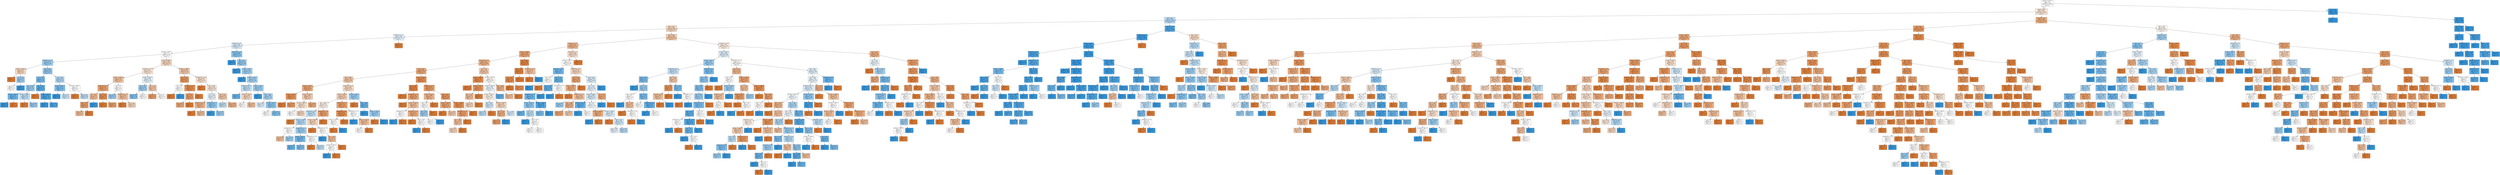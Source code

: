digraph Tree {
node [shape=box, style="filled", color="black", fontname="helvetica"] ;
edge [fontname="helvetica"] ;
0 [label="joining <= 2017.5\ngini = 0.5\nsamples = 3540\nvalue = [1770, 1770]\nclass = 0", fillcolor="#ffffff"] ;
1 [label="gender <= 0.5\ngini = 0.494\nsamples = 3179\nvalue = [1768, 1411]\nclass = 0", fillcolor="#fae6d7"] ;
0 -> 1 [labeldistance=2.5, labelangle=45, headlabel="True"] ;
2 [label="city <= 1.5\ngini = 0.472\nsamples = 1607\nvalue = [612, 995]\nclass = 1", fillcolor="#b3d9f5"] ;
1 -> 2 ;
3 [label="age <= 25.5\ngini = 0.481\nsamples = 906\nvalue = [541, 365]\nclass = 0", fillcolor="#f7d6bf"] ;
2 -> 3 ;
4 [label="education <= 1.5\ngini = 0.498\nsamples = 219\nvalue = [102, 117]\nclass = 1", fillcolor="#e6f2fc"] ;
3 -> 4 ;
5 [label="education <= 0.5\ngini = 0.494\nsamples = 211\nvalue = [94, 117]\nclass = 1", fillcolor="#d8ecfa"] ;
4 -> 5 ;
6 [label="joining <= 2013.5\ngini = 0.5\nsamples = 158\nvalue = [79, 79]\nclass = 0", fillcolor="#ffffff"] ;
5 -> 6 ;
7 [label="experience <= 0.5\ngini = 0.444\nsamples = 57\nvalue = [19, 38]\nclass = 1", fillcolor="#9ccef2"] ;
6 -> 7 ;
8 [label="joining <= 2012.5\ngini = 0.48\nsamples = 5\nvalue = [3, 2]\nclass = 0", fillcolor="#f6d5bd"] ;
7 -> 8 ;
9 [label="gini = 0.0\nsamples = 2\nvalue = [2, 0]\nclass = 0", fillcolor="#e58139"] ;
8 -> 9 ;
10 [label="city <= 0.5\ngini = 0.444\nsamples = 3\nvalue = [1, 2]\nclass = 1", fillcolor="#9ccef2"] ;
8 -> 10 ;
11 [label="gini = 0.5\nsamples = 2\nvalue = [1, 1]\nclass = 0", fillcolor="#ffffff"] ;
10 -> 11 ;
12 [label="gini = 0.0\nsamples = 1\nvalue = [0, 1]\nclass = 1", fillcolor="#399de5"] ;
10 -> 12 ;
13 [label="age <= 24.5\ngini = 0.426\nsamples = 52\nvalue = [16, 36]\nclass = 1", fillcolor="#91c9f1"] ;
7 -> 13 ;
14 [label="city <= 0.5\ngini = 0.375\nsamples = 28\nvalue = [7, 21]\nclass = 1", fillcolor="#7bbeee"] ;
13 -> 14 ;
15 [label="age <= 23.5\ngini = 0.444\nsamples = 15\nvalue = [5, 10]\nclass = 1", fillcolor="#9ccef2"] ;
14 -> 15 ;
16 [label="joining <= 2012.5\ngini = 0.32\nsamples = 5\nvalue = [1, 4]\nclass = 1", fillcolor="#6ab6ec"] ;
15 -> 16 ;
17 [label="gini = 0.0\nsamples = 4\nvalue = [0, 4]\nclass = 1", fillcolor="#399de5"] ;
16 -> 17 ;
18 [label="gini = 0.0\nsamples = 1\nvalue = [1, 0]\nclass = 0", fillcolor="#e58139"] ;
16 -> 18 ;
19 [label="joining <= 2012.5\ngini = 0.48\nsamples = 10\nvalue = [4, 6]\nclass = 1", fillcolor="#bddef6"] ;
15 -> 19 ;
20 [label="gini = 0.0\nsamples = 1\nvalue = [1, 0]\nclass = 0", fillcolor="#e58139"] ;
19 -> 20 ;
21 [label="gini = 0.444\nsamples = 9\nvalue = [3, 6]\nclass = 1", fillcolor="#9ccef2"] ;
19 -> 21 ;
22 [label="age <= 23.5\ngini = 0.26\nsamples = 13\nvalue = [2, 11]\nclass = 1", fillcolor="#5dafea"] ;
14 -> 22 ;
23 [label="gini = 0.0\nsamples = 1\nvalue = [1, 0]\nclass = 0", fillcolor="#e58139"] ;
22 -> 23 ;
24 [label="joining <= 2012.5\ngini = 0.153\nsamples = 12\nvalue = [1, 11]\nclass = 1", fillcolor="#4ba6e7"] ;
22 -> 24 ;
25 [label="gini = 0.0\nsamples = 2\nvalue = [0, 2]\nclass = 1", fillcolor="#399de5"] ;
24 -> 25 ;
26 [label="gini = 0.18\nsamples = 10\nvalue = [1, 9]\nclass = 1", fillcolor="#4fa8e8"] ;
24 -> 26 ;
27 [label="city <= 0.5\ngini = 0.469\nsamples = 24\nvalue = [9, 15]\nclass = 1", fillcolor="#b0d8f5"] ;
13 -> 27 ;
28 [label="joining <= 2012.5\ngini = 0.375\nsamples = 12\nvalue = [3, 9]\nclass = 1", fillcolor="#7bbeee"] ;
27 -> 28 ;
29 [label="gini = 0.0\nsamples = 5\nvalue = [0, 5]\nclass = 1", fillcolor="#399de5"] ;
28 -> 29 ;
30 [label="gini = 0.49\nsamples = 7\nvalue = [3, 4]\nclass = 1", fillcolor="#cee6f8"] ;
28 -> 30 ;
31 [label="joining <= 2012.5\ngini = 0.5\nsamples = 12\nvalue = [6, 6]\nclass = 0", fillcolor="#ffffff"] ;
27 -> 31 ;
32 [label="gini = 0.0\nsamples = 2\nvalue = [2, 0]\nclass = 0", fillcolor="#e58139"] ;
31 -> 32 ;
33 [label="gini = 0.48\nsamples = 10\nvalue = [4, 6]\nclass = 1", fillcolor="#bddef6"] ;
31 -> 33 ;
34 [label="joining <= 2015.5\ngini = 0.482\nsamples = 101\nvalue = [60, 41]\nclass = 0", fillcolor="#f7d7c0"] ;
6 -> 34 ;
35 [label="experience <= 2.5\ngini = 0.493\nsamples = 52\nvalue = [29, 23]\nclass = 0", fillcolor="#fae5d6"] ;
34 -> 35 ;
36 [label="joining <= 2014.5\ngini = 0.453\nsamples = 26\nvalue = [17, 9]\nclass = 0", fillcolor="#f3c4a2"] ;
35 -> 36 ;
37 [label="experience <= 1.5\ngini = 0.337\nsamples = 14\nvalue = [11, 3]\nclass = 0", fillcolor="#eca36f"] ;
36 -> 37 ;
38 [label="city <= 0.5\ngini = 0.444\nsamples = 6\nvalue = [4, 2]\nclass = 0", fillcolor="#f2c09c"] ;
37 -> 38 ;
39 [label="age <= 22.5\ngini = 0.32\nsamples = 5\nvalue = [4, 1]\nclass = 0", fillcolor="#eca06a"] ;
38 -> 39 ;
40 [label="gini = 0.444\nsamples = 3\nvalue = [2, 1]\nclass = 0", fillcolor="#f2c09c"] ;
39 -> 40 ;
41 [label="gini = 0.0\nsamples = 2\nvalue = [2, 0]\nclass = 0", fillcolor="#e58139"] ;
39 -> 41 ;
42 [label="gini = 0.0\nsamples = 1\nvalue = [0, 1]\nclass = 1", fillcolor="#399de5"] ;
38 -> 42 ;
43 [label="city <= 0.5\ngini = 0.219\nsamples = 8\nvalue = [7, 1]\nclass = 0", fillcolor="#e99355"] ;
37 -> 43 ;
44 [label="gini = 0.0\nsamples = 3\nvalue = [3, 0]\nclass = 0", fillcolor="#e58139"] ;
43 -> 44 ;
45 [label="gini = 0.32\nsamples = 5\nvalue = [4, 1]\nclass = 0", fillcolor="#eca06a"] ;
43 -> 45 ;
46 [label="city <= 0.5\ngini = 0.5\nsamples = 12\nvalue = [6, 6]\nclass = 0", fillcolor="#ffffff"] ;
36 -> 46 ;
47 [label="gini = 0.444\nsamples = 6\nvalue = [2, 4]\nclass = 1", fillcolor="#9ccef2"] ;
46 -> 47 ;
48 [label="experience <= 1.5\ngini = 0.444\nsamples = 6\nvalue = [4, 2]\nclass = 0", fillcolor="#f2c09c"] ;
46 -> 48 ;
49 [label="gini = 0.0\nsamples = 1\nvalue = [1, 0]\nclass = 0", fillcolor="#e58139"] ;
48 -> 49 ;
50 [label="gini = 0.48\nsamples = 5\nvalue = [3, 2]\nclass = 0", fillcolor="#f6d5bd"] ;
48 -> 50 ;
51 [label="joining <= 2014.5\ngini = 0.497\nsamples = 26\nvalue = [12, 14]\nclass = 1", fillcolor="#e3f1fb"] ;
35 -> 51 ;
52 [label="city <= 0.5\ngini = 0.444\nsamples = 15\nvalue = [5, 10]\nclass = 1", fillcolor="#9ccef2"] ;
51 -> 52 ;
53 [label="gini = 0.397\nsamples = 11\nvalue = [3, 8]\nclass = 1", fillcolor="#83c2ef"] ;
52 -> 53 ;
54 [label="gini = 0.5\nsamples = 4\nvalue = [2, 2]\nclass = 0", fillcolor="#ffffff"] ;
52 -> 54 ;
55 [label="city <= 0.5\ngini = 0.463\nsamples = 11\nvalue = [7, 4]\nclass = 0", fillcolor="#f4c9aa"] ;
51 -> 55 ;
56 [label="gini = 0.32\nsamples = 5\nvalue = [4, 1]\nclass = 0", fillcolor="#eca06a"] ;
55 -> 56 ;
57 [label="gini = 0.5\nsamples = 6\nvalue = [3, 3]\nclass = 0", fillcolor="#ffffff"] ;
55 -> 57 ;
58 [label="joining <= 2016.5\ngini = 0.465\nsamples = 49\nvalue = [31, 18]\nclass = 0", fillcolor="#f4caac"] ;
34 -> 58 ;
59 [label="age <= 23.0\ngini = 0.278\nsamples = 12\nvalue = [10, 2]\nclass = 0", fillcolor="#ea9a61"] ;
58 -> 59 ;
60 [label="city <= 0.5\ngini = 0.5\nsamples = 2\nvalue = [1, 1]\nclass = 0", fillcolor="#ffffff"] ;
59 -> 60 ;
61 [label="gini = 0.0\nsamples = 1\nvalue = [1, 0]\nclass = 0", fillcolor="#e58139"] ;
60 -> 61 ;
62 [label="gini = 0.0\nsamples = 1\nvalue = [0, 1]\nclass = 1", fillcolor="#399de5"] ;
60 -> 62 ;
63 [label="experience <= 2.5\ngini = 0.18\nsamples = 10\nvalue = [9, 1]\nclass = 0", fillcolor="#e88f4f"] ;
59 -> 63 ;
64 [label="city <= 0.5\ngini = 0.32\nsamples = 5\nvalue = [4, 1]\nclass = 0", fillcolor="#eca06a"] ;
63 -> 64 ;
65 [label="gini = 0.375\nsamples = 4\nvalue = [3, 1]\nclass = 0", fillcolor="#eeab7b"] ;
64 -> 65 ;
66 [label="gini = 0.0\nsamples = 1\nvalue = [1, 0]\nclass = 0", fillcolor="#e58139"] ;
64 -> 66 ;
67 [label="gini = 0.0\nsamples = 5\nvalue = [5, 0]\nclass = 0", fillcolor="#e58139"] ;
63 -> 67 ;
68 [label="experience <= 0.5\ngini = 0.491\nsamples = 37\nvalue = [21, 16]\nclass = 0", fillcolor="#f9e1d0"] ;
58 -> 68 ;
69 [label="gini = 0.0\nsamples = 1\nvalue = [1, 0]\nclass = 0", fillcolor="#e58139"] ;
68 -> 69 ;
70 [label="age <= 24.5\ngini = 0.494\nsamples = 36\nvalue = [20, 16]\nclass = 0", fillcolor="#fae6d7"] ;
68 -> 70 ;
71 [label="city <= 0.5\ngini = 0.498\nsamples = 17\nvalue = [8, 9]\nclass = 1", fillcolor="#e9f4fc"] ;
70 -> 71 ;
72 [label="experience <= 1.5\ngini = 0.408\nsamples = 7\nvalue = [5, 2]\nclass = 0", fillcolor="#efb388"] ;
71 -> 72 ;
73 [label="gini = 0.0\nsamples = 1\nvalue = [1, 0]\nclass = 0", fillcolor="#e58139"] ;
72 -> 73 ;
74 [label="gini = 0.444\nsamples = 6\nvalue = [4, 2]\nclass = 0", fillcolor="#f2c09c"] ;
72 -> 74 ;
75 [label="experience <= 1.5\ngini = 0.42\nsamples = 10\nvalue = [3, 7]\nclass = 1", fillcolor="#8ec7f0"] ;
71 -> 75 ;
76 [label="gini = 0.0\nsamples = 1\nvalue = [0, 1]\nclass = 1", fillcolor="#399de5"] ;
75 -> 76 ;
77 [label="gini = 0.444\nsamples = 9\nvalue = [3, 6]\nclass = 1", fillcolor="#9ccef2"] ;
75 -> 77 ;
78 [label="city <= 0.5\ngini = 0.465\nsamples = 19\nvalue = [12, 7]\nclass = 0", fillcolor="#f4caac"] ;
70 -> 78 ;
79 [label="gini = 0.48\nsamples = 5\nvalue = [2, 3]\nclass = 1", fillcolor="#bddef6"] ;
78 -> 79 ;
80 [label="gini = 0.408\nsamples = 14\nvalue = [10, 4]\nclass = 0", fillcolor="#efb388"] ;
78 -> 80 ;
81 [label="experience <= 1.5\ngini = 0.406\nsamples = 53\nvalue = [15, 38]\nclass = 1", fillcolor="#87c4ef"] ;
5 -> 81 ;
82 [label="gini = 0.0\nsamples = 5\nvalue = [0, 5]\nclass = 1", fillcolor="#399de5"] ;
81 -> 82 ;
83 [label="city <= 0.5\ngini = 0.43\nsamples = 48\nvalue = [15, 33]\nclass = 1", fillcolor="#93caf1"] ;
81 -> 83 ;
84 [label="gini = 0.0\nsamples = 4\nvalue = [0, 4]\nclass = 1", fillcolor="#399de5"] ;
83 -> 84 ;
85 [label="joining <= 2012.5\ngini = 0.449\nsamples = 44\nvalue = [15, 29]\nclass = 1", fillcolor="#9fd0f2"] ;
83 -> 85 ;
86 [label="gini = 0.0\nsamples = 1\nvalue = [0, 1]\nclass = 1", fillcolor="#399de5"] ;
85 -> 86 ;
87 [label="joining <= 2014.5\ngini = 0.454\nsamples = 43\nvalue = [15, 28]\nclass = 1", fillcolor="#a3d2f3"] ;
85 -> 87 ;
88 [label="experience <= 2.5\ngini = 0.48\nsamples = 10\nvalue = [4, 6]\nclass = 1", fillcolor="#bddef6"] ;
87 -> 88 ;
89 [label="gini = 0.32\nsamples = 5\nvalue = [1, 4]\nclass = 1", fillcolor="#6ab6ec"] ;
88 -> 89 ;
90 [label="joining <= 2013.5\ngini = 0.48\nsamples = 5\nvalue = [3, 2]\nclass = 0", fillcolor="#f6d5bd"] ;
88 -> 90 ;
91 [label="gini = 0.5\nsamples = 2\nvalue = [1, 1]\nclass = 0", fillcolor="#ffffff"] ;
90 -> 91 ;
92 [label="gini = 0.444\nsamples = 3\nvalue = [2, 1]\nclass = 0", fillcolor="#f2c09c"] ;
90 -> 92 ;
93 [label="joining <= 2015.5\ngini = 0.444\nsamples = 33\nvalue = [11, 22]\nclass = 1", fillcolor="#9ccef2"] ;
87 -> 93 ;
94 [label="gini = 0.0\nsamples = 2\nvalue = [0, 2]\nclass = 1", fillcolor="#399de5"] ;
93 -> 94 ;
95 [label="age <= 24.5\ngini = 0.458\nsamples = 31\nvalue = [11, 20]\nclass = 1", fillcolor="#a6d3f3"] ;
93 -> 95 ;
96 [label="gini = 0.496\nsamples = 11\nvalue = [5, 6]\nclass = 1", fillcolor="#deeffb"] ;
95 -> 96 ;
97 [label="joining <= 2016.5\ngini = 0.42\nsamples = 20\nvalue = [6, 14]\nclass = 1", fillcolor="#8ec7f0"] ;
95 -> 97 ;
98 [label="gini = 0.5\nsamples = 2\nvalue = [1, 1]\nclass = 0", fillcolor="#ffffff"] ;
97 -> 98 ;
99 [label="gini = 0.401\nsamples = 18\nvalue = [5, 13]\nclass = 1", fillcolor="#85c3ef"] ;
97 -> 99 ;
100 [label="gini = 0.0\nsamples = 8\nvalue = [8, 0]\nclass = 0", fillcolor="#e58139"] ;
4 -> 100 ;
101 [label="age <= 30.5\ngini = 0.461\nsamples = 687\nvalue = [439, 248]\nclass = 0", fillcolor="#f4c8a9"] ;
3 -> 101 ;
102 [label="education <= 0.5\ngini = 0.415\nsamples = 412\nvalue = [291, 121]\nclass = 0", fillcolor="#f0b58b"] ;
101 -> 102 ;
103 [label="joining <= 2016.5\ngini = 0.358\nsamples = 283\nvalue = [217, 66]\nclass = 0", fillcolor="#eda775"] ;
102 -> 103 ;
104 [label="experience <= 4.5\ngini = 0.403\nsamples = 225\nvalue = [162, 63]\nclass = 0", fillcolor="#efb286"] ;
103 -> 104 ;
105 [label="city <= 0.5\ngini = 0.367\nsamples = 153\nvalue = [116, 37]\nclass = 0", fillcolor="#eda978"] ;
104 -> 105 ;
106 [label="age <= 26.5\ngini = 0.458\nsamples = 79\nvalue = [51, 28]\nclass = 0", fillcolor="#f3c6a6"] ;
105 -> 106 ;
107 [label="joining <= 2013.5\ngini = 0.355\nsamples = 26\nvalue = [20, 6]\nclass = 0", fillcolor="#eda774"] ;
106 -> 107 ;
108 [label="joining <= 2012.5\ngini = 0.231\nsamples = 15\nvalue = [13, 2]\nclass = 0", fillcolor="#e99457"] ;
107 -> 108 ;
109 [label="gini = 0.0\nsamples = 4\nvalue = [4, 0]\nclass = 0", fillcolor="#e58139"] ;
108 -> 109 ;
110 [label="gini = 0.298\nsamples = 11\nvalue = [9, 2]\nclass = 0", fillcolor="#eb9d65"] ;
108 -> 110 ;
111 [label="joining <= 2015.5\ngini = 0.463\nsamples = 11\nvalue = [7, 4]\nclass = 0", fillcolor="#f4c9aa"] ;
107 -> 111 ;
112 [label="joining <= 2014.5\ngini = 0.49\nsamples = 7\nvalue = [4, 3]\nclass = 0", fillcolor="#f8e0ce"] ;
111 -> 112 ;
113 [label="gini = 0.5\nsamples = 2\nvalue = [1, 1]\nclass = 0", fillcolor="#ffffff"] ;
112 -> 113 ;
114 [label="gini = 0.48\nsamples = 5\nvalue = [3, 2]\nclass = 0", fillcolor="#f6d5bd"] ;
112 -> 114 ;
115 [label="gini = 0.375\nsamples = 4\nvalue = [3, 1]\nclass = 0", fillcolor="#eeab7b"] ;
111 -> 115 ;
116 [label="experience <= 3.5\ngini = 0.486\nsamples = 53\nvalue = [31, 22]\nclass = 0", fillcolor="#f7dac6"] ;
106 -> 116 ;
117 [label="joining <= 2014.5\ngini = 0.473\nsamples = 47\nvalue = [29, 18]\nclass = 0", fillcolor="#f5cfb4"] ;
116 -> 117 ;
118 [label="age <= 28.5\ngini = 0.498\nsamples = 32\nvalue = [17, 15]\nclass = 0", fillcolor="#fcf0e8"] ;
117 -> 118 ;
119 [label="experience <= 0.5\ngini = 0.483\nsamples = 22\nvalue = [9, 13]\nclass = 1", fillcolor="#c2e1f7"] ;
118 -> 119 ;
120 [label="gini = 0.0\nsamples = 1\nvalue = [1, 0]\nclass = 0", fillcolor="#e58139"] ;
119 -> 120 ;
121 [label="joining <= 2012.5\ngini = 0.472\nsamples = 21\nvalue = [8, 13]\nclass = 1", fillcolor="#b3d9f5"] ;
119 -> 121 ;
122 [label="experience <= 1.5\ngini = 0.5\nsamples = 6\nvalue = [3, 3]\nclass = 0", fillcolor="#ffffff"] ;
121 -> 122 ;
123 [label="gini = 0.444\nsamples = 3\nvalue = [2, 1]\nclass = 0", fillcolor="#f2c09c"] ;
122 -> 123 ;
124 [label="gini = 0.444\nsamples = 3\nvalue = [1, 2]\nclass = 1", fillcolor="#9ccef2"] ;
122 -> 124 ;
125 [label="experience <= 1.5\ngini = 0.444\nsamples = 15\nvalue = [5, 10]\nclass = 1", fillcolor="#9ccef2"] ;
121 -> 125 ;
126 [label="joining <= 2013.5\ngini = 0.346\nsamples = 9\nvalue = [2, 7]\nclass = 1", fillcolor="#72b9ec"] ;
125 -> 126 ;
127 [label="gini = 0.32\nsamples = 5\nvalue = [1, 4]\nclass = 1", fillcolor="#6ab6ec"] ;
126 -> 127 ;
128 [label="gini = 0.375\nsamples = 4\nvalue = [1, 3]\nclass = 1", fillcolor="#7bbeee"] ;
126 -> 128 ;
129 [label="experience <= 2.5\ngini = 0.5\nsamples = 6\nvalue = [3, 3]\nclass = 0", fillcolor="#ffffff"] ;
125 -> 129 ;
130 [label="gini = 0.0\nsamples = 1\nvalue = [1, 0]\nclass = 0", fillcolor="#e58139"] ;
129 -> 130 ;
131 [label="gini = 0.48\nsamples = 5\nvalue = [2, 3]\nclass = 1", fillcolor="#bddef6"] ;
129 -> 131 ;
132 [label="experience <= 1.5\ngini = 0.32\nsamples = 10\nvalue = [8, 2]\nclass = 0", fillcolor="#eca06a"] ;
118 -> 132 ;
133 [label="joining <= 2012.5\ngini = 0.48\nsamples = 5\nvalue = [3, 2]\nclass = 0", fillcolor="#f6d5bd"] ;
132 -> 133 ;
134 [label="gini = 0.0\nsamples = 1\nvalue = [1, 0]\nclass = 0", fillcolor="#e58139"] ;
133 -> 134 ;
135 [label="experience <= 0.5\ngini = 0.5\nsamples = 4\nvalue = [2, 2]\nclass = 0", fillcolor="#ffffff"] ;
133 -> 135 ;
136 [label="gini = 0.0\nsamples = 1\nvalue = [0, 1]\nclass = 1", fillcolor="#399de5"] ;
135 -> 136 ;
137 [label="age <= 29.5\ngini = 0.444\nsamples = 3\nvalue = [2, 1]\nclass = 0", fillcolor="#f2c09c"] ;
135 -> 137 ;
138 [label="joining <= 2013.5\ngini = 0.5\nsamples = 2\nvalue = [1, 1]\nclass = 0", fillcolor="#ffffff"] ;
137 -> 138 ;
139 [label="gini = 0.0\nsamples = 1\nvalue = [0, 1]\nclass = 1", fillcolor="#399de5"] ;
138 -> 139 ;
140 [label="gini = 0.0\nsamples = 1\nvalue = [1, 0]\nclass = 0", fillcolor="#e58139"] ;
138 -> 140 ;
141 [label="gini = 0.0\nsamples = 1\nvalue = [1, 0]\nclass = 0", fillcolor="#e58139"] ;
137 -> 141 ;
142 [label="gini = 0.0\nsamples = 5\nvalue = [5, 0]\nclass = 0", fillcolor="#e58139"] ;
132 -> 142 ;
143 [label="experience <= 1.5\ngini = 0.32\nsamples = 15\nvalue = [12, 3]\nclass = 0", fillcolor="#eca06a"] ;
117 -> 143 ;
144 [label="experience <= 0.5\ngini = 0.165\nsamples = 11\nvalue = [10, 1]\nclass = 0", fillcolor="#e88e4d"] ;
143 -> 144 ;
145 [label="joining <= 2015.5\ngini = 0.5\nsamples = 2\nvalue = [1, 1]\nclass = 0", fillcolor="#ffffff"] ;
144 -> 145 ;
146 [label="gini = 0.0\nsamples = 1\nvalue = [1, 0]\nclass = 0", fillcolor="#e58139"] ;
145 -> 146 ;
147 [label="gini = 0.0\nsamples = 1\nvalue = [0, 1]\nclass = 1", fillcolor="#399de5"] ;
145 -> 147 ;
148 [label="gini = 0.0\nsamples = 9\nvalue = [9, 0]\nclass = 0", fillcolor="#e58139"] ;
144 -> 148 ;
149 [label="experience <= 2.5\ngini = 0.5\nsamples = 4\nvalue = [2, 2]\nclass = 0", fillcolor="#ffffff"] ;
143 -> 149 ;
150 [label="gini = 0.0\nsamples = 1\nvalue = [0, 1]\nclass = 1", fillcolor="#399de5"] ;
149 -> 150 ;
151 [label="joining <= 2015.5\ngini = 0.444\nsamples = 3\nvalue = [2, 1]\nclass = 0", fillcolor="#f2c09c"] ;
149 -> 151 ;
152 [label="gini = 0.5\nsamples = 2\nvalue = [1, 1]\nclass = 0", fillcolor="#ffffff"] ;
151 -> 152 ;
153 [label="gini = 0.0\nsamples = 1\nvalue = [1, 0]\nclass = 0", fillcolor="#e58139"] ;
151 -> 153 ;
154 [label="joining <= 2012.5\ngini = 0.444\nsamples = 6\nvalue = [2, 4]\nclass = 1", fillcolor="#9ccef2"] ;
116 -> 154 ;
155 [label="gini = 0.0\nsamples = 1\nvalue = [1, 0]\nclass = 0", fillcolor="#e58139"] ;
154 -> 155 ;
156 [label="age <= 29.0\ngini = 0.32\nsamples = 5\nvalue = [1, 4]\nclass = 1", fillcolor="#6ab6ec"] ;
154 -> 156 ;
157 [label="gini = 0.0\nsamples = 2\nvalue = [0, 2]\nclass = 1", fillcolor="#399de5"] ;
156 -> 157 ;
158 [label="joining <= 2014.5\ngini = 0.444\nsamples = 3\nvalue = [1, 2]\nclass = 1", fillcolor="#9ccef2"] ;
156 -> 158 ;
159 [label="gini = 0.0\nsamples = 1\nvalue = [1, 0]\nclass = 0", fillcolor="#e58139"] ;
158 -> 159 ;
160 [label="gini = 0.0\nsamples = 2\nvalue = [0, 2]\nclass = 1", fillcolor="#399de5"] ;
158 -> 160 ;
161 [label="joining <= 2014.5\ngini = 0.214\nsamples = 74\nvalue = [65, 9]\nclass = 0", fillcolor="#e99254"] ;
105 -> 161 ;
162 [label="age <= 28.5\ngini = 0.105\nsamples = 36\nvalue = [34, 2]\nclass = 0", fillcolor="#e78845"] ;
161 -> 162 ;
163 [label="gini = 0.0\nsamples = 26\nvalue = [26, 0]\nclass = 0", fillcolor="#e58139"] ;
162 -> 163 ;
164 [label="experience <= 1.5\ngini = 0.32\nsamples = 10\nvalue = [8, 2]\nclass = 0", fillcolor="#eca06a"] ;
162 -> 164 ;
165 [label="gini = 0.0\nsamples = 4\nvalue = [4, 0]\nclass = 0", fillcolor="#e58139"] ;
164 -> 165 ;
166 [label="joining <= 2013.0\ngini = 0.444\nsamples = 6\nvalue = [4, 2]\nclass = 0", fillcolor="#f2c09c"] ;
164 -> 166 ;
167 [label="experience <= 2.5\ngini = 0.5\nsamples = 2\nvalue = [1, 1]\nclass = 0", fillcolor="#ffffff"] ;
166 -> 167 ;
168 [label="gini = 0.0\nsamples = 1\nvalue = [0, 1]\nclass = 1", fillcolor="#399de5"] ;
167 -> 168 ;
169 [label="gini = 0.0\nsamples = 1\nvalue = [1, 0]\nclass = 0", fillcolor="#e58139"] ;
167 -> 169 ;
170 [label="experience <= 2.5\ngini = 0.375\nsamples = 4\nvalue = [3, 1]\nclass = 0", fillcolor="#eeab7b"] ;
166 -> 170 ;
171 [label="gini = 0.0\nsamples = 2\nvalue = [2, 0]\nclass = 0", fillcolor="#e58139"] ;
170 -> 171 ;
172 [label="age <= 29.5\ngini = 0.5\nsamples = 2\nvalue = [1, 1]\nclass = 0", fillcolor="#ffffff"] ;
170 -> 172 ;
173 [label="gini = 0.0\nsamples = 1\nvalue = [0, 1]\nclass = 1", fillcolor="#399de5"] ;
172 -> 173 ;
174 [label="gini = 0.0\nsamples = 1\nvalue = [1, 0]\nclass = 0", fillcolor="#e58139"] ;
172 -> 174 ;
175 [label="experience <= 1.5\ngini = 0.301\nsamples = 38\nvalue = [31, 7]\nclass = 0", fillcolor="#eb9d66"] ;
161 -> 175 ;
176 [label="joining <= 2015.5\ngini = 0.408\nsamples = 7\nvalue = [5, 2]\nclass = 0", fillcolor="#efb388"] ;
175 -> 176 ;
177 [label="age <= 29.5\ngini = 0.5\nsamples = 4\nvalue = [2, 2]\nclass = 0", fillcolor="#ffffff"] ;
176 -> 177 ;
178 [label="age <= 28.5\ngini = 0.444\nsamples = 3\nvalue = [1, 2]\nclass = 1", fillcolor="#9ccef2"] ;
177 -> 178 ;
179 [label="gini = 0.5\nsamples = 2\nvalue = [1, 1]\nclass = 0", fillcolor="#ffffff"] ;
178 -> 179 ;
180 [label="gini = 0.0\nsamples = 1\nvalue = [0, 1]\nclass = 1", fillcolor="#399de5"] ;
178 -> 180 ;
181 [label="gini = 0.0\nsamples = 1\nvalue = [1, 0]\nclass = 0", fillcolor="#e58139"] ;
177 -> 181 ;
182 [label="gini = 0.0\nsamples = 3\nvalue = [3, 0]\nclass = 0", fillcolor="#e58139"] ;
176 -> 182 ;
183 [label="age <= 27.0\ngini = 0.271\nsamples = 31\nvalue = [26, 5]\nclass = 0", fillcolor="#ea995f"] ;
175 -> 183 ;
184 [label="joining <= 2015.5\ngini = 0.337\nsamples = 14\nvalue = [11, 3]\nclass = 0", fillcolor="#eca36f"] ;
183 -> 184 ;
185 [label="gini = 0.0\nsamples = 6\nvalue = [6, 0]\nclass = 0", fillcolor="#e58139"] ;
184 -> 185 ;
186 [label="gini = 0.469\nsamples = 8\nvalue = [5, 3]\nclass = 0", fillcolor="#f5cdb0"] ;
184 -> 186 ;
187 [label="joining <= 2015.5\ngini = 0.208\nsamples = 17\nvalue = [15, 2]\nclass = 0", fillcolor="#e89253"] ;
183 -> 187 ;
188 [label="experience <= 2.5\ngini = 0.32\nsamples = 10\nvalue = [8, 2]\nclass = 0", fillcolor="#eca06a"] ;
187 -> 188 ;
189 [label="age <= 29.0\ngini = 0.444\nsamples = 6\nvalue = [4, 2]\nclass = 0", fillcolor="#f2c09c"] ;
188 -> 189 ;
190 [label="gini = 0.48\nsamples = 5\nvalue = [3, 2]\nclass = 0", fillcolor="#f6d5bd"] ;
189 -> 190 ;
191 [label="gini = 0.0\nsamples = 1\nvalue = [1, 0]\nclass = 0", fillcolor="#e58139"] ;
189 -> 191 ;
192 [label="gini = 0.0\nsamples = 4\nvalue = [4, 0]\nclass = 0", fillcolor="#e58139"] ;
188 -> 192 ;
193 [label="gini = 0.0\nsamples = 7\nvalue = [7, 0]\nclass = 0", fillcolor="#e58139"] ;
187 -> 193 ;
194 [label="city <= 0.5\ngini = 0.461\nsamples = 72\nvalue = [46, 26]\nclass = 0", fillcolor="#f4c8a9"] ;
104 -> 194 ;
195 [label="joining <= 2014.5\ngini = 0.159\nsamples = 23\nvalue = [21, 2]\nclass = 0", fillcolor="#e78d4c"] ;
194 -> 195 ;
196 [label="gini = 0.0\nsamples = 10\nvalue = [10, 0]\nclass = 0", fillcolor="#e58139"] ;
195 -> 196 ;
197 [label="joining <= 2015.5\ngini = 0.26\nsamples = 13\nvalue = [11, 2]\nclass = 0", fillcolor="#ea985d"] ;
195 -> 197 ;
198 [label="age <= 27.5\ngini = 0.444\nsamples = 6\nvalue = [4, 2]\nclass = 0", fillcolor="#f2c09c"] ;
197 -> 198 ;
199 [label="gini = 0.48\nsamples = 5\nvalue = [3, 2]\nclass = 0", fillcolor="#f6d5bd"] ;
198 -> 199 ;
200 [label="gini = 0.0\nsamples = 1\nvalue = [1, 0]\nclass = 0", fillcolor="#e58139"] ;
198 -> 200 ;
201 [label="gini = 0.0\nsamples = 7\nvalue = [7, 0]\nclass = 0", fillcolor="#e58139"] ;
197 -> 201 ;
202 [label="joining <= 2015.5\ngini = 0.5\nsamples = 49\nvalue = [25, 24]\nclass = 0", fillcolor="#fefaf7"] ;
194 -> 202 ;
203 [label="joining <= 2014.5\ngini = 0.499\nsamples = 42\nvalue = [20, 22]\nclass = 1", fillcolor="#edf6fd"] ;
202 -> 203 ;
204 [label="joining <= 2012.5\ngini = 0.498\nsamples = 36\nvalue = [19, 17]\nclass = 0", fillcolor="#fcf2ea"] ;
203 -> 204 ;
205 [label="age <= 28.0\ngini = 0.492\nsamples = 16\nvalue = [7, 9]\nclass = 1", fillcolor="#d3e9f9"] ;
204 -> 205 ;
206 [label="gini = 0.48\nsamples = 15\nvalue = [6, 9]\nclass = 1", fillcolor="#bddef6"] ;
205 -> 206 ;
207 [label="gini = 0.0\nsamples = 1\nvalue = [1, 0]\nclass = 0", fillcolor="#e58139"] ;
205 -> 207 ;
208 [label="joining <= 2013.5\ngini = 0.48\nsamples = 20\nvalue = [12, 8]\nclass = 0", fillcolor="#f6d5bd"] ;
204 -> 208 ;
209 [label="age <= 27.5\ngini = 0.397\nsamples = 11\nvalue = [8, 3]\nclass = 0", fillcolor="#efb083"] ;
208 -> 209 ;
210 [label="gini = 0.32\nsamples = 10\nvalue = [8, 2]\nclass = 0", fillcolor="#eca06a"] ;
209 -> 210 ;
211 [label="gini = 0.0\nsamples = 1\nvalue = [0, 1]\nclass = 1", fillcolor="#399de5"] ;
209 -> 211 ;
212 [label="gini = 0.494\nsamples = 9\nvalue = [4, 5]\nclass = 1", fillcolor="#d7ebfa"] ;
208 -> 212 ;
213 [label="gini = 0.278\nsamples = 6\nvalue = [1, 5]\nclass = 1", fillcolor="#61b1ea"] ;
203 -> 213 ;
214 [label="age <= 27.5\ngini = 0.408\nsamples = 7\nvalue = [5, 2]\nclass = 0", fillcolor="#efb388"] ;
202 -> 214 ;
215 [label="gini = 0.444\nsamples = 6\nvalue = [4, 2]\nclass = 0", fillcolor="#f2c09c"] ;
214 -> 215 ;
216 [label="gini = 0.0\nsamples = 1\nvalue = [1, 0]\nclass = 0", fillcolor="#e58139"] ;
214 -> 216 ;
217 [label="age <= 29.5\ngini = 0.098\nsamples = 58\nvalue = [55, 3]\nclass = 0", fillcolor="#e68844"] ;
103 -> 217 ;
218 [label="age <= 26.5\ngini = 0.07\nsamples = 55\nvalue = [53, 2]\nclass = 0", fillcolor="#e68640"] ;
217 -> 218 ;
219 [label="city <= 0.5\ngini = 0.18\nsamples = 20\nvalue = [18, 2]\nclass = 0", fillcolor="#e88f4f"] ;
218 -> 219 ;
220 [label="gini = 0.0\nsamples = 5\nvalue = [5, 0]\nclass = 0", fillcolor="#e58139"] ;
219 -> 220 ;
221 [label="gini = 0.231\nsamples = 15\nvalue = [13, 2]\nclass = 0", fillcolor="#e99457"] ;
219 -> 221 ;
222 [label="gini = 0.0\nsamples = 35\nvalue = [35, 0]\nclass = 0", fillcolor="#e58139"] ;
218 -> 222 ;
223 [label="experience <= 3.5\ngini = 0.444\nsamples = 3\nvalue = [2, 1]\nclass = 0", fillcolor="#f2c09c"] ;
217 -> 223 ;
224 [label="gini = 0.0\nsamples = 2\nvalue = [2, 0]\nclass = 0", fillcolor="#e58139"] ;
223 -> 224 ;
225 [label="gini = 0.0\nsamples = 1\nvalue = [0, 1]\nclass = 1", fillcolor="#399de5"] ;
223 -> 225 ;
226 [label="education <= 1.5\ngini = 0.489\nsamples = 129\nvalue = [74, 55]\nclass = 0", fillcolor="#f8dfcc"] ;
102 -> 226 ;
227 [label="joining <= 2013.5\ngini = 0.5\nsamples = 110\nvalue = [55, 55]\nclass = 0", fillcolor="#ffffff"] ;
226 -> 227 ;
228 [label="experience <= 1.5\ngini = 0.346\nsamples = 27\nvalue = [6, 21]\nclass = 1", fillcolor="#72b9ec"] ;
227 -> 228 ;
229 [label="city <= 0.5\ngini = 0.5\nsamples = 2\nvalue = [1, 1]\nclass = 0", fillcolor="#ffffff"] ;
228 -> 229 ;
230 [label="gini = 0.0\nsamples = 1\nvalue = [0, 1]\nclass = 1", fillcolor="#399de5"] ;
229 -> 230 ;
231 [label="gini = 0.0\nsamples = 1\nvalue = [1, 0]\nclass = 0", fillcolor="#e58139"] ;
229 -> 231 ;
232 [label="age <= 29.5\ngini = 0.32\nsamples = 25\nvalue = [5, 20]\nclass = 1", fillcolor="#6ab6ec"] ;
228 -> 232 ;
233 [label="age <= 28.5\ngini = 0.287\nsamples = 23\nvalue = [4, 19]\nclass = 1", fillcolor="#63b2ea"] ;
232 -> 233 ;
234 [label="experience <= 4.5\ngini = 0.332\nsamples = 19\nvalue = [4, 15]\nclass = 1", fillcolor="#6eb7ec"] ;
233 -> 234 ;
235 [label="joining <= 2012.5\ngini = 0.42\nsamples = 10\nvalue = [3, 7]\nclass = 1", fillcolor="#8ec7f0"] ;
234 -> 235 ;
236 [label="gini = 0.32\nsamples = 5\nvalue = [1, 4]\nclass = 1", fillcolor="#6ab6ec"] ;
235 -> 236 ;
237 [label="city <= 0.5\ngini = 0.48\nsamples = 5\nvalue = [2, 3]\nclass = 1", fillcolor="#bddef6"] ;
235 -> 237 ;
238 [label="gini = 0.0\nsamples = 1\nvalue = [0, 1]\nclass = 1", fillcolor="#399de5"] ;
237 -> 238 ;
239 [label="age <= 27.0\ngini = 0.5\nsamples = 4\nvalue = [2, 2]\nclass = 0", fillcolor="#ffffff"] ;
237 -> 239 ;
240 [label="gini = 0.5\nsamples = 2\nvalue = [1, 1]\nclass = 0", fillcolor="#ffffff"] ;
239 -> 240 ;
241 [label="gini = 0.5\nsamples = 2\nvalue = [1, 1]\nclass = 0", fillcolor="#ffffff"] ;
239 -> 241 ;
242 [label="joining <= 2012.5\ngini = 0.198\nsamples = 9\nvalue = [1, 8]\nclass = 1", fillcolor="#52a9e8"] ;
234 -> 242 ;
243 [label="gini = 0.375\nsamples = 4\nvalue = [1, 3]\nclass = 1", fillcolor="#7bbeee"] ;
242 -> 243 ;
244 [label="gini = 0.0\nsamples = 5\nvalue = [0, 5]\nclass = 1", fillcolor="#399de5"] ;
242 -> 244 ;
245 [label="gini = 0.0\nsamples = 4\nvalue = [0, 4]\nclass = 1", fillcolor="#399de5"] ;
233 -> 245 ;
246 [label="experience <= 2.5\ngini = 0.5\nsamples = 2\nvalue = [1, 1]\nclass = 0", fillcolor="#ffffff"] ;
232 -> 246 ;
247 [label="gini = 0.0\nsamples = 1\nvalue = [0, 1]\nclass = 1", fillcolor="#399de5"] ;
246 -> 247 ;
248 [label="gini = 0.0\nsamples = 1\nvalue = [1, 0]\nclass = 0", fillcolor="#e58139"] ;
246 -> 248 ;
249 [label="experience <= 2.5\ngini = 0.484\nsamples = 83\nvalue = [49, 34]\nclass = 0", fillcolor="#f7d8c2"] ;
227 -> 249 ;
250 [label="age <= 29.5\ngini = 0.346\nsamples = 36\nvalue = [28, 8]\nclass = 0", fillcolor="#eca572"] ;
249 -> 250 ;
251 [label="joining <= 2016.5\ngini = 0.391\nsamples = 30\nvalue = [22, 8]\nclass = 0", fillcolor="#eeaf81"] ;
250 -> 251 ;
252 [label="gini = 0.0\nsamples = 6\nvalue = [6, 0]\nclass = 0", fillcolor="#e58139"] ;
251 -> 252 ;
253 [label="experience <= 1.5\ngini = 0.444\nsamples = 24\nvalue = [16, 8]\nclass = 0", fillcolor="#f2c09c"] ;
251 -> 253 ;
254 [label="gini = 0.444\nsamples = 3\nvalue = [1, 2]\nclass = 1", fillcolor="#9ccef2"] ;
253 -> 254 ;
255 [label="age <= 28.5\ngini = 0.408\nsamples = 21\nvalue = [15, 6]\nclass = 0", fillcolor="#efb388"] ;
253 -> 255 ;
256 [label="gini = 0.355\nsamples = 13\nvalue = [10, 3]\nclass = 0", fillcolor="#eda774"] ;
255 -> 256 ;
257 [label="gini = 0.469\nsamples = 8\nvalue = [5, 3]\nclass = 0", fillcolor="#f5cdb0"] ;
255 -> 257 ;
258 [label="gini = 0.0\nsamples = 6\nvalue = [6, 0]\nclass = 0", fillcolor="#e58139"] ;
250 -> 258 ;
259 [label="age <= 29.0\ngini = 0.494\nsamples = 47\nvalue = [21, 26]\nclass = 1", fillcolor="#d9ecfa"] ;
249 -> 259 ;
260 [label="age <= 27.5\ngini = 0.498\nsamples = 45\nvalue = [21, 24]\nclass = 1", fillcolor="#e6f3fc"] ;
259 -> 260 ;
261 [label="joining <= 2015.5\ngini = 0.493\nsamples = 41\nvalue = [18, 23]\nclass = 1", fillcolor="#d4eaf9"] ;
260 -> 261 ;
262 [label="experience <= 4.5\ngini = 0.278\nsamples = 6\nvalue = [1, 5]\nclass = 1", fillcolor="#61b1ea"] ;
261 -> 262 ;
263 [label="gini = 0.0\nsamples = 4\nvalue = [0, 4]\nclass = 1", fillcolor="#399de5"] ;
262 -> 263 ;
264 [label="gini = 0.5\nsamples = 2\nvalue = [1, 1]\nclass = 0", fillcolor="#ffffff"] ;
262 -> 264 ;
265 [label="city <= 0.5\ngini = 0.5\nsamples = 35\nvalue = [17, 18]\nclass = 1", fillcolor="#f4fafe"] ;
261 -> 265 ;
266 [label="joining <= 2016.5\ngini = 0.375\nsamples = 4\nvalue = [3, 1]\nclass = 0", fillcolor="#eeab7b"] ;
265 -> 266 ;
267 [label="gini = 0.0\nsamples = 1\nvalue = [0, 1]\nclass = 1", fillcolor="#399de5"] ;
266 -> 267 ;
268 [label="gini = 0.0\nsamples = 3\nvalue = [3, 0]\nclass = 0", fillcolor="#e58139"] ;
266 -> 268 ;
269 [label="joining <= 2016.5\ngini = 0.495\nsamples = 31\nvalue = [14, 17]\nclass = 1", fillcolor="#dceefa"] ;
265 -> 269 ;
270 [label="gini = 0.0\nsamples = 1\nvalue = [1, 0]\nclass = 0", fillcolor="#e58139"] ;
269 -> 270 ;
271 [label="age <= 26.5\ngini = 0.491\nsamples = 30\nvalue = [13, 17]\nclass = 1", fillcolor="#d0e8f9"] ;
269 -> 271 ;
272 [label="gini = 0.498\nsamples = 17\nvalue = [8, 9]\nclass = 1", fillcolor="#e9f4fc"] ;
271 -> 272 ;
273 [label="gini = 0.473\nsamples = 13\nvalue = [5, 8]\nclass = 1", fillcolor="#b5daf5"] ;
271 -> 273 ;
274 [label="city <= 0.5\ngini = 0.375\nsamples = 4\nvalue = [3, 1]\nclass = 0", fillcolor="#eeab7b"] ;
260 -> 274 ;
275 [label="gini = 0.0\nsamples = 1\nvalue = [0, 1]\nclass = 1", fillcolor="#399de5"] ;
274 -> 275 ;
276 [label="gini = 0.0\nsamples = 3\nvalue = [3, 0]\nclass = 0", fillcolor="#e58139"] ;
274 -> 276 ;
277 [label="gini = 0.0\nsamples = 2\nvalue = [0, 2]\nclass = 1", fillcolor="#399de5"] ;
259 -> 277 ;
278 [label="gini = 0.0\nsamples = 19\nvalue = [19, 0]\nclass = 0", fillcolor="#e58139"] ;
226 -> 278 ;
279 [label="experience <= 3.5\ngini = 0.497\nsamples = 275\nvalue = [148, 127]\nclass = 0", fillcolor="#fbede3"] ;
101 -> 279 ;
280 [label="joining <= 2013.5\ngini = 0.496\nsamples = 189\nvalue = [86, 103]\nclass = 1", fillcolor="#deeffb"] ;
279 -> 280 ;
281 [label="joining <= 2012.5\ngini = 0.44\nsamples = 55\nvalue = [18, 37]\nclass = 1", fillcolor="#99cdf2"] ;
280 -> 281 ;
282 [label="experience <= 1.5\ngini = 0.483\nsamples = 27\nvalue = [11, 16]\nclass = 1", fillcolor="#c1e0f7"] ;
281 -> 282 ;
283 [label="age <= 31.5\ngini = 0.375\nsamples = 16\nvalue = [4, 12]\nclass = 1", fillcolor="#7bbeee"] ;
282 -> 283 ;
284 [label="gini = 0.0\nsamples = 4\nvalue = [0, 4]\nclass = 1", fillcolor="#399de5"] ;
283 -> 284 ;
285 [label="city <= 0.5\ngini = 0.444\nsamples = 12\nvalue = [4, 8]\nclass = 1", fillcolor="#9ccef2"] ;
283 -> 285 ;
286 [label="age <= 34.0\ngini = 0.5\nsamples = 4\nvalue = [2, 2]\nclass = 0", fillcolor="#ffffff"] ;
285 -> 286 ;
287 [label="gini = 0.0\nsamples = 1\nvalue = [0, 1]\nclass = 1", fillcolor="#399de5"] ;
286 -> 287 ;
288 [label="age <= 37.0\ngini = 0.444\nsamples = 3\nvalue = [2, 1]\nclass = 0", fillcolor="#f2c09c"] ;
286 -> 288 ;
289 [label="gini = 0.0\nsamples = 1\nvalue = [1, 0]\nclass = 0", fillcolor="#e58139"] ;
288 -> 289 ;
290 [label="experience <= 0.5\ngini = 0.5\nsamples = 2\nvalue = [1, 1]\nclass = 0", fillcolor="#ffffff"] ;
288 -> 290 ;
291 [label="gini = 0.0\nsamples = 1\nvalue = [1, 0]\nclass = 0", fillcolor="#e58139"] ;
290 -> 291 ;
292 [label="gini = 0.0\nsamples = 1\nvalue = [0, 1]\nclass = 1", fillcolor="#399de5"] ;
290 -> 292 ;
293 [label="age <= 32.5\ngini = 0.375\nsamples = 8\nvalue = [2, 6]\nclass = 1", fillcolor="#7bbeee"] ;
285 -> 293 ;
294 [label="gini = 0.5\nsamples = 2\nvalue = [1, 1]\nclass = 0", fillcolor="#ffffff"] ;
293 -> 294 ;
295 [label="experience <= 0.5\ngini = 0.278\nsamples = 6\nvalue = [1, 5]\nclass = 1", fillcolor="#61b1ea"] ;
293 -> 295 ;
296 [label="gini = 0.0\nsamples = 4\nvalue = [0, 4]\nclass = 1", fillcolor="#399de5"] ;
295 -> 296 ;
297 [label="gini = 0.5\nsamples = 2\nvalue = [1, 1]\nclass = 0", fillcolor="#ffffff"] ;
295 -> 297 ;
298 [label="age <= 36.5\ngini = 0.463\nsamples = 11\nvalue = [7, 4]\nclass = 0", fillcolor="#f4c9aa"] ;
282 -> 298 ;
299 [label="city <= 0.5\ngini = 0.245\nsamples = 7\nvalue = [6, 1]\nclass = 0", fillcolor="#e9965a"] ;
298 -> 299 ;
300 [label="education <= 0.5\ngini = 0.444\nsamples = 3\nvalue = [2, 1]\nclass = 0", fillcolor="#f2c09c"] ;
299 -> 300 ;
301 [label="gini = 0.0\nsamples = 2\nvalue = [2, 0]\nclass = 0", fillcolor="#e58139"] ;
300 -> 301 ;
302 [label="gini = 0.0\nsamples = 1\nvalue = [0, 1]\nclass = 1", fillcolor="#399de5"] ;
300 -> 302 ;
303 [label="gini = 0.0\nsamples = 4\nvalue = [4, 0]\nclass = 0", fillcolor="#e58139"] ;
299 -> 303 ;
304 [label="age <= 38.5\ngini = 0.375\nsamples = 4\nvalue = [1, 3]\nclass = 1", fillcolor="#7bbeee"] ;
298 -> 304 ;
305 [label="gini = 0.0\nsamples = 2\nvalue = [0, 2]\nclass = 1", fillcolor="#399de5"] ;
304 -> 305 ;
306 [label="education <= 0.5\ngini = 0.5\nsamples = 2\nvalue = [1, 1]\nclass = 0", fillcolor="#ffffff"] ;
304 -> 306 ;
307 [label="gini = 0.0\nsamples = 1\nvalue = [1, 0]\nclass = 0", fillcolor="#e58139"] ;
306 -> 307 ;
308 [label="gini = 0.0\nsamples = 1\nvalue = [0, 1]\nclass = 1", fillcolor="#399de5"] ;
306 -> 308 ;
309 [label="education <= 0.5\ngini = 0.375\nsamples = 28\nvalue = [7, 21]\nclass = 1", fillcolor="#7bbeee"] ;
281 -> 309 ;
310 [label="age <= 40.5\ngini = 0.423\nsamples = 23\nvalue = [7, 16]\nclass = 1", fillcolor="#90c8f0"] ;
309 -> 310 ;
311 [label="age <= 37.5\ngini = 0.397\nsamples = 22\nvalue = [6, 16]\nclass = 1", fillcolor="#83c2ef"] ;
310 -> 311 ;
312 [label="age <= 36.5\ngini = 0.444\nsamples = 18\nvalue = [6, 12]\nclass = 1", fillcolor="#9ccef2"] ;
311 -> 312 ;
313 [label="experience <= 1.5\ngini = 0.375\nsamples = 16\nvalue = [4, 12]\nclass = 1", fillcolor="#7bbeee"] ;
312 -> 313 ;
314 [label="age <= 31.5\ngini = 0.278\nsamples = 12\nvalue = [2, 10]\nclass = 1", fillcolor="#61b1ea"] ;
313 -> 314 ;
315 [label="experience <= 0.5\ngini = 0.5\nsamples = 2\nvalue = [1, 1]\nclass = 0", fillcolor="#ffffff"] ;
314 -> 315 ;
316 [label="gini = 0.0\nsamples = 1\nvalue = [0, 1]\nclass = 1", fillcolor="#399de5"] ;
315 -> 316 ;
317 [label="gini = 0.0\nsamples = 1\nvalue = [1, 0]\nclass = 0", fillcolor="#e58139"] ;
315 -> 317 ;
318 [label="experience <= 0.5\ngini = 0.18\nsamples = 10\nvalue = [1, 9]\nclass = 1", fillcolor="#4fa8e8"] ;
314 -> 318 ;
319 [label="city <= 0.5\ngini = 0.32\nsamples = 5\nvalue = [1, 4]\nclass = 1", fillcolor="#6ab6ec"] ;
318 -> 319 ;
320 [label="gini = 0.0\nsamples = 3\nvalue = [0, 3]\nclass = 1", fillcolor="#399de5"] ;
319 -> 320 ;
321 [label="age <= 35.5\ngini = 0.5\nsamples = 2\nvalue = [1, 1]\nclass = 0", fillcolor="#ffffff"] ;
319 -> 321 ;
322 [label="gini = 0.0\nsamples = 1\nvalue = [1, 0]\nclass = 0", fillcolor="#e58139"] ;
321 -> 322 ;
323 [label="gini = 0.0\nsamples = 1\nvalue = [0, 1]\nclass = 1", fillcolor="#399de5"] ;
321 -> 323 ;
324 [label="gini = 0.0\nsamples = 5\nvalue = [0, 5]\nclass = 1", fillcolor="#399de5"] ;
318 -> 324 ;
325 [label="city <= 0.5\ngini = 0.5\nsamples = 4\nvalue = [2, 2]\nclass = 0", fillcolor="#ffffff"] ;
313 -> 325 ;
326 [label="gini = 0.0\nsamples = 2\nvalue = [2, 0]\nclass = 0", fillcolor="#e58139"] ;
325 -> 326 ;
327 [label="gini = 0.0\nsamples = 2\nvalue = [0, 2]\nclass = 1", fillcolor="#399de5"] ;
325 -> 327 ;
328 [label="gini = 0.0\nsamples = 2\nvalue = [2, 0]\nclass = 0", fillcolor="#e58139"] ;
312 -> 328 ;
329 [label="gini = 0.0\nsamples = 4\nvalue = [0, 4]\nclass = 1", fillcolor="#399de5"] ;
311 -> 329 ;
330 [label="gini = 0.0\nsamples = 1\nvalue = [1, 0]\nclass = 0", fillcolor="#e58139"] ;
310 -> 330 ;
331 [label="gini = 0.0\nsamples = 5\nvalue = [0, 5]\nclass = 1", fillcolor="#399de5"] ;
309 -> 331 ;
332 [label="experience <= 0.5\ngini = 0.5\nsamples = 134\nvalue = [68, 66]\nclass = 0", fillcolor="#fefbf9"] ;
280 -> 332 ;
333 [label="age <= 34.5\ngini = 0.426\nsamples = 26\nvalue = [18, 8]\nclass = 0", fillcolor="#f1b991"] ;
332 -> 333 ;
334 [label="age <= 31.5\ngini = 0.5\nsamples = 8\nvalue = [4, 4]\nclass = 0", fillcolor="#ffffff"] ;
333 -> 334 ;
335 [label="gini = 0.0\nsamples = 2\nvalue = [2, 0]\nclass = 0", fillcolor="#e58139"] ;
334 -> 335 ;
336 [label="joining <= 2016.0\ngini = 0.444\nsamples = 6\nvalue = [2, 4]\nclass = 1", fillcolor="#9ccef2"] ;
334 -> 336 ;
337 [label="education <= 1.0\ngini = 0.444\nsamples = 3\nvalue = [2, 1]\nclass = 0", fillcolor="#f2c09c"] ;
336 -> 337 ;
338 [label="city <= 0.5\ngini = 0.5\nsamples = 2\nvalue = [1, 1]\nclass = 0", fillcolor="#ffffff"] ;
337 -> 338 ;
339 [label="gini = 0.0\nsamples = 1\nvalue = [1, 0]\nclass = 0", fillcolor="#e58139"] ;
338 -> 339 ;
340 [label="gini = 0.0\nsamples = 1\nvalue = [0, 1]\nclass = 1", fillcolor="#399de5"] ;
338 -> 340 ;
341 [label="gini = 0.0\nsamples = 1\nvalue = [1, 0]\nclass = 0", fillcolor="#e58139"] ;
337 -> 341 ;
342 [label="gini = 0.0\nsamples = 3\nvalue = [0, 3]\nclass = 1", fillcolor="#399de5"] ;
336 -> 342 ;
343 [label="joining <= 2015.5\ngini = 0.346\nsamples = 18\nvalue = [14, 4]\nclass = 0", fillcolor="#eca572"] ;
333 -> 343 ;
344 [label="age <= 38.5\ngini = 0.444\nsamples = 9\nvalue = [6, 3]\nclass = 0", fillcolor="#f2c09c"] ;
343 -> 344 ;
345 [label="education <= 0.5\ngini = 0.278\nsamples = 6\nvalue = [5, 1]\nclass = 0", fillcolor="#ea9a61"] ;
344 -> 345 ;
346 [label="gini = 0.0\nsamples = 4\nvalue = [4, 0]\nclass = 0", fillcolor="#e58139"] ;
345 -> 346 ;
347 [label="age <= 37.5\ngini = 0.5\nsamples = 2\nvalue = [1, 1]\nclass = 0", fillcolor="#ffffff"] ;
345 -> 347 ;
348 [label="gini = 0.0\nsamples = 1\nvalue = [0, 1]\nclass = 1", fillcolor="#399de5"] ;
347 -> 348 ;
349 [label="gini = 0.0\nsamples = 1\nvalue = [1, 0]\nclass = 0", fillcolor="#e58139"] ;
347 -> 349 ;
350 [label="gini = 0.444\nsamples = 3\nvalue = [1, 2]\nclass = 1", fillcolor="#9ccef2"] ;
344 -> 350 ;
351 [label="joining <= 2016.5\ngini = 0.198\nsamples = 9\nvalue = [8, 1]\nclass = 0", fillcolor="#e89152"] ;
343 -> 351 ;
352 [label="gini = 0.0\nsamples = 4\nvalue = [4, 0]\nclass = 0", fillcolor="#e58139"] ;
351 -> 352 ;
353 [label="age <= 39.0\ngini = 0.32\nsamples = 5\nvalue = [4, 1]\nclass = 0", fillcolor="#eca06a"] ;
351 -> 353 ;
354 [label="age <= 37.0\ngini = 0.5\nsamples = 2\nvalue = [1, 1]\nclass = 0", fillcolor="#ffffff"] ;
353 -> 354 ;
355 [label="gini = 0.0\nsamples = 1\nvalue = [1, 0]\nclass = 0", fillcolor="#e58139"] ;
354 -> 355 ;
356 [label="gini = 0.0\nsamples = 1\nvalue = [0, 1]\nclass = 1", fillcolor="#399de5"] ;
354 -> 356 ;
357 [label="gini = 0.0\nsamples = 3\nvalue = [3, 0]\nclass = 0", fillcolor="#e58139"] ;
353 -> 357 ;
358 [label="age <= 40.5\ngini = 0.497\nsamples = 108\nvalue = [50, 58]\nclass = 1", fillcolor="#e4f1fb"] ;
332 -> 358 ;
359 [label="age <= 39.5\ngini = 0.499\nsamples = 103\nvalue = [49, 54]\nclass = 1", fillcolor="#edf6fd"] ;
358 -> 359 ;
360 [label="experience <= 2.5\ngini = 0.494\nsamples = 92\nvalue = [41, 51]\nclass = 1", fillcolor="#d8ecfa"] ;
359 -> 360 ;
361 [label="joining <= 2015.5\ngini = 0.5\nsamples = 72\nvalue = [35, 37]\nclass = 1", fillcolor="#f4fafe"] ;
360 -> 361 ;
362 [label="age <= 33.5\ngini = 0.413\nsamples = 24\nvalue = [17, 7]\nclass = 0", fillcolor="#f0b58b"] ;
361 -> 362 ;
363 [label="gini = 0.0\nsamples = 4\nvalue = [4, 0]\nclass = 0", fillcolor="#e58139"] ;
362 -> 363 ;
364 [label="age <= 37.5\ngini = 0.455\nsamples = 20\nvalue = [13, 7]\nclass = 0", fillcolor="#f3c5a4"] ;
362 -> 364 ;
365 [label="education <= 0.5\ngini = 0.497\nsamples = 13\nvalue = [7, 6]\nclass = 0", fillcolor="#fbede3"] ;
364 -> 365 ;
366 [label="joining <= 2014.5\ngini = 0.463\nsamples = 11\nvalue = [7, 4]\nclass = 0", fillcolor="#f4c9aa"] ;
365 -> 366 ;
367 [label="age <= 36.5\ngini = 0.48\nsamples = 5\nvalue = [2, 3]\nclass = 1", fillcolor="#bddef6"] ;
366 -> 367 ;
368 [label="experience <= 1.5\ngini = 0.375\nsamples = 4\nvalue = [1, 3]\nclass = 1", fillcolor="#7bbeee"] ;
367 -> 368 ;
369 [label="gini = 0.444\nsamples = 3\nvalue = [1, 2]\nclass = 1", fillcolor="#9ccef2"] ;
368 -> 369 ;
370 [label="gini = 0.0\nsamples = 1\nvalue = [0, 1]\nclass = 1", fillcolor="#399de5"] ;
368 -> 370 ;
371 [label="gini = 0.0\nsamples = 1\nvalue = [1, 0]\nclass = 0", fillcolor="#e58139"] ;
367 -> 371 ;
372 [label="experience <= 1.5\ngini = 0.278\nsamples = 6\nvalue = [5, 1]\nclass = 0", fillcolor="#ea9a61"] ;
366 -> 372 ;
373 [label="gini = 0.0\nsamples = 1\nvalue = [0, 1]\nclass = 1", fillcolor="#399de5"] ;
372 -> 373 ;
374 [label="gini = 0.0\nsamples = 5\nvalue = [5, 0]\nclass = 0", fillcolor="#e58139"] ;
372 -> 374 ;
375 [label="gini = 0.0\nsamples = 2\nvalue = [0, 2]\nclass = 1", fillcolor="#399de5"] ;
365 -> 375 ;
376 [label="joining <= 2014.5\ngini = 0.245\nsamples = 7\nvalue = [6, 1]\nclass = 0", fillcolor="#e9965a"] ;
364 -> 376 ;
377 [label="gini = 0.0\nsamples = 4\nvalue = [4, 0]\nclass = 0", fillcolor="#e58139"] ;
376 -> 377 ;
378 [label="education <= 0.5\ngini = 0.444\nsamples = 3\nvalue = [2, 1]\nclass = 0", fillcolor="#f2c09c"] ;
376 -> 378 ;
379 [label="gini = 0.0\nsamples = 1\nvalue = [0, 1]\nclass = 1", fillcolor="#399de5"] ;
378 -> 379 ;
380 [label="gini = 0.0\nsamples = 2\nvalue = [2, 0]\nclass = 0", fillcolor="#e58139"] ;
378 -> 380 ;
381 [label="age <= 36.5\ngini = 0.469\nsamples = 48\nvalue = [18, 30]\nclass = 1", fillcolor="#b0d8f5"] ;
361 -> 381 ;
382 [label="age <= 35.5\ngini = 0.499\nsamples = 29\nvalue = [14, 15]\nclass = 1", fillcolor="#f2f8fd"] ;
381 -> 382 ;
383 [label="age <= 32.0\ngini = 0.469\nsamples = 24\nvalue = [9, 15]\nclass = 1", fillcolor="#b0d8f5"] ;
382 -> 383 ;
384 [label="gini = 0.444\nsamples = 3\nvalue = [2, 1]\nclass = 0", fillcolor="#f2c09c"] ;
383 -> 384 ;
385 [label="experience <= 1.5\ngini = 0.444\nsamples = 21\nvalue = [7, 14]\nclass = 1", fillcolor="#9ccef2"] ;
383 -> 385 ;
386 [label="age <= 34.5\ngini = 0.375\nsamples = 8\nvalue = [2, 6]\nclass = 1", fillcolor="#7bbeee"] ;
385 -> 386 ;
387 [label="education <= 0.5\ngini = 0.444\nsamples = 6\nvalue = [2, 4]\nclass = 1", fillcolor="#9ccef2"] ;
386 -> 387 ;
388 [label="age <= 33.5\ngini = 0.32\nsamples = 5\nvalue = [1, 4]\nclass = 1", fillcolor="#6ab6ec"] ;
387 -> 388 ;
389 [label="gini = 0.0\nsamples = 3\nvalue = [0, 3]\nclass = 1", fillcolor="#399de5"] ;
388 -> 389 ;
390 [label="city <= 0.5\ngini = 0.5\nsamples = 2\nvalue = [1, 1]\nclass = 0", fillcolor="#ffffff"] ;
388 -> 390 ;
391 [label="gini = 0.0\nsamples = 1\nvalue = [1, 0]\nclass = 0", fillcolor="#e58139"] ;
390 -> 391 ;
392 [label="gini = 0.0\nsamples = 1\nvalue = [0, 1]\nclass = 1", fillcolor="#399de5"] ;
390 -> 392 ;
393 [label="gini = 0.0\nsamples = 1\nvalue = [1, 0]\nclass = 0", fillcolor="#e58139"] ;
387 -> 393 ;
394 [label="gini = 0.0\nsamples = 2\nvalue = [0, 2]\nclass = 1", fillcolor="#399de5"] ;
386 -> 394 ;
395 [label="education <= 0.5\ngini = 0.473\nsamples = 13\nvalue = [5, 8]\nclass = 1", fillcolor="#b5daf5"] ;
385 -> 395 ;
396 [label="age <= 33.5\ngini = 0.444\nsamples = 3\nvalue = [2, 1]\nclass = 0", fillcolor="#f2c09c"] ;
395 -> 396 ;
397 [label="gini = 0.0\nsamples = 2\nvalue = [2, 0]\nclass = 0", fillcolor="#e58139"] ;
396 -> 397 ;
398 [label="gini = 0.0\nsamples = 1\nvalue = [0, 1]\nclass = 1", fillcolor="#399de5"] ;
396 -> 398 ;
399 [label="age <= 34.5\ngini = 0.42\nsamples = 10\nvalue = [3, 7]\nclass = 1", fillcolor="#8ec7f0"] ;
395 -> 399 ;
400 [label="age <= 33.5\ngini = 0.245\nsamples = 7\nvalue = [1, 6]\nclass = 1", fillcolor="#5aade9"] ;
399 -> 400 ;
401 [label="gini = 0.0\nsamples = 2\nvalue = [0, 2]\nclass = 1", fillcolor="#399de5"] ;
400 -> 401 ;
402 [label="gini = 0.32\nsamples = 5\nvalue = [1, 4]\nclass = 1", fillcolor="#6ab6ec"] ;
400 -> 402 ;
403 [label="gini = 0.444\nsamples = 3\nvalue = [2, 1]\nclass = 0", fillcolor="#f2c09c"] ;
399 -> 403 ;
404 [label="gini = 0.0\nsamples = 5\nvalue = [5, 0]\nclass = 0", fillcolor="#e58139"] ;
382 -> 404 ;
405 [label="age <= 38.5\ngini = 0.332\nsamples = 19\nvalue = [4, 15]\nclass = 1", fillcolor="#6eb7ec"] ;
381 -> 405 ;
406 [label="education <= 0.5\ngini = 0.245\nsamples = 14\nvalue = [2, 12]\nclass = 1", fillcolor="#5aade9"] ;
405 -> 406 ;
407 [label="gini = 0.0\nsamples = 7\nvalue = [0, 7]\nclass = 1", fillcolor="#399de5"] ;
406 -> 407 ;
408 [label="age <= 37.5\ngini = 0.408\nsamples = 7\nvalue = [2, 5]\nclass = 1", fillcolor="#88c4ef"] ;
406 -> 408 ;
409 [label="joining <= 2016.5\ngini = 0.5\nsamples = 2\nvalue = [1, 1]\nclass = 0", fillcolor="#ffffff"] ;
408 -> 409 ;
410 [label="gini = 0.0\nsamples = 1\nvalue = [0, 1]\nclass = 1", fillcolor="#399de5"] ;
409 -> 410 ;
411 [label="gini = 0.0\nsamples = 1\nvalue = [1, 0]\nclass = 0", fillcolor="#e58139"] ;
409 -> 411 ;
412 [label="city <= 0.5\ngini = 0.32\nsamples = 5\nvalue = [1, 4]\nclass = 1", fillcolor="#6ab6ec"] ;
408 -> 412 ;
413 [label="gini = 0.0\nsamples = 1\nvalue = [0, 1]\nclass = 1", fillcolor="#399de5"] ;
412 -> 413 ;
414 [label="gini = 0.375\nsamples = 4\nvalue = [1, 3]\nclass = 1", fillcolor="#7bbeee"] ;
412 -> 414 ;
415 [label="education <= 0.5\ngini = 0.48\nsamples = 5\nvalue = [2, 3]\nclass = 1", fillcolor="#bddef6"] ;
405 -> 415 ;
416 [label="gini = 0.0\nsamples = 2\nvalue = [2, 0]\nclass = 0", fillcolor="#e58139"] ;
415 -> 416 ;
417 [label="gini = 0.0\nsamples = 3\nvalue = [0, 3]\nclass = 1", fillcolor="#399de5"] ;
415 -> 417 ;
418 [label="joining <= 2016.5\ngini = 0.42\nsamples = 20\nvalue = [6, 14]\nclass = 1", fillcolor="#8ec7f0"] ;
360 -> 418 ;
419 [label="age <= 31.5\ngini = 0.124\nsamples = 15\nvalue = [1, 14]\nclass = 1", fillcolor="#47a4e7"] ;
418 -> 419 ;
420 [label="gini = 0.0\nsamples = 1\nvalue = [1, 0]\nclass = 0", fillcolor="#e58139"] ;
419 -> 420 ;
421 [label="gini = 0.0\nsamples = 14\nvalue = [0, 14]\nclass = 1", fillcolor="#399de5"] ;
419 -> 421 ;
422 [label="gini = 0.0\nsamples = 5\nvalue = [5, 0]\nclass = 0", fillcolor="#e58139"] ;
418 -> 422 ;
423 [label="city <= 0.5\ngini = 0.397\nsamples = 11\nvalue = [8, 3]\nclass = 0", fillcolor="#efb083"] ;
359 -> 423 ;
424 [label="gini = 0.0\nsamples = 2\nvalue = [2, 0]\nclass = 0", fillcolor="#e58139"] ;
423 -> 424 ;
425 [label="joining <= 2016.5\ngini = 0.444\nsamples = 9\nvalue = [6, 3]\nclass = 0", fillcolor="#f2c09c"] ;
423 -> 425 ;
426 [label="joining <= 2015.5\ngini = 0.5\nsamples = 4\nvalue = [2, 2]\nclass = 0", fillcolor="#ffffff"] ;
425 -> 426 ;
427 [label="joining <= 2014.5\ngini = 0.444\nsamples = 3\nvalue = [2, 1]\nclass = 0", fillcolor="#f2c09c"] ;
426 -> 427 ;
428 [label="gini = 0.5\nsamples = 2\nvalue = [1, 1]\nclass = 0", fillcolor="#ffffff"] ;
427 -> 428 ;
429 [label="gini = 0.0\nsamples = 1\nvalue = [1, 0]\nclass = 0", fillcolor="#e58139"] ;
427 -> 429 ;
430 [label="gini = 0.0\nsamples = 1\nvalue = [0, 1]\nclass = 1", fillcolor="#399de5"] ;
426 -> 430 ;
431 [label="education <= 0.5\ngini = 0.32\nsamples = 5\nvalue = [4, 1]\nclass = 0", fillcolor="#eca06a"] ;
425 -> 431 ;
432 [label="gini = 0.0\nsamples = 1\nvalue = [1, 0]\nclass = 0", fillcolor="#e58139"] ;
431 -> 432 ;
433 [label="experience <= 1.5\ngini = 0.375\nsamples = 4\nvalue = [3, 1]\nclass = 0", fillcolor="#eeab7b"] ;
431 -> 433 ;
434 [label="gini = 0.0\nsamples = 1\nvalue = [1, 0]\nclass = 0", fillcolor="#e58139"] ;
433 -> 434 ;
435 [label="gini = 0.444\nsamples = 3\nvalue = [2, 1]\nclass = 0", fillcolor="#f2c09c"] ;
433 -> 435 ;
436 [label="experience <= 2.5\ngini = 0.32\nsamples = 5\nvalue = [1, 4]\nclass = 1", fillcolor="#6ab6ec"] ;
358 -> 436 ;
437 [label="gini = 0.0\nsamples = 4\nvalue = [0, 4]\nclass = 1", fillcolor="#399de5"] ;
436 -> 437 ;
438 [label="gini = 0.0\nsamples = 1\nvalue = [1, 0]\nclass = 0", fillcolor="#e58139"] ;
436 -> 438 ;
439 [label="age <= 33.5\ngini = 0.402\nsamples = 86\nvalue = [62, 24]\nclass = 0", fillcolor="#efb286"] ;
279 -> 439 ;
440 [label="city <= 0.5\ngini = 0.499\nsamples = 21\nvalue = [10, 11]\nclass = 1", fillcolor="#edf6fd"] ;
439 -> 440 ;
441 [label="gini = 0.0\nsamples = 4\nvalue = [4, 0]\nclass = 0", fillcolor="#e58139"] ;
440 -> 441 ;
442 [label="joining <= 2014.5\ngini = 0.457\nsamples = 17\nvalue = [6, 11]\nclass = 1", fillcolor="#a5d2f3"] ;
440 -> 442 ;
443 [label="age <= 31.5\ngini = 0.375\nsamples = 4\nvalue = [3, 1]\nclass = 0", fillcolor="#eeab7b"] ;
442 -> 443 ;
444 [label="gini = 0.0\nsamples = 1\nvalue = [0, 1]\nclass = 1", fillcolor="#399de5"] ;
443 -> 444 ;
445 [label="gini = 0.0\nsamples = 3\nvalue = [3, 0]\nclass = 0", fillcolor="#e58139"] ;
443 -> 445 ;
446 [label="education <= 1.5\ngini = 0.355\nsamples = 13\nvalue = [3, 10]\nclass = 1", fillcolor="#74baed"] ;
442 -> 446 ;
447 [label="age <= 31.5\ngini = 0.278\nsamples = 12\nvalue = [2, 10]\nclass = 1", fillcolor="#61b1ea"] ;
446 -> 447 ;
448 [label="experience <= 4.5\ngini = 0.408\nsamples = 7\nvalue = [2, 5]\nclass = 1", fillcolor="#88c4ef"] ;
447 -> 448 ;
449 [label="joining <= 2016.5\ngini = 0.32\nsamples = 5\nvalue = [1, 4]\nclass = 1", fillcolor="#6ab6ec"] ;
448 -> 449 ;
450 [label="gini = 0.5\nsamples = 2\nvalue = [1, 1]\nclass = 0", fillcolor="#ffffff"] ;
449 -> 450 ;
451 [label="gini = 0.0\nsamples = 3\nvalue = [0, 3]\nclass = 1", fillcolor="#399de5"] ;
449 -> 451 ;
452 [label="education <= 0.5\ngini = 0.5\nsamples = 2\nvalue = [1, 1]\nclass = 0", fillcolor="#ffffff"] ;
448 -> 452 ;
453 [label="gini = 0.0\nsamples = 1\nvalue = [1, 0]\nclass = 0", fillcolor="#e58139"] ;
452 -> 453 ;
454 [label="gini = 0.0\nsamples = 1\nvalue = [0, 1]\nclass = 1", fillcolor="#399de5"] ;
452 -> 454 ;
455 [label="gini = 0.0\nsamples = 5\nvalue = [0, 5]\nclass = 1", fillcolor="#399de5"] ;
447 -> 455 ;
456 [label="gini = 0.0\nsamples = 1\nvalue = [1, 0]\nclass = 0", fillcolor="#e58139"] ;
446 -> 456 ;
457 [label="experience <= 5.5\ngini = 0.32\nsamples = 65\nvalue = [52, 13]\nclass = 0", fillcolor="#eca06a"] ;
439 -> 457 ;
458 [label="age <= 37.5\ngini = 0.271\nsamples = 62\nvalue = [52, 10]\nclass = 0", fillcolor="#ea995f"] ;
457 -> 458 ;
459 [label="joining <= 2012.5\ngini = 0.064\nsamples = 30\nvalue = [29, 1]\nclass = 0", fillcolor="#e68540"] ;
458 -> 459 ;
460 [label="age <= 35.5\ngini = 0.278\nsamples = 6\nvalue = [5, 1]\nclass = 0", fillcolor="#ea9a61"] ;
459 -> 460 ;
461 [label="education <= 0.5\ngini = 0.5\nsamples = 2\nvalue = [1, 1]\nclass = 0", fillcolor="#ffffff"] ;
460 -> 461 ;
462 [label="gini = 0.0\nsamples = 1\nvalue = [1, 0]\nclass = 0", fillcolor="#e58139"] ;
461 -> 462 ;
463 [label="gini = 0.0\nsamples = 1\nvalue = [0, 1]\nclass = 1", fillcolor="#399de5"] ;
461 -> 463 ;
464 [label="gini = 0.0\nsamples = 4\nvalue = [4, 0]\nclass = 0", fillcolor="#e58139"] ;
460 -> 464 ;
465 [label="gini = 0.0\nsamples = 24\nvalue = [24, 0]\nclass = 0", fillcolor="#e58139"] ;
459 -> 465 ;
466 [label="age <= 39.5\ngini = 0.404\nsamples = 32\nvalue = [23, 9]\nclass = 0", fillcolor="#efb286"] ;
458 -> 466 ;
467 [label="joining <= 2016.5\ngini = 0.463\nsamples = 22\nvalue = [14, 8]\nclass = 0", fillcolor="#f4c9aa"] ;
466 -> 467 ;
468 [label="joining <= 2013.5\ngini = 0.408\nsamples = 14\nvalue = [10, 4]\nclass = 0", fillcolor="#efb388"] ;
467 -> 468 ;
469 [label="age <= 38.5\ngini = 0.5\nsamples = 6\nvalue = [3, 3]\nclass = 0", fillcolor="#ffffff"] ;
468 -> 469 ;
470 [label="experience <= 4.5\ngini = 0.48\nsamples = 5\nvalue = [3, 2]\nclass = 0", fillcolor="#f6d5bd"] ;
469 -> 470 ;
471 [label="city <= 0.5\ngini = 0.444\nsamples = 3\nvalue = [1, 2]\nclass = 1", fillcolor="#9ccef2"] ;
470 -> 471 ;
472 [label="joining <= 2012.5\ngini = 0.5\nsamples = 2\nvalue = [1, 1]\nclass = 0", fillcolor="#ffffff"] ;
471 -> 472 ;
473 [label="gini = 0.0\nsamples = 1\nvalue = [0, 1]\nclass = 1", fillcolor="#399de5"] ;
472 -> 473 ;
474 [label="gini = 0.0\nsamples = 1\nvalue = [1, 0]\nclass = 0", fillcolor="#e58139"] ;
472 -> 474 ;
475 [label="gini = 0.0\nsamples = 1\nvalue = [0, 1]\nclass = 1", fillcolor="#399de5"] ;
471 -> 475 ;
476 [label="gini = 0.0\nsamples = 2\nvalue = [2, 0]\nclass = 0", fillcolor="#e58139"] ;
470 -> 476 ;
477 [label="gini = 0.0\nsamples = 1\nvalue = [0, 1]\nclass = 1", fillcolor="#399de5"] ;
469 -> 477 ;
478 [label="education <= 0.5\ngini = 0.219\nsamples = 8\nvalue = [7, 1]\nclass = 0", fillcolor="#e99355"] ;
468 -> 478 ;
479 [label="gini = 0.0\nsamples = 6\nvalue = [6, 0]\nclass = 0", fillcolor="#e58139"] ;
478 -> 479 ;
480 [label="experience <= 4.5\ngini = 0.5\nsamples = 2\nvalue = [1, 1]\nclass = 0", fillcolor="#ffffff"] ;
478 -> 480 ;
481 [label="gini = 0.0\nsamples = 1\nvalue = [0, 1]\nclass = 1", fillcolor="#399de5"] ;
480 -> 481 ;
482 [label="gini = 0.0\nsamples = 1\nvalue = [1, 0]\nclass = 0", fillcolor="#e58139"] ;
480 -> 482 ;
483 [label="city <= 0.5\ngini = 0.5\nsamples = 8\nvalue = [4, 4]\nclass = 0", fillcolor="#ffffff"] ;
467 -> 483 ;
484 [label="gini = 0.0\nsamples = 2\nvalue = [0, 2]\nclass = 1", fillcolor="#399de5"] ;
483 -> 484 ;
485 [label="age <= 38.5\ngini = 0.444\nsamples = 6\nvalue = [4, 2]\nclass = 0", fillcolor="#f2c09c"] ;
483 -> 485 ;
486 [label="gini = 0.0\nsamples = 2\nvalue = [2, 0]\nclass = 0", fillcolor="#e58139"] ;
485 -> 486 ;
487 [label="experience <= 4.5\ngini = 0.5\nsamples = 4\nvalue = [2, 2]\nclass = 0", fillcolor="#ffffff"] ;
485 -> 487 ;
488 [label="education <= 0.5\ngini = 0.444\nsamples = 3\nvalue = [2, 1]\nclass = 0", fillcolor="#f2c09c"] ;
487 -> 488 ;
489 [label="gini = 0.5\nsamples = 2\nvalue = [1, 1]\nclass = 0", fillcolor="#ffffff"] ;
488 -> 489 ;
490 [label="gini = 0.0\nsamples = 1\nvalue = [1, 0]\nclass = 0", fillcolor="#e58139"] ;
488 -> 490 ;
491 [label="gini = 0.0\nsamples = 1\nvalue = [0, 1]\nclass = 1", fillcolor="#399de5"] ;
487 -> 491 ;
492 [label="city <= 0.5\ngini = 0.18\nsamples = 10\nvalue = [9, 1]\nclass = 0", fillcolor="#e88f4f"] ;
466 -> 492 ;
493 [label="gini = 0.0\nsamples = 5\nvalue = [5, 0]\nclass = 0", fillcolor="#e58139"] ;
492 -> 493 ;
494 [label="age <= 40.5\ngini = 0.32\nsamples = 5\nvalue = [4, 1]\nclass = 0", fillcolor="#eca06a"] ;
492 -> 494 ;
495 [label="experience <= 4.5\ngini = 0.5\nsamples = 2\nvalue = [1, 1]\nclass = 0", fillcolor="#ffffff"] ;
494 -> 495 ;
496 [label="gini = 0.0\nsamples = 1\nvalue = [0, 1]\nclass = 1", fillcolor="#399de5"] ;
495 -> 496 ;
497 [label="gini = 0.0\nsamples = 1\nvalue = [1, 0]\nclass = 0", fillcolor="#e58139"] ;
495 -> 497 ;
498 [label="gini = 0.0\nsamples = 3\nvalue = [3, 0]\nclass = 0", fillcolor="#e58139"] ;
494 -> 498 ;
499 [label="gini = 0.0\nsamples = 3\nvalue = [0, 3]\nclass = 1", fillcolor="#399de5"] ;
457 -> 499 ;
500 [label="education <= 0.5\ngini = 0.182\nsamples = 701\nvalue = [71, 630]\nclass = 1", fillcolor="#4fa8e8"] ;
2 -> 500 ;
501 [label="experience <= 6.0\ngini = 0.066\nsamples = 615\nvalue = [21, 594]\nclass = 1", fillcolor="#40a0e6"] ;
500 -> 501 ;
502 [label="joining <= 2013.5\ngini = 0.06\nsamples = 613\nvalue = [19, 594]\nclass = 1", fillcolor="#3fa0e6"] ;
501 -> 502 ;
503 [label="experience <= 1.5\ngini = 0.155\nsamples = 118\nvalue = [10, 108]\nclass = 1", fillcolor="#4ba6e7"] ;
502 -> 503 ;
504 [label="gini = 0.0\nsamples = 34\nvalue = [0, 34]\nclass = 1", fillcolor="#399de5"] ;
503 -> 504 ;
505 [label="experience <= 2.5\ngini = 0.21\nsamples = 84\nvalue = [10, 74]\nclass = 1", fillcolor="#54aae9"] ;
503 -> 505 ;
506 [label="joining <= 2012.5\ngini = 0.363\nsamples = 21\nvalue = [5, 16]\nclass = 1", fillcolor="#77bced"] ;
505 -> 506 ;
507 [label="age <= 26.0\ngini = 0.142\nsamples = 13\nvalue = [1, 12]\nclass = 1", fillcolor="#49a5e7"] ;
506 -> 507 ;
508 [label="gini = 0.0\nsamples = 7\nvalue = [0, 7]\nclass = 1", fillcolor="#399de5"] ;
507 -> 508 ;
509 [label="age <= 28.5\ngini = 0.278\nsamples = 6\nvalue = [1, 5]\nclass = 1", fillcolor="#61b1ea"] ;
507 -> 509 ;
510 [label="gini = 0.0\nsamples = 1\nvalue = [1, 0]\nclass = 0", fillcolor="#e58139"] ;
509 -> 510 ;
511 [label="gini = 0.0\nsamples = 5\nvalue = [0, 5]\nclass = 1", fillcolor="#399de5"] ;
509 -> 511 ;
512 [label="age <= 35.0\ngini = 0.5\nsamples = 8\nvalue = [4, 4]\nclass = 0", fillcolor="#ffffff"] ;
506 -> 512 ;
513 [label="age <= 27.5\ngini = 0.49\nsamples = 7\nvalue = [3, 4]\nclass = 1", fillcolor="#cee6f8"] ;
512 -> 513 ;
514 [label="gini = 0.5\nsamples = 6\nvalue = [3, 3]\nclass = 0", fillcolor="#ffffff"] ;
513 -> 514 ;
515 [label="gini = 0.0\nsamples = 1\nvalue = [0, 1]\nclass = 1", fillcolor="#399de5"] ;
513 -> 515 ;
516 [label="gini = 0.0\nsamples = 1\nvalue = [1, 0]\nclass = 0", fillcolor="#e58139"] ;
512 -> 516 ;
517 [label="age <= 31.5\ngini = 0.146\nsamples = 63\nvalue = [5, 58]\nclass = 1", fillcolor="#4aa5e7"] ;
505 -> 517 ;
518 [label="age <= 30.5\ngini = 0.163\nsamples = 56\nvalue = [5, 51]\nclass = 1", fillcolor="#4ca7e8"] ;
517 -> 518 ;
519 [label="age <= 27.5\ngini = 0.14\nsamples = 53\nvalue = [4, 49]\nclass = 1", fillcolor="#49a5e7"] ;
518 -> 519 ;
520 [label="joining <= 2012.5\ngini = 0.165\nsamples = 44\nvalue = [4, 40]\nclass = 1", fillcolor="#4da7e8"] ;
519 -> 520 ;
521 [label="age <= 26.5\ngini = 0.105\nsamples = 18\nvalue = [1, 17]\nclass = 1", fillcolor="#45a3e7"] ;
520 -> 521 ;
522 [label="gini = 0.0\nsamples = 9\nvalue = [0, 9]\nclass = 1", fillcolor="#399de5"] ;
521 -> 522 ;
523 [label="gini = 0.198\nsamples = 9\nvalue = [1, 8]\nclass = 1", fillcolor="#52a9e8"] ;
521 -> 523 ;
524 [label="experience <= 4.5\ngini = 0.204\nsamples = 26\nvalue = [3, 23]\nclass = 1", fillcolor="#53aae8"] ;
520 -> 524 ;
525 [label="age <= 25.5\ngini = 0.231\nsamples = 15\nvalue = [2, 13]\nclass = 1", fillcolor="#57ace9"] ;
524 -> 525 ;
526 [label="gini = 0.198\nsamples = 9\nvalue = [1, 8]\nclass = 1", fillcolor="#52a9e8"] ;
525 -> 526 ;
527 [label="gini = 0.278\nsamples = 6\nvalue = [1, 5]\nclass = 1", fillcolor="#61b1ea"] ;
525 -> 527 ;
528 [label="gini = 0.165\nsamples = 11\nvalue = [1, 10]\nclass = 1", fillcolor="#4da7e8"] ;
524 -> 528 ;
529 [label="gini = 0.0\nsamples = 9\nvalue = [0, 9]\nclass = 1", fillcolor="#399de5"] ;
519 -> 529 ;
530 [label="experience <= 4.5\ngini = 0.444\nsamples = 3\nvalue = [1, 2]\nclass = 1", fillcolor="#9ccef2"] ;
518 -> 530 ;
531 [label="gini = 0.0\nsamples = 1\nvalue = [0, 1]\nclass = 1", fillcolor="#399de5"] ;
530 -> 531 ;
532 [label="gini = 0.5\nsamples = 2\nvalue = [1, 1]\nclass = 0", fillcolor="#ffffff"] ;
530 -> 532 ;
533 [label="gini = 0.0\nsamples = 7\nvalue = [0, 7]\nclass = 1", fillcolor="#399de5"] ;
517 -> 533 ;
534 [label="age <= 31.5\ngini = 0.036\nsamples = 495\nvalue = [9, 486]\nclass = 1", fillcolor="#3d9fe5"] ;
502 -> 534 ;
535 [label="joining <= 2015.5\ngini = 0.011\nsamples = 360\nvalue = [2, 358]\nclass = 1", fillcolor="#3a9ee5"] ;
534 -> 535 ;
536 [label="gini = 0.0\nsamples = 274\nvalue = [0, 274]\nclass = 1", fillcolor="#399de5"] ;
535 -> 536 ;
537 [label="experience <= 1.5\ngini = 0.045\nsamples = 86\nvalue = [2, 84]\nclass = 1", fillcolor="#3e9fe6"] ;
535 -> 537 ;
538 [label="age <= 28.5\ngini = 0.198\nsamples = 9\nvalue = [1, 8]\nclass = 1", fillcolor="#52a9e8"] ;
537 -> 538 ;
539 [label="age <= 25.5\ngini = 0.32\nsamples = 5\nvalue = [1, 4]\nclass = 1", fillcolor="#6ab6ec"] ;
538 -> 539 ;
540 [label="gini = 0.0\nsamples = 1\nvalue = [0, 1]\nclass = 1", fillcolor="#399de5"] ;
539 -> 540 ;
541 [label="gini = 0.375\nsamples = 4\nvalue = [1, 3]\nclass = 1", fillcolor="#7bbeee"] ;
539 -> 541 ;
542 [label="gini = 0.0\nsamples = 4\nvalue = [0, 4]\nclass = 1", fillcolor="#399de5"] ;
538 -> 542 ;
543 [label="experience <= 4.5\ngini = 0.026\nsamples = 77\nvalue = [1, 76]\nclass = 1", fillcolor="#3c9ee5"] ;
537 -> 543 ;
544 [label="gini = 0.0\nsamples = 56\nvalue = [0, 56]\nclass = 1", fillcolor="#399de5"] ;
543 -> 544 ;
545 [label="joining <= 2016.5\ngini = 0.091\nsamples = 21\nvalue = [1, 20]\nclass = 1", fillcolor="#43a2e6"] ;
543 -> 545 ;
546 [label="gini = 0.198\nsamples = 9\nvalue = [1, 8]\nclass = 1", fillcolor="#52a9e8"] ;
545 -> 546 ;
547 [label="gini = 0.0\nsamples = 12\nvalue = [0, 12]\nclass = 1", fillcolor="#399de5"] ;
545 -> 547 ;
548 [label="joining <= 2016.5\ngini = 0.098\nsamples = 135\nvalue = [7, 128]\nclass = 1", fillcolor="#44a2e6"] ;
534 -> 548 ;
549 [label="experience <= 3.5\ngini = 0.053\nsamples = 110\nvalue = [3, 107]\nclass = 1", fillcolor="#3fa0e6"] ;
548 -> 549 ;
550 [label="age <= 32.5\ngini = 0.022\nsamples = 90\nvalue = [1, 89]\nclass = 1", fillcolor="#3b9ee5"] ;
549 -> 550 ;
551 [label="experience <= 1.5\ngini = 0.083\nsamples = 23\nvalue = [1, 22]\nclass = 1", fillcolor="#42a1e6"] ;
550 -> 551 ;
552 [label="experience <= 0.5\ngini = 0.18\nsamples = 10\nvalue = [1, 9]\nclass = 1", fillcolor="#4fa8e8"] ;
551 -> 552 ;
553 [label="gini = 0.0\nsamples = 7\nvalue = [0, 7]\nclass = 1", fillcolor="#399de5"] ;
552 -> 553 ;
554 [label="gini = 0.444\nsamples = 3\nvalue = [1, 2]\nclass = 1", fillcolor="#9ccef2"] ;
552 -> 554 ;
555 [label="gini = 0.0\nsamples = 13\nvalue = [0, 13]\nclass = 1", fillcolor="#399de5"] ;
551 -> 555 ;
556 [label="gini = 0.0\nsamples = 67\nvalue = [0, 67]\nclass = 1", fillcolor="#399de5"] ;
550 -> 556 ;
557 [label="joining <= 2014.5\ngini = 0.18\nsamples = 20\nvalue = [2, 18]\nclass = 1", fillcolor="#4fa8e8"] ;
549 -> 557 ;
558 [label="age <= 36.5\ngini = 0.444\nsamples = 6\nvalue = [2, 4]\nclass = 1", fillcolor="#9ccef2"] ;
557 -> 558 ;
559 [label="age <= 34.0\ngini = 0.444\nsamples = 3\nvalue = [2, 1]\nclass = 0", fillcolor="#f2c09c"] ;
558 -> 559 ;
560 [label="gini = 0.0\nsamples = 1\nvalue = [1, 0]\nclass = 0", fillcolor="#e58139"] ;
559 -> 560 ;
561 [label="gini = 0.5\nsamples = 2\nvalue = [1, 1]\nclass = 0", fillcolor="#ffffff"] ;
559 -> 561 ;
562 [label="gini = 0.0\nsamples = 3\nvalue = [0, 3]\nclass = 1", fillcolor="#399de5"] ;
558 -> 562 ;
563 [label="gini = 0.0\nsamples = 14\nvalue = [0, 14]\nclass = 1", fillcolor="#399de5"] ;
557 -> 563 ;
564 [label="age <= 36.5\ngini = 0.269\nsamples = 25\nvalue = [4, 21]\nclass = 1", fillcolor="#5fb0ea"] ;
548 -> 564 ;
565 [label="experience <= 1.5\ngini = 0.142\nsamples = 13\nvalue = [1, 12]\nclass = 1", fillcolor="#49a5e7"] ;
564 -> 565 ;
566 [label="experience <= 0.5\ngini = 0.375\nsamples = 4\nvalue = [1, 3]\nclass = 1", fillcolor="#7bbeee"] ;
565 -> 566 ;
567 [label="gini = 0.0\nsamples = 2\nvalue = [0, 2]\nclass = 1", fillcolor="#399de5"] ;
566 -> 567 ;
568 [label="gini = 0.5\nsamples = 2\nvalue = [1, 1]\nclass = 0", fillcolor="#ffffff"] ;
566 -> 568 ;
569 [label="gini = 0.0\nsamples = 9\nvalue = [0, 9]\nclass = 1", fillcolor="#399de5"] ;
565 -> 569 ;
570 [label="experience <= 4.5\ngini = 0.375\nsamples = 12\nvalue = [3, 9]\nclass = 1", fillcolor="#7bbeee"] ;
564 -> 570 ;
571 [label="age <= 39.0\ngini = 0.298\nsamples = 11\nvalue = [2, 9]\nclass = 1", fillcolor="#65b3eb"] ;
570 -> 571 ;
572 [label="experience <= 3.0\ngini = 0.444\nsamples = 6\nvalue = [2, 4]\nclass = 1", fillcolor="#9ccef2"] ;
571 -> 572 ;
573 [label="experience <= 1.5\ngini = 0.48\nsamples = 5\nvalue = [2, 3]\nclass = 1", fillcolor="#bddef6"] ;
572 -> 573 ;
574 [label="age <= 37.5\ngini = 0.375\nsamples = 4\nvalue = [1, 3]\nclass = 1", fillcolor="#7bbeee"] ;
573 -> 574 ;
575 [label="gini = 0.0\nsamples = 2\nvalue = [0, 2]\nclass = 1", fillcolor="#399de5"] ;
574 -> 575 ;
576 [label="experience <= 0.5\ngini = 0.5\nsamples = 2\nvalue = [1, 1]\nclass = 0", fillcolor="#ffffff"] ;
574 -> 576 ;
577 [label="gini = 0.0\nsamples = 1\nvalue = [1, 0]\nclass = 0", fillcolor="#e58139"] ;
576 -> 577 ;
578 [label="gini = 0.0\nsamples = 1\nvalue = [0, 1]\nclass = 1", fillcolor="#399de5"] ;
576 -> 578 ;
579 [label="gini = 0.0\nsamples = 1\nvalue = [1, 0]\nclass = 0", fillcolor="#e58139"] ;
573 -> 579 ;
580 [label="gini = 0.0\nsamples = 1\nvalue = [0, 1]\nclass = 1", fillcolor="#399de5"] ;
572 -> 580 ;
581 [label="gini = 0.0\nsamples = 5\nvalue = [0, 5]\nclass = 1", fillcolor="#399de5"] ;
571 -> 581 ;
582 [label="gini = 0.0\nsamples = 1\nvalue = [1, 0]\nclass = 0", fillcolor="#e58139"] ;
570 -> 582 ;
583 [label="gini = 0.0\nsamples = 2\nvalue = [2, 0]\nclass = 0", fillcolor="#e58139"] ;
501 -> 583 ;
584 [label="age <= 27.5\ngini = 0.487\nsamples = 86\nvalue = [50, 36]\nclass = 0", fillcolor="#f8dcc8"] ;
500 -> 584 ;
585 [label="education <= 1.5\ngini = 0.476\nsamples = 46\nvalue = [18, 28]\nclass = 1", fillcolor="#b8dcf6"] ;
584 -> 585 ;
586 [label="age <= 23.5\ngini = 0.487\nsamples = 43\nvalue = [18, 25]\nclass = 1", fillcolor="#c8e4f8"] ;
585 -> 586 ;
587 [label="gini = 0.0\nsamples = 1\nvalue = [1, 0]\nclass = 0", fillcolor="#e58139"] ;
586 -> 587 ;
588 [label="experience <= 4.5\ngini = 0.482\nsamples = 42\nvalue = [17, 25]\nclass = 1", fillcolor="#c0e0f7"] ;
586 -> 588 ;
589 [label="joining <= 2013.5\ngini = 0.444\nsamples = 27\nvalue = [9, 18]\nclass = 1", fillcolor="#9ccef2"] ;
588 -> 589 ;
590 [label="gini = 0.0\nsamples = 1\nvalue = [1, 0]\nclass = 0", fillcolor="#e58139"] ;
589 -> 590 ;
591 [label="joining <= 2016.0\ngini = 0.426\nsamples = 26\nvalue = [8, 18]\nclass = 1", fillcolor="#91c9f1"] ;
589 -> 591 ;
592 [label="age <= 24.5\ngini = 0.469\nsamples = 8\nvalue = [3, 5]\nclass = 1", fillcolor="#b0d8f5"] ;
591 -> 592 ;
593 [label="gini = 0.0\nsamples = 1\nvalue = [1, 0]\nclass = 0", fillcolor="#e58139"] ;
592 -> 593 ;
594 [label="experience <= 3.5\ngini = 0.408\nsamples = 7\nvalue = [2, 5]\nclass = 1", fillcolor="#88c4ef"] ;
592 -> 594 ;
595 [label="gini = 0.375\nsamples = 4\nvalue = [1, 3]\nclass = 1", fillcolor="#7bbeee"] ;
594 -> 595 ;
596 [label="gini = 0.444\nsamples = 3\nvalue = [1, 2]\nclass = 1", fillcolor="#9ccef2"] ;
594 -> 596 ;
597 [label="age <= 24.5\ngini = 0.401\nsamples = 18\nvalue = [5, 13]\nclass = 1", fillcolor="#85c3ef"] ;
591 -> 597 ;
598 [label="gini = 0.346\nsamples = 9\nvalue = [2, 7]\nclass = 1", fillcolor="#72b9ec"] ;
597 -> 598 ;
599 [label="age <= 25.5\ngini = 0.444\nsamples = 9\nvalue = [3, 6]\nclass = 1", fillcolor="#9ccef2"] ;
597 -> 599 ;
600 [label="gini = 0.5\nsamples = 2\nvalue = [1, 1]\nclass = 0", fillcolor="#ffffff"] ;
599 -> 600 ;
601 [label="gini = 0.408\nsamples = 7\nvalue = [2, 5]\nclass = 1", fillcolor="#88c4ef"] ;
599 -> 601 ;
602 [label="joining <= 2015.5\ngini = 0.498\nsamples = 15\nvalue = [8, 7]\nclass = 0", fillcolor="#fcefe6"] ;
588 -> 602 ;
603 [label="joining <= 2013.5\ngini = 0.444\nsamples = 9\nvalue = [3, 6]\nclass = 1", fillcolor="#9ccef2"] ;
602 -> 603 ;
604 [label="gini = 0.0\nsamples = 2\nvalue = [0, 2]\nclass = 1", fillcolor="#399de5"] ;
603 -> 604 ;
605 [label="joining <= 2014.5\ngini = 0.49\nsamples = 7\nvalue = [3, 4]\nclass = 1", fillcolor="#cee6f8"] ;
603 -> 605 ;
606 [label="gini = 0.5\nsamples = 2\nvalue = [1, 1]\nclass = 0", fillcolor="#ffffff"] ;
605 -> 606 ;
607 [label="gini = 0.48\nsamples = 5\nvalue = [2, 3]\nclass = 1", fillcolor="#bddef6"] ;
605 -> 607 ;
608 [label="joining <= 2016.5\ngini = 0.278\nsamples = 6\nvalue = [5, 1]\nclass = 0", fillcolor="#ea9a61"] ;
602 -> 608 ;
609 [label="gini = 0.0\nsamples = 1\nvalue = [1, 0]\nclass = 0", fillcolor="#e58139"] ;
608 -> 609 ;
610 [label="gini = 0.32\nsamples = 5\nvalue = [4, 1]\nclass = 0", fillcolor="#eca06a"] ;
608 -> 610 ;
611 [label="gini = 0.0\nsamples = 3\nvalue = [0, 3]\nclass = 1", fillcolor="#399de5"] ;
585 -> 611 ;
612 [label="age <= 33.5\ngini = 0.32\nsamples = 40\nvalue = [32, 8]\nclass = 0", fillcolor="#eca06a"] ;
584 -> 612 ;
613 [label="age <= 28.5\ngini = 0.417\nsamples = 27\nvalue = [19, 8]\nclass = 0", fillcolor="#f0b68c"] ;
612 -> 613 ;
614 [label="experience <= 2.5\ngini = 0.165\nsamples = 11\nvalue = [10, 1]\nclass = 0", fillcolor="#e88e4d"] ;
613 -> 614 ;
615 [label="gini = 0.0\nsamples = 6\nvalue = [6, 0]\nclass = 0", fillcolor="#e58139"] ;
614 -> 615 ;
616 [label="experience <= 3.5\ngini = 0.32\nsamples = 5\nvalue = [4, 1]\nclass = 0", fillcolor="#eca06a"] ;
614 -> 616 ;
617 [label="gini = 0.375\nsamples = 4\nvalue = [3, 1]\nclass = 0", fillcolor="#eeab7b"] ;
616 -> 617 ;
618 [label="gini = 0.0\nsamples = 1\nvalue = [1, 0]\nclass = 0", fillcolor="#e58139"] ;
616 -> 618 ;
619 [label="experience <= 3.0\ngini = 0.492\nsamples = 16\nvalue = [9, 7]\nclass = 0", fillcolor="#f9e3d3"] ;
613 -> 619 ;
620 [label="joining <= 2013.5\ngini = 0.5\nsamples = 14\nvalue = [7, 7]\nclass = 0", fillcolor="#ffffff"] ;
619 -> 620 ;
621 [label="gini = 0.0\nsamples = 1\nvalue = [0, 1]\nclass = 1", fillcolor="#399de5"] ;
620 -> 621 ;
622 [label="experience <= 1.5\ngini = 0.497\nsamples = 13\nvalue = [7, 6]\nclass = 0", fillcolor="#fbede3"] ;
620 -> 622 ;
623 [label="gini = 0.0\nsamples = 2\nvalue = [2, 0]\nclass = 0", fillcolor="#e58139"] ;
622 -> 623 ;
624 [label="age <= 30.5\ngini = 0.496\nsamples = 11\nvalue = [5, 6]\nclass = 1", fillcolor="#deeffb"] ;
622 -> 624 ;
625 [label="joining <= 2016.0\ngini = 0.469\nsamples = 8\nvalue = [3, 5]\nclass = 1", fillcolor="#b0d8f5"] ;
624 -> 625 ;
626 [label="gini = 0.5\nsamples = 2\nvalue = [1, 1]\nclass = 0", fillcolor="#ffffff"] ;
625 -> 626 ;
627 [label="age <= 29.5\ngini = 0.444\nsamples = 6\nvalue = [2, 4]\nclass = 1", fillcolor="#9ccef2"] ;
625 -> 627 ;
628 [label="gini = 0.444\nsamples = 3\nvalue = [1, 2]\nclass = 1", fillcolor="#9ccef2"] ;
627 -> 628 ;
629 [label="gini = 0.444\nsamples = 3\nvalue = [1, 2]\nclass = 1", fillcolor="#9ccef2"] ;
627 -> 629 ;
630 [label="age <= 32.0\ngini = 0.444\nsamples = 3\nvalue = [2, 1]\nclass = 0", fillcolor="#f2c09c"] ;
624 -> 630 ;
631 [label="gini = 0.0\nsamples = 1\nvalue = [1, 0]\nclass = 0", fillcolor="#e58139"] ;
630 -> 631 ;
632 [label="joining <= 2016.0\ngini = 0.5\nsamples = 2\nvalue = [1, 1]\nclass = 0", fillcolor="#ffffff"] ;
630 -> 632 ;
633 [label="gini = 0.0\nsamples = 1\nvalue = [0, 1]\nclass = 1", fillcolor="#399de5"] ;
632 -> 633 ;
634 [label="gini = 0.0\nsamples = 1\nvalue = [1, 0]\nclass = 0", fillcolor="#e58139"] ;
632 -> 634 ;
635 [label="gini = 0.0\nsamples = 2\nvalue = [2, 0]\nclass = 0", fillcolor="#e58139"] ;
619 -> 635 ;
636 [label="gini = 0.0\nsamples = 13\nvalue = [13, 0]\nclass = 0", fillcolor="#e58139"] ;
612 -> 636 ;
637 [label="education <= 0.5\ngini = 0.389\nsamples = 1572\nvalue = [1156, 416]\nclass = 0", fillcolor="#eeae80"] ;
1 -> 637 ;
638 [label="city <= 0.5\ngini = 0.289\nsamples = 1108\nvalue = [914, 194]\nclass = 0", fillcolor="#eb9c63"] ;
637 -> 638 ;
639 [label="joining <= 2014.5\ngini = 0.372\nsamples = 595\nvalue = [448, 147]\nclass = 0", fillcolor="#eeaa7a"] ;
638 -> 639 ;
640 [label="age <= 26.5\ngini = 0.425\nsamples = 323\nvalue = [224, 99]\nclass = 0", fillcolor="#f0b991"] ;
639 -> 640 ;
641 [label="age <= 22.5\ngini = 0.278\nsamples = 108\nvalue = [90, 18]\nclass = 0", fillcolor="#ea9a61"] ;
640 -> 641 ;
642 [label="joining <= 2012.5\ngini = 0.48\nsamples = 5\nvalue = [3, 2]\nclass = 0", fillcolor="#f6d5bd"] ;
641 -> 642 ;
643 [label="gini = 0.0\nsamples = 1\nvalue = [1, 0]\nclass = 0", fillcolor="#e58139"] ;
642 -> 643 ;
644 [label="joining <= 2013.5\ngini = 0.5\nsamples = 4\nvalue = [2, 2]\nclass = 0", fillcolor="#ffffff"] ;
642 -> 644 ;
645 [label="gini = 0.0\nsamples = 1\nvalue = [0, 1]\nclass = 1", fillcolor="#399de5"] ;
644 -> 645 ;
646 [label="gini = 0.444\nsamples = 3\nvalue = [2, 1]\nclass = 0", fillcolor="#f2c09c"] ;
644 -> 646 ;
647 [label="joining <= 2012.5\ngini = 0.262\nsamples = 103\nvalue = [87, 16]\nclass = 0", fillcolor="#ea985d"] ;
641 -> 647 ;
648 [label="experience <= 1.5\ngini = 0.375\nsamples = 32\nvalue = [24, 8]\nclass = 0", fillcolor="#eeab7b"] ;
647 -> 648 ;
649 [label="gini = 0.0\nsamples = 2\nvalue = [2, 0]\nclass = 0", fillcolor="#e58139"] ;
648 -> 649 ;
650 [label="experience <= 3.5\ngini = 0.391\nsamples = 30\nvalue = [22, 8]\nclass = 0", fillcolor="#eeaf81"] ;
648 -> 650 ;
651 [label="experience <= 2.5\ngini = 0.401\nsamples = 18\nvalue = [13, 5]\nclass = 0", fillcolor="#efb185"] ;
650 -> 651 ;
652 [label="gini = 0.408\nsamples = 7\nvalue = [5, 2]\nclass = 0", fillcolor="#efb388"] ;
651 -> 652 ;
653 [label="gini = 0.397\nsamples = 11\nvalue = [8, 3]\nclass = 0", fillcolor="#efb083"] ;
651 -> 653 ;
654 [label="gini = 0.375\nsamples = 12\nvalue = [9, 3]\nclass = 0", fillcolor="#eeab7b"] ;
650 -> 654 ;
655 [label="joining <= 2013.5\ngini = 0.2\nsamples = 71\nvalue = [63, 8]\nclass = 0", fillcolor="#e89152"] ;
647 -> 655 ;
656 [label="age <= 25.5\ngini = 0.239\nsamples = 36\nvalue = [31, 5]\nclass = 0", fillcolor="#e99559"] ;
655 -> 656 ;
657 [label="experience <= 2.5\ngini = 0.346\nsamples = 18\nvalue = [14, 4]\nclass = 0", fillcolor="#eca572"] ;
656 -> 657 ;
658 [label="gini = 0.355\nsamples = 13\nvalue = [10, 3]\nclass = 0", fillcolor="#eda774"] ;
657 -> 658 ;
659 [label="gini = 0.32\nsamples = 5\nvalue = [4, 1]\nclass = 0", fillcolor="#eca06a"] ;
657 -> 659 ;
660 [label="gini = 0.105\nsamples = 18\nvalue = [17, 1]\nclass = 0", fillcolor="#e78845"] ;
656 -> 660 ;
661 [label="experience <= 3.5\ngini = 0.157\nsamples = 35\nvalue = [32, 3]\nclass = 0", fillcolor="#e78d4c"] ;
655 -> 661 ;
662 [label="gini = 0.0\nsamples = 23\nvalue = [23, 0]\nclass = 0", fillcolor="#e58139"] ;
661 -> 662 ;
663 [label="gini = 0.375\nsamples = 12\nvalue = [9, 3]\nclass = 0", fillcolor="#eeab7b"] ;
661 -> 663 ;
664 [label="experience <= 3.5\ngini = 0.47\nsamples = 215\nvalue = [134, 81]\nclass = 0", fillcolor="#f5cdb1"] ;
640 -> 664 ;
665 [label="age <= 32.5\ngini = 0.496\nsamples = 128\nvalue = [70, 58]\nclass = 0", fillcolor="#fbe9dd"] ;
664 -> 665 ;
666 [label="experience <= 1.5\ngini = 0.495\nsamples = 87\nvalue = [39, 48]\nclass = 1", fillcolor="#daedfa"] ;
665 -> 666 ;
667 [label="joining <= 2012.5\ngini = 0.469\nsamples = 40\nvalue = [25, 15]\nclass = 0", fillcolor="#f5cdb0"] ;
666 -> 667 ;
668 [label="age <= 28.5\ngini = 0.473\nsamples = 13\nvalue = [5, 8]\nclass = 1", fillcolor="#b5daf5"] ;
667 -> 668 ;
669 [label="experience <= 0.5\ngini = 0.5\nsamples = 8\nvalue = [4, 4]\nclass = 0", fillcolor="#ffffff"] ;
668 -> 669 ;
670 [label="gini = 0.5\nsamples = 2\nvalue = [1, 1]\nclass = 0", fillcolor="#ffffff"] ;
669 -> 670 ;
671 [label="gini = 0.5\nsamples = 6\nvalue = [3, 3]\nclass = 0", fillcolor="#ffffff"] ;
669 -> 671 ;
672 [label="age <= 30.5\ngini = 0.32\nsamples = 5\nvalue = [1, 4]\nclass = 1", fillcolor="#6ab6ec"] ;
668 -> 672 ;
673 [label="gini = 0.0\nsamples = 3\nvalue = [0, 3]\nclass = 1", fillcolor="#399de5"] ;
672 -> 673 ;
674 [label="gini = 0.5\nsamples = 2\nvalue = [1, 1]\nclass = 0", fillcolor="#ffffff"] ;
672 -> 674 ;
675 [label="age <= 30.5\ngini = 0.384\nsamples = 27\nvalue = [20, 7]\nclass = 0", fillcolor="#eead7e"] ;
667 -> 675 ;
676 [label="age <= 29.5\ngini = 0.434\nsamples = 22\nvalue = [15, 7]\nclass = 0", fillcolor="#f1bc95"] ;
675 -> 676 ;
677 [label="experience <= 0.5\ngini = 0.32\nsamples = 15\nvalue = [12, 3]\nclass = 0", fillcolor="#eca06a"] ;
676 -> 677 ;
678 [label="gini = 0.0\nsamples = 4\nvalue = [4, 0]\nclass = 0", fillcolor="#e58139"] ;
677 -> 678 ;
679 [label="age <= 28.5\ngini = 0.397\nsamples = 11\nvalue = [8, 3]\nclass = 0", fillcolor="#efb083"] ;
677 -> 679 ;
680 [label="joining <= 2013.5\ngini = 0.444\nsamples = 9\nvalue = [6, 3]\nclass = 0", fillcolor="#f2c09c"] ;
679 -> 680 ;
681 [label="gini = 0.469\nsamples = 8\nvalue = [5, 3]\nclass = 0", fillcolor="#f5cdb0"] ;
680 -> 681 ;
682 [label="gini = 0.0\nsamples = 1\nvalue = [1, 0]\nclass = 0", fillcolor="#e58139"] ;
680 -> 682 ;
683 [label="gini = 0.0\nsamples = 2\nvalue = [2, 0]\nclass = 0", fillcolor="#e58139"] ;
679 -> 683 ;
684 [label="joining <= 2013.5\ngini = 0.49\nsamples = 7\nvalue = [3, 4]\nclass = 1", fillcolor="#cee6f8"] ;
676 -> 684 ;
685 [label="experience <= 0.5\ngini = 0.375\nsamples = 4\nvalue = [1, 3]\nclass = 1", fillcolor="#7bbeee"] ;
684 -> 685 ;
686 [label="gini = 0.0\nsamples = 3\nvalue = [0, 3]\nclass = 1", fillcolor="#399de5"] ;
685 -> 686 ;
687 [label="gini = 0.0\nsamples = 1\nvalue = [1, 0]\nclass = 0", fillcolor="#e58139"] ;
685 -> 687 ;
688 [label="experience <= 0.5\ngini = 0.444\nsamples = 3\nvalue = [2, 1]\nclass = 0", fillcolor="#f2c09c"] ;
684 -> 688 ;
689 [label="gini = 0.0\nsamples = 2\nvalue = [2, 0]\nclass = 0", fillcolor="#e58139"] ;
688 -> 689 ;
690 [label="gini = 0.0\nsamples = 1\nvalue = [0, 1]\nclass = 1", fillcolor="#399de5"] ;
688 -> 690 ;
691 [label="gini = 0.0\nsamples = 5\nvalue = [5, 0]\nclass = 0", fillcolor="#e58139"] ;
675 -> 691 ;
692 [label="joining <= 2012.5\ngini = 0.418\nsamples = 47\nvalue = [14, 33]\nclass = 1", fillcolor="#8dc7f0"] ;
666 -> 692 ;
693 [label="age <= 29.5\ngini = 0.494\nsamples = 9\nvalue = [5, 4]\nclass = 0", fillcolor="#fae6d7"] ;
692 -> 693 ;
694 [label="age <= 28.5\ngini = 0.5\nsamples = 8\nvalue = [4, 4]\nclass = 0", fillcolor="#ffffff"] ;
693 -> 694 ;
695 [label="gini = 0.5\nsamples = 6\nvalue = [3, 3]\nclass = 0", fillcolor="#ffffff"] ;
694 -> 695 ;
696 [label="gini = 0.5\nsamples = 2\nvalue = [1, 1]\nclass = 0", fillcolor="#ffffff"] ;
694 -> 696 ;
697 [label="gini = 0.0\nsamples = 1\nvalue = [1, 0]\nclass = 0", fillcolor="#e58139"] ;
693 -> 697 ;
698 [label="experience <= 2.5\ngini = 0.361\nsamples = 38\nvalue = [9, 29]\nclass = 1", fillcolor="#76bbed"] ;
692 -> 698 ;
699 [label="age <= 29.5\ngini = 0.305\nsamples = 32\nvalue = [6, 26]\nclass = 1", fillcolor="#67b4eb"] ;
698 -> 699 ;
700 [label="age <= 28.5\ngini = 0.444\nsamples = 12\nvalue = [4, 8]\nclass = 1", fillcolor="#9ccef2"] ;
699 -> 700 ;
701 [label="joining <= 2013.5\ngini = 0.397\nsamples = 11\nvalue = [3, 8]\nclass = 1", fillcolor="#83c2ef"] ;
700 -> 701 ;
702 [label="gini = 0.0\nsamples = 3\nvalue = [0, 3]\nclass = 1", fillcolor="#399de5"] ;
701 -> 702 ;
703 [label="gini = 0.469\nsamples = 8\nvalue = [3, 5]\nclass = 1", fillcolor="#b0d8f5"] ;
701 -> 703 ;
704 [label="gini = 0.0\nsamples = 1\nvalue = [1, 0]\nclass = 0", fillcolor="#e58139"] ;
700 -> 704 ;
705 [label="age <= 31.5\ngini = 0.18\nsamples = 20\nvalue = [2, 18]\nclass = 1", fillcolor="#4fa8e8"] ;
699 -> 705 ;
706 [label="joining <= 2013.5\ngini = 0.124\nsamples = 15\nvalue = [1, 14]\nclass = 1", fillcolor="#47a4e7"] ;
705 -> 706 ;
707 [label="age <= 30.5\ngini = 0.375\nsamples = 4\nvalue = [1, 3]\nclass = 1", fillcolor="#7bbeee"] ;
706 -> 707 ;
708 [label="gini = 0.0\nsamples = 1\nvalue = [1, 0]\nclass = 0", fillcolor="#e58139"] ;
707 -> 708 ;
709 [label="gini = 0.0\nsamples = 3\nvalue = [0, 3]\nclass = 1", fillcolor="#399de5"] ;
707 -> 709 ;
710 [label="gini = 0.0\nsamples = 11\nvalue = [0, 11]\nclass = 1", fillcolor="#399de5"] ;
706 -> 710 ;
711 [label="joining <= 2013.5\ngini = 0.32\nsamples = 5\nvalue = [1, 4]\nclass = 1", fillcolor="#6ab6ec"] ;
705 -> 711 ;
712 [label="gini = 0.0\nsamples = 1\nvalue = [0, 1]\nclass = 1", fillcolor="#399de5"] ;
711 -> 712 ;
713 [label="gini = 0.375\nsamples = 4\nvalue = [1, 3]\nclass = 1", fillcolor="#7bbeee"] ;
711 -> 713 ;
714 [label="age <= 28.5\ngini = 0.5\nsamples = 6\nvalue = [3, 3]\nclass = 0", fillcolor="#ffffff"] ;
698 -> 714 ;
715 [label="gini = 0.0\nsamples = 2\nvalue = [2, 0]\nclass = 0", fillcolor="#e58139"] ;
714 -> 715 ;
716 [label="age <= 30.5\ngini = 0.375\nsamples = 4\nvalue = [1, 3]\nclass = 1", fillcolor="#7bbeee"] ;
714 -> 716 ;
717 [label="gini = 0.0\nsamples = 3\nvalue = [0, 3]\nclass = 1", fillcolor="#399de5"] ;
716 -> 717 ;
718 [label="gini = 0.0\nsamples = 1\nvalue = [1, 0]\nclass = 0", fillcolor="#e58139"] ;
716 -> 718 ;
719 [label="experience <= 0.5\ngini = 0.369\nsamples = 41\nvalue = [31, 10]\nclass = 0", fillcolor="#edaa79"] ;
665 -> 719 ;
720 [label="gini = 0.0\nsamples = 7\nvalue = [7, 0]\nclass = 0", fillcolor="#e58139"] ;
719 -> 720 ;
721 [label="age <= 38.5\ngini = 0.415\nsamples = 34\nvalue = [24, 10]\nclass = 0", fillcolor="#f0b58b"] ;
719 -> 721 ;
722 [label="age <= 36.5\ngini = 0.463\nsamples = 22\nvalue = [14, 8]\nclass = 0", fillcolor="#f4c9aa"] ;
721 -> 722 ;
723 [label="age <= 35.5\ngini = 0.375\nsamples = 12\nvalue = [9, 3]\nclass = 0", fillcolor="#eeab7b"] ;
722 -> 723 ;
724 [label="age <= 33.5\ngini = 0.444\nsamples = 9\nvalue = [6, 3]\nclass = 0", fillcolor="#f2c09c"] ;
723 -> 724 ;
725 [label="gini = 0.0\nsamples = 2\nvalue = [2, 0]\nclass = 0", fillcolor="#e58139"] ;
724 -> 725 ;
726 [label="experience <= 2.5\ngini = 0.49\nsamples = 7\nvalue = [4, 3]\nclass = 0", fillcolor="#f8e0ce"] ;
724 -> 726 ;
727 [label="age <= 34.5\ngini = 0.375\nsamples = 4\nvalue = [3, 1]\nclass = 0", fillcolor="#eeab7b"] ;
726 -> 727 ;
728 [label="gini = 0.0\nsamples = 2\nvalue = [2, 0]\nclass = 0", fillcolor="#e58139"] ;
727 -> 728 ;
729 [label="joining <= 2012.5\ngini = 0.5\nsamples = 2\nvalue = [1, 1]\nclass = 0", fillcolor="#ffffff"] ;
727 -> 729 ;
730 [label="gini = 0.0\nsamples = 1\nvalue = [0, 1]\nclass = 1", fillcolor="#399de5"] ;
729 -> 730 ;
731 [label="gini = 0.0\nsamples = 1\nvalue = [1, 0]\nclass = 0", fillcolor="#e58139"] ;
729 -> 731 ;
732 [label="joining <= 2013.5\ngini = 0.444\nsamples = 3\nvalue = [1, 2]\nclass = 1", fillcolor="#9ccef2"] ;
726 -> 732 ;
733 [label="gini = 0.0\nsamples = 1\nvalue = [0, 1]\nclass = 1", fillcolor="#399de5"] ;
732 -> 733 ;
734 [label="gini = 0.5\nsamples = 2\nvalue = [1, 1]\nclass = 0", fillcolor="#ffffff"] ;
732 -> 734 ;
735 [label="gini = 0.0\nsamples = 3\nvalue = [3, 0]\nclass = 0", fillcolor="#e58139"] ;
723 -> 735 ;
736 [label="joining <= 2012.5\ngini = 0.5\nsamples = 10\nvalue = [5, 5]\nclass = 0", fillcolor="#ffffff"] ;
722 -> 736 ;
737 [label="age <= 37.5\ngini = 0.444\nsamples = 6\nvalue = [2, 4]\nclass = 1", fillcolor="#9ccef2"] ;
736 -> 737 ;
738 [label="gini = 0.0\nsamples = 3\nvalue = [0, 3]\nclass = 1", fillcolor="#399de5"] ;
737 -> 738 ;
739 [label="experience <= 2.5\ngini = 0.444\nsamples = 3\nvalue = [2, 1]\nclass = 0", fillcolor="#f2c09c"] ;
737 -> 739 ;
740 [label="gini = 0.5\nsamples = 2\nvalue = [1, 1]\nclass = 0", fillcolor="#ffffff"] ;
739 -> 740 ;
741 [label="gini = 0.0\nsamples = 1\nvalue = [1, 0]\nclass = 0", fillcolor="#e58139"] ;
739 -> 741 ;
742 [label="experience <= 2.5\ngini = 0.375\nsamples = 4\nvalue = [3, 1]\nclass = 0", fillcolor="#eeab7b"] ;
736 -> 742 ;
743 [label="gini = 0.0\nsamples = 2\nvalue = [2, 0]\nclass = 0", fillcolor="#e58139"] ;
742 -> 743 ;
744 [label="gini = 0.5\nsamples = 2\nvalue = [1, 1]\nclass = 0", fillcolor="#ffffff"] ;
742 -> 744 ;
745 [label="joining <= 2012.5\ngini = 0.278\nsamples = 12\nvalue = [10, 2]\nclass = 0", fillcolor="#ea9a61"] ;
721 -> 745 ;
746 [label="gini = 0.0\nsamples = 7\nvalue = [7, 0]\nclass = 0", fillcolor="#e58139"] ;
745 -> 746 ;
747 [label="age <= 40.5\ngini = 0.48\nsamples = 5\nvalue = [3, 2]\nclass = 0", fillcolor="#f6d5bd"] ;
745 -> 747 ;
748 [label="experience <= 2.5\ngini = 0.375\nsamples = 4\nvalue = [3, 1]\nclass = 0", fillcolor="#eeab7b"] ;
747 -> 748 ;
749 [label="gini = 0.0\nsamples = 3\nvalue = [3, 0]\nclass = 0", fillcolor="#e58139"] ;
748 -> 749 ;
750 [label="gini = 0.0\nsamples = 1\nvalue = [0, 1]\nclass = 1", fillcolor="#399de5"] ;
748 -> 750 ;
751 [label="gini = 0.0\nsamples = 1\nvalue = [0, 1]\nclass = 1", fillcolor="#399de5"] ;
747 -> 751 ;
752 [label="age <= 37.5\ngini = 0.389\nsamples = 87\nvalue = [64, 23]\nclass = 0", fillcolor="#eeae80"] ;
664 -> 752 ;
753 [label="age <= 27.5\ngini = 0.358\nsamples = 77\nvalue = [59, 18]\nclass = 0", fillcolor="#eda775"] ;
752 -> 753 ;
754 [label="joining <= 2012.5\ngini = 0.449\nsamples = 44\nvalue = [29, 15]\nclass = 0", fillcolor="#f2c29f"] ;
753 -> 754 ;
755 [label="gini = 0.484\nsamples = 17\nvalue = [10, 7]\nclass = 0", fillcolor="#f7d9c4"] ;
754 -> 755 ;
756 [label="joining <= 2013.5\ngini = 0.417\nsamples = 27\nvalue = [19, 8]\nclass = 0", fillcolor="#f0b68c"] ;
754 -> 756 ;
757 [label="gini = 0.298\nsamples = 11\nvalue = [9, 2]\nclass = 0", fillcolor="#eb9d65"] ;
756 -> 757 ;
758 [label="gini = 0.469\nsamples = 16\nvalue = [10, 6]\nclass = 0", fillcolor="#f5cdb0"] ;
756 -> 758 ;
759 [label="experience <= 4.5\ngini = 0.165\nsamples = 33\nvalue = [30, 3]\nclass = 0", fillcolor="#e88e4d"] ;
753 -> 759 ;
760 [label="age <= 28.5\ngini = 0.266\nsamples = 19\nvalue = [16, 3]\nclass = 0", fillcolor="#ea995e"] ;
759 -> 760 ;
761 [label="gini = 0.0\nsamples = 6\nvalue = [6, 0]\nclass = 0", fillcolor="#e58139"] ;
760 -> 761 ;
762 [label="age <= 29.5\ngini = 0.355\nsamples = 13\nvalue = [10, 3]\nclass = 0", fillcolor="#eda774"] ;
760 -> 762 ;
763 [label="joining <= 2013.0\ngini = 0.5\nsamples = 2\nvalue = [1, 1]\nclass = 0", fillcolor="#ffffff"] ;
762 -> 763 ;
764 [label="gini = 0.0\nsamples = 1\nvalue = [1, 0]\nclass = 0", fillcolor="#e58139"] ;
763 -> 764 ;
765 [label="gini = 0.0\nsamples = 1\nvalue = [0, 1]\nclass = 1", fillcolor="#399de5"] ;
763 -> 765 ;
766 [label="joining <= 2013.5\ngini = 0.298\nsamples = 11\nvalue = [9, 2]\nclass = 0", fillcolor="#eb9d65"] ;
762 -> 766 ;
767 [label="age <= 32.5\ngini = 0.444\nsamples = 6\nvalue = [4, 2]\nclass = 0", fillcolor="#f2c09c"] ;
766 -> 767 ;
768 [label="gini = 0.0\nsamples = 2\nvalue = [2, 0]\nclass = 0", fillcolor="#e58139"] ;
767 -> 768 ;
769 [label="joining <= 2012.5\ngini = 0.5\nsamples = 4\nvalue = [2, 2]\nclass = 0", fillcolor="#ffffff"] ;
767 -> 769 ;
770 [label="age <= 35.5\ngini = 0.444\nsamples = 3\nvalue = [2, 1]\nclass = 0", fillcolor="#f2c09c"] ;
769 -> 770 ;
771 [label="gini = 0.0\nsamples = 1\nvalue = [1, 0]\nclass = 0", fillcolor="#e58139"] ;
770 -> 771 ;
772 [label="gini = 0.5\nsamples = 2\nvalue = [1, 1]\nclass = 0", fillcolor="#ffffff"] ;
770 -> 772 ;
773 [label="gini = 0.0\nsamples = 1\nvalue = [0, 1]\nclass = 1", fillcolor="#399de5"] ;
769 -> 773 ;
774 [label="gini = 0.0\nsamples = 5\nvalue = [5, 0]\nclass = 0", fillcolor="#e58139"] ;
766 -> 774 ;
775 [label="gini = 0.0\nsamples = 14\nvalue = [14, 0]\nclass = 0", fillcolor="#e58139"] ;
759 -> 775 ;
776 [label="joining <= 2012.5\ngini = 0.5\nsamples = 10\nvalue = [5, 5]\nclass = 0", fillcolor="#ffffff"] ;
752 -> 776 ;
777 [label="gini = 0.0\nsamples = 2\nvalue = [0, 2]\nclass = 1", fillcolor="#399de5"] ;
776 -> 777 ;
778 [label="age <= 38.5\ngini = 0.469\nsamples = 8\nvalue = [5, 3]\nclass = 0", fillcolor="#f5cdb0"] ;
776 -> 778 ;
779 [label="gini = 0.0\nsamples = 3\nvalue = [3, 0]\nclass = 0", fillcolor="#e58139"] ;
778 -> 779 ;
780 [label="joining <= 2013.5\ngini = 0.48\nsamples = 5\nvalue = [2, 3]\nclass = 1", fillcolor="#bddef6"] ;
778 -> 780 ;
781 [label="gini = 0.0\nsamples = 2\nvalue = [0, 2]\nclass = 1", fillcolor="#399de5"] ;
780 -> 781 ;
782 [label="experience <= 6.0\ngini = 0.444\nsamples = 3\nvalue = [2, 1]\nclass = 0", fillcolor="#f2c09c"] ;
780 -> 782 ;
783 [label="gini = 0.0\nsamples = 2\nvalue = [2, 0]\nclass = 0", fillcolor="#e58139"] ;
782 -> 783 ;
784 [label="gini = 0.0\nsamples = 1\nvalue = [0, 1]\nclass = 1", fillcolor="#399de5"] ;
782 -> 784 ;
785 [label="age <= 30.5\ngini = 0.291\nsamples = 272\nvalue = [224, 48]\nclass = 0", fillcolor="#eb9c63"] ;
639 -> 785 ;
786 [label="age <= 29.5\ngini = 0.333\nsamples = 194\nvalue = [153, 41]\nclass = 0", fillcolor="#eca36e"] ;
785 -> 786 ;
787 [label="joining <= 2016.5\ngini = 0.302\nsamples = 173\nvalue = [141, 32]\nclass = 0", fillcolor="#eb9e66"] ;
786 -> 787 ;
788 [label="experience <= 3.5\ngini = 0.349\nsamples = 111\nvalue = [86, 25]\nclass = 0", fillcolor="#eda673"] ;
787 -> 788 ;
789 [label="age <= 24.5\ngini = 0.441\nsamples = 64\nvalue = [43, 21]\nclass = 0", fillcolor="#f2bf9a"] ;
788 -> 789 ;
790 [label="joining <= 2015.5\ngini = 0.266\nsamples = 19\nvalue = [16, 3]\nclass = 0", fillcolor="#ea995e"] ;
789 -> 790 ;
791 [label="experience <= 1.5\ngini = 0.444\nsamples = 6\nvalue = [4, 2]\nclass = 0", fillcolor="#f2c09c"] ;
790 -> 791 ;
792 [label="gini = 0.0\nsamples = 2\nvalue = [2, 0]\nclass = 0", fillcolor="#e58139"] ;
791 -> 792 ;
793 [label="gini = 0.5\nsamples = 4\nvalue = [2, 2]\nclass = 0", fillcolor="#ffffff"] ;
791 -> 793 ;
794 [label="age <= 23.5\ngini = 0.142\nsamples = 13\nvalue = [12, 1]\nclass = 0", fillcolor="#e78c49"] ;
790 -> 794 ;
795 [label="gini = 0.0\nsamples = 3\nvalue = [3, 0]\nclass = 0", fillcolor="#e58139"] ;
794 -> 795 ;
796 [label="gini = 0.18\nsamples = 10\nvalue = [9, 1]\nclass = 0", fillcolor="#e88f4f"] ;
794 -> 796 ;
797 [label="age <= 28.5\ngini = 0.48\nsamples = 45\nvalue = [27, 18]\nclass = 0", fillcolor="#f6d5bd"] ;
789 -> 797 ;
798 [label="joining <= 2015.5\ngini = 0.491\nsamples = 37\nvalue = [21, 16]\nclass = 0", fillcolor="#f9e1d0"] ;
797 -> 798 ;
799 [label="experience <= 1.5\ngini = 0.457\nsamples = 17\nvalue = [11, 6]\nclass = 0", fillcolor="#f3c6a5"] ;
798 -> 799 ;
800 [label="experience <= 0.5\ngini = 0.49\nsamples = 7\nvalue = [3, 4]\nclass = 1", fillcolor="#cee6f8"] ;
799 -> 800 ;
801 [label="gini = 0.0\nsamples = 1\nvalue = [1, 0]\nclass = 0", fillcolor="#e58139"] ;
800 -> 801 ;
802 [label="gini = 0.444\nsamples = 6\nvalue = [2, 4]\nclass = 1", fillcolor="#9ccef2"] ;
800 -> 802 ;
803 [label="experience <= 2.5\ngini = 0.32\nsamples = 10\nvalue = [8, 2]\nclass = 0", fillcolor="#eca06a"] ;
799 -> 803 ;
804 [label="gini = 0.444\nsamples = 3\nvalue = [2, 1]\nclass = 0", fillcolor="#f2c09c"] ;
803 -> 804 ;
805 [label="age <= 26.5\ngini = 0.245\nsamples = 7\nvalue = [6, 1]\nclass = 0", fillcolor="#e9965a"] ;
803 -> 805 ;
806 [label="gini = 0.375\nsamples = 4\nvalue = [3, 1]\nclass = 0", fillcolor="#eeab7b"] ;
805 -> 806 ;
807 [label="gini = 0.0\nsamples = 3\nvalue = [3, 0]\nclass = 0", fillcolor="#e58139"] ;
805 -> 807 ;
808 [label="experience <= 1.5\ngini = 0.5\nsamples = 20\nvalue = [10, 10]\nclass = 0", fillcolor="#ffffff"] ;
798 -> 808 ;
809 [label="gini = 0.0\nsamples = 1\nvalue = [1, 0]\nclass = 0", fillcolor="#e58139"] ;
808 -> 809 ;
810 [label="age <= 26.5\ngini = 0.499\nsamples = 19\nvalue = [9, 10]\nclass = 1", fillcolor="#ebf5fc"] ;
808 -> 810 ;
811 [label="gini = 0.496\nsamples = 11\nvalue = [6, 5]\nclass = 0", fillcolor="#fbeade"] ;
810 -> 811 ;
812 [label="experience <= 2.5\ngini = 0.469\nsamples = 8\nvalue = [3, 5]\nclass = 1", fillcolor="#b0d8f5"] ;
810 -> 812 ;
813 [label="gini = 0.48\nsamples = 5\nvalue = [3, 2]\nclass = 0", fillcolor="#f6d5bd"] ;
812 -> 813 ;
814 [label="gini = 0.0\nsamples = 3\nvalue = [0, 3]\nclass = 1", fillcolor="#399de5"] ;
812 -> 814 ;
815 [label="experience <= 1.5\ngini = 0.375\nsamples = 8\nvalue = [6, 2]\nclass = 0", fillcolor="#eeab7b"] ;
797 -> 815 ;
816 [label="gini = 0.0\nsamples = 3\nvalue = [3, 0]\nclass = 0", fillcolor="#e58139"] ;
815 -> 816 ;
817 [label="joining <= 2015.5\ngini = 0.48\nsamples = 5\nvalue = [3, 2]\nclass = 0", fillcolor="#f6d5bd"] ;
815 -> 817 ;
818 [label="gini = 0.0\nsamples = 1\nvalue = [0, 1]\nclass = 1", fillcolor="#399de5"] ;
817 -> 818 ;
819 [label="gini = 0.375\nsamples = 4\nvalue = [3, 1]\nclass = 0", fillcolor="#eeab7b"] ;
817 -> 819 ;
820 [label="joining <= 2015.5\ngini = 0.156\nsamples = 47\nvalue = [43, 4]\nclass = 0", fillcolor="#e78d4b"] ;
788 -> 820 ;
821 [label="gini = 0.0\nsamples = 23\nvalue = [23, 0]\nclass = 0", fillcolor="#e58139"] ;
820 -> 821 ;
822 [label="experience <= 4.5\ngini = 0.278\nsamples = 24\nvalue = [20, 4]\nclass = 0", fillcolor="#ea9a61"] ;
820 -> 822 ;
823 [label="gini = 0.36\nsamples = 17\nvalue = [13, 4]\nclass = 0", fillcolor="#eda876"] ;
822 -> 823 ;
824 [label="gini = 0.0\nsamples = 7\nvalue = [7, 0]\nclass = 0", fillcolor="#e58139"] ;
822 -> 824 ;
825 [label="experience <= 4.5\ngini = 0.2\nsamples = 62\nvalue = [55, 7]\nclass = 0", fillcolor="#e89152"] ;
787 -> 825 ;
826 [label="experience <= 2.5\ngini = 0.093\nsamples = 41\nvalue = [39, 2]\nclass = 0", fillcolor="#e68743"] ;
825 -> 826 ;
827 [label="gini = 0.0\nsamples = 21\nvalue = [21, 0]\nclass = 0", fillcolor="#e58139"] ;
826 -> 827 ;
828 [label="age <= 27.0\ngini = 0.18\nsamples = 20\nvalue = [18, 2]\nclass = 0", fillcolor="#e88f4f"] ;
826 -> 828 ;
829 [label="age <= 25.5\ngini = 0.231\nsamples = 15\nvalue = [13, 2]\nclass = 0", fillcolor="#e99457"] ;
828 -> 829 ;
830 [label="gini = 0.219\nsamples = 8\nvalue = [7, 1]\nclass = 0", fillcolor="#e99355"] ;
829 -> 830 ;
831 [label="gini = 0.245\nsamples = 7\nvalue = [6, 1]\nclass = 0", fillcolor="#e9965a"] ;
829 -> 831 ;
832 [label="gini = 0.0\nsamples = 5\nvalue = [5, 0]\nclass = 0", fillcolor="#e58139"] ;
828 -> 832 ;
833 [label="age <= 27.5\ngini = 0.363\nsamples = 21\nvalue = [16, 5]\nclass = 0", fillcolor="#eda877"] ;
825 -> 833 ;
834 [label="gini = 0.375\nsamples = 20\nvalue = [15, 5]\nclass = 0", fillcolor="#eeab7b"] ;
833 -> 834 ;
835 [label="gini = 0.0\nsamples = 1\nvalue = [1, 0]\nclass = 0", fillcolor="#e58139"] ;
833 -> 835 ;
836 [label="joining <= 2015.5\ngini = 0.49\nsamples = 21\nvalue = [12, 9]\nclass = 0", fillcolor="#f8e0ce"] ;
786 -> 836 ;
837 [label="experience <= 1.5\ngini = 0.245\nsamples = 7\nvalue = [6, 1]\nclass = 0", fillcolor="#e9965a"] ;
836 -> 837 ;
838 [label="gini = 0.0\nsamples = 3\nvalue = [3, 0]\nclass = 0", fillcolor="#e58139"] ;
837 -> 838 ;
839 [label="experience <= 3.0\ngini = 0.375\nsamples = 4\nvalue = [3, 1]\nclass = 0", fillcolor="#eeab7b"] ;
837 -> 839 ;
840 [label="gini = 0.444\nsamples = 3\nvalue = [2, 1]\nclass = 0", fillcolor="#f2c09c"] ;
839 -> 840 ;
841 [label="gini = 0.0\nsamples = 1\nvalue = [1, 0]\nclass = 0", fillcolor="#e58139"] ;
839 -> 841 ;
842 [label="experience <= 3.5\ngini = 0.49\nsamples = 14\nvalue = [6, 8]\nclass = 1", fillcolor="#cee6f8"] ;
836 -> 842 ;
843 [label="experience <= 2.5\ngini = 0.497\nsamples = 13\nvalue = [6, 7]\nclass = 1", fillcolor="#e3f1fb"] ;
842 -> 843 ;
844 [label="joining <= 2016.5\ngini = 0.486\nsamples = 12\nvalue = [5, 7]\nclass = 1", fillcolor="#c6e3f8"] ;
843 -> 844 ;
845 [label="experience <= 0.5\ngini = 0.49\nsamples = 7\nvalue = [4, 3]\nclass = 0", fillcolor="#f8e0ce"] ;
844 -> 845 ;
846 [label="gini = 0.5\nsamples = 2\nvalue = [1, 1]\nclass = 0", fillcolor="#ffffff"] ;
845 -> 846 ;
847 [label="experience <= 1.5\ngini = 0.48\nsamples = 5\nvalue = [3, 2]\nclass = 0", fillcolor="#f6d5bd"] ;
845 -> 847 ;
848 [label="gini = 0.444\nsamples = 3\nvalue = [2, 1]\nclass = 0", fillcolor="#f2c09c"] ;
847 -> 848 ;
849 [label="gini = 0.5\nsamples = 2\nvalue = [1, 1]\nclass = 0", fillcolor="#ffffff"] ;
847 -> 849 ;
850 [label="experience <= 0.5\ngini = 0.32\nsamples = 5\nvalue = [1, 4]\nclass = 1", fillcolor="#6ab6ec"] ;
844 -> 850 ;
851 [label="gini = 0.0\nsamples = 2\nvalue = [0, 2]\nclass = 1", fillcolor="#399de5"] ;
850 -> 851 ;
852 [label="gini = 0.444\nsamples = 3\nvalue = [1, 2]\nclass = 1", fillcolor="#9ccef2"] ;
850 -> 852 ;
853 [label="gini = 0.0\nsamples = 1\nvalue = [1, 0]\nclass = 0", fillcolor="#e58139"] ;
843 -> 853 ;
854 [label="gini = 0.0\nsamples = 1\nvalue = [0, 1]\nclass = 1", fillcolor="#399de5"] ;
842 -> 854 ;
855 [label="joining <= 2015.5\ngini = 0.163\nsamples = 78\nvalue = [71, 7]\nclass = 0", fillcolor="#e88d4d"] ;
785 -> 855 ;
856 [label="age <= 33.5\ngini = 0.32\nsamples = 20\nvalue = [16, 4]\nclass = 0", fillcolor="#eca06a"] ;
855 -> 856 ;
857 [label="gini = 0.0\nsamples = 6\nvalue = [6, 0]\nclass = 0", fillcolor="#e58139"] ;
856 -> 857 ;
858 [label="age <= 34.5\ngini = 0.408\nsamples = 14\nvalue = [10, 4]\nclass = 0", fillcolor="#efb388"] ;
856 -> 858 ;
859 [label="gini = 0.0\nsamples = 1\nvalue = [0, 1]\nclass = 1", fillcolor="#399de5"] ;
858 -> 859 ;
860 [label="age <= 39.5\ngini = 0.355\nsamples = 13\nvalue = [10, 3]\nclass = 0", fillcolor="#eda774"] ;
858 -> 860 ;
861 [label="age <= 38.5\ngini = 0.444\nsamples = 9\nvalue = [6, 3]\nclass = 0", fillcolor="#f2c09c"] ;
860 -> 861 ;
862 [label="age <= 37.0\ngini = 0.245\nsamples = 7\nvalue = [6, 1]\nclass = 0", fillcolor="#e9965a"] ;
861 -> 862 ;
863 [label="gini = 0.0\nsamples = 3\nvalue = [3, 0]\nclass = 0", fillcolor="#e58139"] ;
862 -> 863 ;
864 [label="experience <= 2.0\ngini = 0.375\nsamples = 4\nvalue = [3, 1]\nclass = 0", fillcolor="#eeab7b"] ;
862 -> 864 ;
865 [label="gini = 0.0\nsamples = 1\nvalue = [1, 0]\nclass = 0", fillcolor="#e58139"] ;
864 -> 865 ;
866 [label="experience <= 4.0\ngini = 0.444\nsamples = 3\nvalue = [2, 1]\nclass = 0", fillcolor="#f2c09c"] ;
864 -> 866 ;
867 [label="gini = 0.5\nsamples = 2\nvalue = [1, 1]\nclass = 0", fillcolor="#ffffff"] ;
866 -> 867 ;
868 [label="gini = 0.0\nsamples = 1\nvalue = [1, 0]\nclass = 0", fillcolor="#e58139"] ;
866 -> 868 ;
869 [label="gini = 0.0\nsamples = 2\nvalue = [0, 2]\nclass = 1", fillcolor="#399de5"] ;
861 -> 869 ;
870 [label="gini = 0.0\nsamples = 4\nvalue = [4, 0]\nclass = 0", fillcolor="#e58139"] ;
860 -> 870 ;
871 [label="age <= 31.5\ngini = 0.098\nsamples = 58\nvalue = [55, 3]\nclass = 0", fillcolor="#e68844"] ;
855 -> 871 ;
872 [label="experience <= 1.5\ngini = 0.278\nsamples = 6\nvalue = [5, 1]\nclass = 0", fillcolor="#ea9a61"] ;
871 -> 872 ;
873 [label="experience <= 0.5\ngini = 0.444\nsamples = 3\nvalue = [2, 1]\nclass = 0", fillcolor="#f2c09c"] ;
872 -> 873 ;
874 [label="gini = 0.0\nsamples = 2\nvalue = [2, 0]\nclass = 0", fillcolor="#e58139"] ;
873 -> 874 ;
875 [label="gini = 0.0\nsamples = 1\nvalue = [0, 1]\nclass = 1", fillcolor="#399de5"] ;
873 -> 875 ;
876 [label="gini = 0.0\nsamples = 3\nvalue = [3, 0]\nclass = 0", fillcolor="#e58139"] ;
872 -> 876 ;
877 [label="age <= 36.5\ngini = 0.074\nsamples = 52\nvalue = [50, 2]\nclass = 0", fillcolor="#e68641"] ;
871 -> 877 ;
878 [label="gini = 0.0\nsamples = 28\nvalue = [28, 0]\nclass = 0", fillcolor="#e58139"] ;
877 -> 878 ;
879 [label="age <= 38.5\ngini = 0.153\nsamples = 24\nvalue = [22, 2]\nclass = 0", fillcolor="#e78c4b"] ;
877 -> 879 ;
880 [label="experience <= 3.5\ngini = 0.375\nsamples = 8\nvalue = [6, 2]\nclass = 0", fillcolor="#eeab7b"] ;
879 -> 880 ;
881 [label="experience <= 1.5\ngini = 0.444\nsamples = 6\nvalue = [4, 2]\nclass = 0", fillcolor="#f2c09c"] ;
880 -> 881 ;
882 [label="gini = 0.0\nsamples = 1\nvalue = [1, 0]\nclass = 0", fillcolor="#e58139"] ;
881 -> 882 ;
883 [label="age <= 37.5\ngini = 0.48\nsamples = 5\nvalue = [3, 2]\nclass = 0", fillcolor="#f6d5bd"] ;
881 -> 883 ;
884 [label="experience <= 2.5\ngini = 0.444\nsamples = 3\nvalue = [2, 1]\nclass = 0", fillcolor="#f2c09c"] ;
883 -> 884 ;
885 [label="gini = 0.0\nsamples = 1\nvalue = [1, 0]\nclass = 0", fillcolor="#e58139"] ;
884 -> 885 ;
886 [label="gini = 0.5\nsamples = 2\nvalue = [1, 1]\nclass = 0", fillcolor="#ffffff"] ;
884 -> 886 ;
887 [label="experience <= 2.5\ngini = 0.5\nsamples = 2\nvalue = [1, 1]\nclass = 0", fillcolor="#ffffff"] ;
883 -> 887 ;
888 [label="gini = 0.0\nsamples = 1\nvalue = [0, 1]\nclass = 1", fillcolor="#399de5"] ;
887 -> 888 ;
889 [label="gini = 0.0\nsamples = 1\nvalue = [1, 0]\nclass = 0", fillcolor="#e58139"] ;
887 -> 889 ;
890 [label="gini = 0.0\nsamples = 2\nvalue = [2, 0]\nclass = 0", fillcolor="#e58139"] ;
880 -> 890 ;
891 [label="gini = 0.0\nsamples = 16\nvalue = [16, 0]\nclass = 0", fillcolor="#e58139"] ;
879 -> 891 ;
892 [label="experience <= 3.5\ngini = 0.166\nsamples = 513\nvalue = [466, 47]\nclass = 0", fillcolor="#e88e4d"] ;
638 -> 892 ;
893 [label="age <= 26.5\ngini = 0.252\nsamples = 291\nvalue = [248, 43]\nclass = 0", fillcolor="#ea975b"] ;
892 -> 893 ;
894 [label="joining <= 2013.5\ngini = 0.338\nsamples = 93\nvalue = [73, 20]\nclass = 0", fillcolor="#eca46f"] ;
893 -> 894 ;
895 [label="joining <= 2012.5\ngini = 0.477\nsamples = 28\nvalue = [17, 11]\nclass = 0", fillcolor="#f6d3b9"] ;
894 -> 895 ;
896 [label="age <= 24.5\ngini = 0.219\nsamples = 8\nvalue = [7, 1]\nclass = 0", fillcolor="#e99355"] ;
895 -> 896 ;
897 [label="gini = 0.0\nsamples = 4\nvalue = [4, 0]\nclass = 0", fillcolor="#e58139"] ;
896 -> 897 ;
898 [label="gini = 0.375\nsamples = 4\nvalue = [3, 1]\nclass = 0", fillcolor="#eeab7b"] ;
896 -> 898 ;
899 [label="city <= 1.5\ngini = 0.5\nsamples = 20\nvalue = [10, 10]\nclass = 0", fillcolor="#ffffff"] ;
895 -> 899 ;
900 [label="gini = 0.0\nsamples = 1\nvalue = [1, 0]\nclass = 0", fillcolor="#e58139"] ;
899 -> 900 ;
901 [label="age <= 24.5\ngini = 0.499\nsamples = 19\nvalue = [9, 10]\nclass = 1", fillcolor="#ebf5fc"] ;
899 -> 901 ;
902 [label="gini = 0.5\nsamples = 10\nvalue = [5, 5]\nclass = 0", fillcolor="#ffffff"] ;
901 -> 902 ;
903 [label="gini = 0.494\nsamples = 9\nvalue = [4, 5]\nclass = 1", fillcolor="#d7ebfa"] ;
901 -> 903 ;
904 [label="joining <= 2016.5\ngini = 0.239\nsamples = 65\nvalue = [56, 9]\nclass = 0", fillcolor="#e99559"] ;
894 -> 904 ;
905 [label="joining <= 2014.5\ngini = 0.102\nsamples = 37\nvalue = [35, 2]\nclass = 0", fillcolor="#e68844"] ;
904 -> 905 ;
906 [label="experience <= 2.5\ngini = 0.231\nsamples = 15\nvalue = [13, 2]\nclass = 0", fillcolor="#e99457"] ;
905 -> 906 ;
907 [label="gini = 0.0\nsamples = 6\nvalue = [6, 0]\nclass = 0", fillcolor="#e58139"] ;
906 -> 907 ;
908 [label="city <= 1.5\ngini = 0.346\nsamples = 9\nvalue = [7, 2]\nclass = 0", fillcolor="#eca572"] ;
906 -> 908 ;
909 [label="gini = 0.0\nsamples = 2\nvalue = [2, 0]\nclass = 0", fillcolor="#e58139"] ;
908 -> 909 ;
910 [label="gini = 0.408\nsamples = 7\nvalue = [5, 2]\nclass = 0", fillcolor="#efb388"] ;
908 -> 910 ;
911 [label="gini = 0.0\nsamples = 22\nvalue = [22, 0]\nclass = 0", fillcolor="#e58139"] ;
905 -> 911 ;
912 [label="experience <= 2.5\ngini = 0.375\nsamples = 28\nvalue = [21, 7]\nclass = 0", fillcolor="#eeab7b"] ;
904 -> 912 ;
913 [label="age <= 22.5\ngini = 0.444\nsamples = 18\nvalue = [12, 6]\nclass = 0", fillcolor="#f2c09c"] ;
912 -> 913 ;
914 [label="city <= 1.5\ngini = 0.5\nsamples = 2\nvalue = [1, 1]\nclass = 0", fillcolor="#ffffff"] ;
913 -> 914 ;
915 [label="gini = 0.0\nsamples = 1\nvalue = [0, 1]\nclass = 1", fillcolor="#399de5"] ;
914 -> 915 ;
916 [label="gini = 0.0\nsamples = 1\nvalue = [1, 0]\nclass = 0", fillcolor="#e58139"] ;
914 -> 916 ;
917 [label="experience <= 1.5\ngini = 0.43\nsamples = 16\nvalue = [11, 5]\nclass = 0", fillcolor="#f1ba93"] ;
913 -> 917 ;
918 [label="gini = 0.0\nsamples = 2\nvalue = [2, 0]\nclass = 0", fillcolor="#e58139"] ;
917 -> 918 ;
919 [label="city <= 1.5\ngini = 0.459\nsamples = 14\nvalue = [9, 5]\nclass = 0", fillcolor="#f3c7a7"] ;
917 -> 919 ;
920 [label="gini = 0.375\nsamples = 4\nvalue = [3, 1]\nclass = 0", fillcolor="#eeab7b"] ;
919 -> 920 ;
921 [label="gini = 0.48\nsamples = 10\nvalue = [6, 4]\nclass = 0", fillcolor="#f6d5bd"] ;
919 -> 921 ;
922 [label="city <= 1.5\ngini = 0.18\nsamples = 10\nvalue = [9, 1]\nclass = 0", fillcolor="#e88f4f"] ;
912 -> 922 ;
923 [label="gini = 0.245\nsamples = 7\nvalue = [6, 1]\nclass = 0", fillcolor="#e9965a"] ;
922 -> 923 ;
924 [label="gini = 0.0\nsamples = 3\nvalue = [3, 0]\nclass = 0", fillcolor="#e58139"] ;
922 -> 924 ;
925 [label="age <= 28.5\ngini = 0.205\nsamples = 198\nvalue = [175, 23]\nclass = 0", fillcolor="#e89253"] ;
893 -> 925 ;
926 [label="experience <= 1.5\ngini = 0.073\nsamples = 53\nvalue = [51, 2]\nclass = 0", fillcolor="#e68641"] ;
925 -> 926 ;
927 [label="city <= 1.5\ngini = 0.159\nsamples = 23\nvalue = [21, 2]\nclass = 0", fillcolor="#e78d4c"] ;
926 -> 927 ;
928 [label="gini = 0.0\nsamples = 9\nvalue = [9, 0]\nclass = 0", fillcolor="#e58139"] ;
927 -> 928 ;
929 [label="joining <= 2016.5\ngini = 0.245\nsamples = 14\nvalue = [12, 2]\nclass = 0", fillcolor="#e9965a"] ;
927 -> 929 ;
930 [label="experience <= 0.5\ngini = 0.153\nsamples = 12\nvalue = [11, 1]\nclass = 0", fillcolor="#e78c4b"] ;
929 -> 930 ;
931 [label="joining <= 2013.5\ngini = 0.375\nsamples = 4\nvalue = [3, 1]\nclass = 0", fillcolor="#eeab7b"] ;
930 -> 931 ;
932 [label="gini = 0.444\nsamples = 3\nvalue = [2, 1]\nclass = 0", fillcolor="#f2c09c"] ;
931 -> 932 ;
933 [label="gini = 0.0\nsamples = 1\nvalue = [1, 0]\nclass = 0", fillcolor="#e58139"] ;
931 -> 933 ;
934 [label="gini = 0.0\nsamples = 8\nvalue = [8, 0]\nclass = 0", fillcolor="#e58139"] ;
930 -> 934 ;
935 [label="gini = 0.5\nsamples = 2\nvalue = [1, 1]\nclass = 0", fillcolor="#ffffff"] ;
929 -> 935 ;
936 [label="gini = 0.0\nsamples = 30\nvalue = [30, 0]\nclass = 0", fillcolor="#e58139"] ;
926 -> 936 ;
937 [label="age <= 36.5\ngini = 0.248\nsamples = 145\nvalue = [124, 21]\nclass = 0", fillcolor="#e9965b"] ;
925 -> 937 ;
938 [label="age <= 34.5\ngini = 0.278\nsamples = 108\nvalue = [90, 18]\nclass = 0", fillcolor="#ea9a61"] ;
937 -> 938 ;
939 [label="city <= 1.5\ngini = 0.257\nsamples = 86\nvalue = [73, 13]\nclass = 0", fillcolor="#ea975c"] ;
938 -> 939 ;
940 [label="age <= 30.5\ngini = 0.365\nsamples = 25\nvalue = [19, 6]\nclass = 0", fillcolor="#eda978"] ;
939 -> 940 ;
941 [label="experience <= 1.5\ngini = 0.5\nsamples = 8\nvalue = [4, 4]\nclass = 0", fillcolor="#ffffff"] ;
940 -> 941 ;
942 [label="joining <= 2013.0\ngini = 0.32\nsamples = 5\nvalue = [4, 1]\nclass = 0", fillcolor="#eca06a"] ;
941 -> 942 ;
943 [label="gini = 0.5\nsamples = 2\nvalue = [1, 1]\nclass = 0", fillcolor="#ffffff"] ;
942 -> 943 ;
944 [label="gini = 0.0\nsamples = 3\nvalue = [3, 0]\nclass = 0", fillcolor="#e58139"] ;
942 -> 944 ;
945 [label="gini = 0.0\nsamples = 3\nvalue = [0, 3]\nclass = 1", fillcolor="#399de5"] ;
941 -> 945 ;
946 [label="joining <= 2013.0\ngini = 0.208\nsamples = 17\nvalue = [15, 2]\nclass = 0", fillcolor="#e89253"] ;
940 -> 946 ;
947 [label="experience <= 2.0\ngini = 0.5\nsamples = 2\nvalue = [1, 1]\nclass = 0", fillcolor="#ffffff"] ;
946 -> 947 ;
948 [label="gini = 0.0\nsamples = 1\nvalue = [0, 1]\nclass = 1", fillcolor="#399de5"] ;
947 -> 948 ;
949 [label="gini = 0.0\nsamples = 1\nvalue = [1, 0]\nclass = 0", fillcolor="#e58139"] ;
947 -> 949 ;
950 [label="experience <= 0.5\ngini = 0.124\nsamples = 15\nvalue = [14, 1]\nclass = 0", fillcolor="#e78a47"] ;
946 -> 950 ;
951 [label="age <= 33.5\ngini = 0.375\nsamples = 4\nvalue = [3, 1]\nclass = 0", fillcolor="#eeab7b"] ;
950 -> 951 ;
952 [label="gini = 0.0\nsamples = 3\nvalue = [3, 0]\nclass = 0", fillcolor="#e58139"] ;
951 -> 952 ;
953 [label="gini = 0.0\nsamples = 1\nvalue = [0, 1]\nclass = 1", fillcolor="#399de5"] ;
951 -> 953 ;
954 [label="gini = 0.0\nsamples = 11\nvalue = [11, 0]\nclass = 0", fillcolor="#e58139"] ;
950 -> 954 ;
955 [label="experience <= 2.5\ngini = 0.203\nsamples = 61\nvalue = [54, 7]\nclass = 0", fillcolor="#e89153"] ;
939 -> 955 ;
956 [label="joining <= 2013.5\ngini = 0.233\nsamples = 52\nvalue = [45, 7]\nclass = 0", fillcolor="#e99558"] ;
955 -> 956 ;
957 [label="age <= 31.5\ngini = 0.117\nsamples = 16\nvalue = [15, 1]\nclass = 0", fillcolor="#e78946"] ;
956 -> 957 ;
958 [label="gini = 0.0\nsamples = 10\nvalue = [10, 0]\nclass = 0", fillcolor="#e58139"] ;
957 -> 958 ;
959 [label="age <= 32.5\ngini = 0.278\nsamples = 6\nvalue = [5, 1]\nclass = 0", fillcolor="#ea9a61"] ;
957 -> 959 ;
960 [label="experience <= 1.5\ngini = 0.444\nsamples = 3\nvalue = [2, 1]\nclass = 0", fillcolor="#f2c09c"] ;
959 -> 960 ;
961 [label="gini = 0.5\nsamples = 2\nvalue = [1, 1]\nclass = 0", fillcolor="#ffffff"] ;
960 -> 961 ;
962 [label="gini = 0.0\nsamples = 1\nvalue = [1, 0]\nclass = 0", fillcolor="#e58139"] ;
960 -> 962 ;
963 [label="gini = 0.0\nsamples = 3\nvalue = [3, 0]\nclass = 0", fillcolor="#e58139"] ;
959 -> 963 ;
964 [label="joining <= 2016.5\ngini = 0.278\nsamples = 36\nvalue = [30, 6]\nclass = 0", fillcolor="#ea9a61"] ;
956 -> 964 ;
965 [label="age <= 32.5\ngini = 0.33\nsamples = 24\nvalue = [19, 5]\nclass = 0", fillcolor="#eca26d"] ;
964 -> 965 ;
966 [label="age <= 29.5\ngini = 0.351\nsamples = 22\nvalue = [17, 5]\nclass = 0", fillcolor="#eda673"] ;
965 -> 966 ;
967 [label="joining <= 2014.5\ngini = 0.219\nsamples = 8\nvalue = [7, 1]\nclass = 0", fillcolor="#e99355"] ;
966 -> 967 ;
968 [label="experience <= 1.5\ngini = 0.5\nsamples = 2\nvalue = [1, 1]\nclass = 0", fillcolor="#ffffff"] ;
967 -> 968 ;
969 [label="gini = 0.0\nsamples = 1\nvalue = [1, 0]\nclass = 0", fillcolor="#e58139"] ;
968 -> 969 ;
970 [label="gini = 0.0\nsamples = 1\nvalue = [0, 1]\nclass = 1", fillcolor="#399de5"] ;
968 -> 970 ;
971 [label="gini = 0.0\nsamples = 6\nvalue = [6, 0]\nclass = 0", fillcolor="#e58139"] ;
967 -> 971 ;
972 [label="joining <= 2014.5\ngini = 0.408\nsamples = 14\nvalue = [10, 4]\nclass = 0", fillcolor="#efb388"] ;
966 -> 972 ;
973 [label="gini = 0.0\nsamples = 3\nvalue = [3, 0]\nclass = 0", fillcolor="#e58139"] ;
972 -> 973 ;
974 [label="experience <= 0.5\ngini = 0.463\nsamples = 11\nvalue = [7, 4]\nclass = 0", fillcolor="#f4c9aa"] ;
972 -> 974 ;
975 [label="age <= 31.5\ngini = 0.5\nsamples = 4\nvalue = [2, 2]\nclass = 0", fillcolor="#ffffff"] ;
974 -> 975 ;
976 [label="age <= 30.5\ngini = 0.444\nsamples = 3\nvalue = [1, 2]\nclass = 1", fillcolor="#9ccef2"] ;
975 -> 976 ;
977 [label="gini = 0.5\nsamples = 2\nvalue = [1, 1]\nclass = 0", fillcolor="#ffffff"] ;
976 -> 977 ;
978 [label="gini = 0.0\nsamples = 1\nvalue = [0, 1]\nclass = 1", fillcolor="#399de5"] ;
976 -> 978 ;
979 [label="gini = 0.0\nsamples = 1\nvalue = [1, 0]\nclass = 0", fillcolor="#e58139"] ;
975 -> 979 ;
980 [label="joining <= 2015.5\ngini = 0.408\nsamples = 7\nvalue = [5, 2]\nclass = 0", fillcolor="#efb388"] ;
974 -> 980 ;
981 [label="age <= 30.5\ngini = 0.5\nsamples = 2\nvalue = [1, 1]\nclass = 0", fillcolor="#ffffff"] ;
980 -> 981 ;
982 [label="gini = 0.0\nsamples = 1\nvalue = [0, 1]\nclass = 1", fillcolor="#399de5"] ;
981 -> 982 ;
983 [label="gini = 0.0\nsamples = 1\nvalue = [1, 0]\nclass = 0", fillcolor="#e58139"] ;
981 -> 983 ;
984 [label="age <= 31.5\ngini = 0.32\nsamples = 5\nvalue = [4, 1]\nclass = 0", fillcolor="#eca06a"] ;
980 -> 984 ;
985 [label="gini = 0.0\nsamples = 3\nvalue = [3, 0]\nclass = 0", fillcolor="#e58139"] ;
984 -> 985 ;
986 [label="experience <= 1.5\ngini = 0.5\nsamples = 2\nvalue = [1, 1]\nclass = 0", fillcolor="#ffffff"] ;
984 -> 986 ;
987 [label="gini = 0.0\nsamples = 1\nvalue = [0, 1]\nclass = 1", fillcolor="#399de5"] ;
986 -> 987 ;
988 [label="gini = 0.0\nsamples = 1\nvalue = [1, 0]\nclass = 0", fillcolor="#e58139"] ;
986 -> 988 ;
989 [label="gini = 0.0\nsamples = 2\nvalue = [2, 0]\nclass = 0", fillcolor="#e58139"] ;
965 -> 989 ;
990 [label="age <= 32.5\ngini = 0.153\nsamples = 12\nvalue = [11, 1]\nclass = 0", fillcolor="#e78c4b"] ;
964 -> 990 ;
991 [label="gini = 0.0\nsamples = 7\nvalue = [7, 0]\nclass = 0", fillcolor="#e58139"] ;
990 -> 991 ;
992 [label="experience <= 1.5\ngini = 0.32\nsamples = 5\nvalue = [4, 1]\nclass = 0", fillcolor="#eca06a"] ;
990 -> 992 ;
993 [label="gini = 0.444\nsamples = 3\nvalue = [2, 1]\nclass = 0", fillcolor="#f2c09c"] ;
992 -> 993 ;
994 [label="gini = 0.0\nsamples = 2\nvalue = [2, 0]\nclass = 0", fillcolor="#e58139"] ;
992 -> 994 ;
995 [label="gini = 0.0\nsamples = 9\nvalue = [9, 0]\nclass = 0", fillcolor="#e58139"] ;
955 -> 995 ;
996 [label="city <= 1.5\ngini = 0.351\nsamples = 22\nvalue = [17, 5]\nclass = 0", fillcolor="#eda673"] ;
938 -> 996 ;
997 [label="gini = 0.0\nsamples = 5\nvalue = [5, 0]\nclass = 0", fillcolor="#e58139"] ;
996 -> 997 ;
998 [label="experience <= 1.5\ngini = 0.415\nsamples = 17\nvalue = [12, 5]\nclass = 0", fillcolor="#f0b58b"] ;
996 -> 998 ;
999 [label="joining <= 2015.5\ngini = 0.32\nsamples = 10\nvalue = [8, 2]\nclass = 0", fillcolor="#eca06a"] ;
998 -> 999 ;
1000 [label="gini = 0.0\nsamples = 5\nvalue = [5, 0]\nclass = 0", fillcolor="#e58139"] ;
999 -> 1000 ;
1001 [label="age <= 35.5\ngini = 0.48\nsamples = 5\nvalue = [3, 2]\nclass = 0", fillcolor="#f6d5bd"] ;
999 -> 1001 ;
1002 [label="gini = 0.0\nsamples = 1\nvalue = [1, 0]\nclass = 0", fillcolor="#e58139"] ;
1001 -> 1002 ;
1003 [label="joining <= 2016.5\ngini = 0.5\nsamples = 4\nvalue = [2, 2]\nclass = 0", fillcolor="#ffffff"] ;
1001 -> 1003 ;
1004 [label="gini = 0.5\nsamples = 2\nvalue = [1, 1]\nclass = 0", fillcolor="#ffffff"] ;
1003 -> 1004 ;
1005 [label="gini = 0.5\nsamples = 2\nvalue = [1, 1]\nclass = 0", fillcolor="#ffffff"] ;
1003 -> 1005 ;
1006 [label="experience <= 2.5\ngini = 0.49\nsamples = 7\nvalue = [4, 3]\nclass = 0", fillcolor="#f8e0ce"] ;
998 -> 1006 ;
1007 [label="gini = 0.0\nsamples = 2\nvalue = [0, 2]\nclass = 1", fillcolor="#399de5"] ;
1006 -> 1007 ;
1008 [label="age <= 35.5\ngini = 0.32\nsamples = 5\nvalue = [4, 1]\nclass = 0", fillcolor="#eca06a"] ;
1006 -> 1008 ;
1009 [label="gini = 0.5\nsamples = 2\nvalue = [1, 1]\nclass = 0", fillcolor="#ffffff"] ;
1008 -> 1009 ;
1010 [label="gini = 0.0\nsamples = 3\nvalue = [3, 0]\nclass = 0", fillcolor="#e58139"] ;
1008 -> 1010 ;
1011 [label="joining <= 2015.5\ngini = 0.149\nsamples = 37\nvalue = [34, 3]\nclass = 0", fillcolor="#e78c4a"] ;
937 -> 1011 ;
1012 [label="joining <= 2014.5\ngini = 0.266\nsamples = 19\nvalue = [16, 3]\nclass = 0", fillcolor="#ea995e"] ;
1011 -> 1012 ;
1013 [label="experience <= 0.5\ngini = 0.142\nsamples = 13\nvalue = [12, 1]\nclass = 0", fillcolor="#e78c49"] ;
1012 -> 1013 ;
1014 [label="age <= 37.5\ngini = 0.444\nsamples = 3\nvalue = [2, 1]\nclass = 0", fillcolor="#f2c09c"] ;
1013 -> 1014 ;
1015 [label="gini = 0.0\nsamples = 1\nvalue = [1, 0]\nclass = 0", fillcolor="#e58139"] ;
1014 -> 1015 ;
1016 [label="joining <= 2012.5\ngini = 0.5\nsamples = 2\nvalue = [1, 1]\nclass = 0", fillcolor="#ffffff"] ;
1014 -> 1016 ;
1017 [label="gini = 0.0\nsamples = 1\nvalue = [1, 0]\nclass = 0", fillcolor="#e58139"] ;
1016 -> 1017 ;
1018 [label="gini = 0.0\nsamples = 1\nvalue = [0, 1]\nclass = 1", fillcolor="#399de5"] ;
1016 -> 1018 ;
1019 [label="gini = 0.0\nsamples = 10\nvalue = [10, 0]\nclass = 0", fillcolor="#e58139"] ;
1013 -> 1019 ;
1020 [label="experience <= 2.5\ngini = 0.444\nsamples = 6\nvalue = [4, 2]\nclass = 0", fillcolor="#f2c09c"] ;
1012 -> 1020 ;
1021 [label="city <= 1.5\ngini = 0.32\nsamples = 5\nvalue = [4, 1]\nclass = 0", fillcolor="#eca06a"] ;
1020 -> 1021 ;
1022 [label="gini = 0.0\nsamples = 2\nvalue = [2, 0]\nclass = 0", fillcolor="#e58139"] ;
1021 -> 1022 ;
1023 [label="age <= 39.5\ngini = 0.444\nsamples = 3\nvalue = [2, 1]\nclass = 0", fillcolor="#f2c09c"] ;
1021 -> 1023 ;
1024 [label="gini = 0.5\nsamples = 2\nvalue = [1, 1]\nclass = 0", fillcolor="#ffffff"] ;
1023 -> 1024 ;
1025 [label="gini = 0.0\nsamples = 1\nvalue = [1, 0]\nclass = 0", fillcolor="#e58139"] ;
1023 -> 1025 ;
1026 [label="gini = 0.0\nsamples = 1\nvalue = [0, 1]\nclass = 1", fillcolor="#399de5"] ;
1020 -> 1026 ;
1027 [label="gini = 0.0\nsamples = 18\nvalue = [18, 0]\nclass = 0", fillcolor="#e58139"] ;
1011 -> 1027 ;
1028 [label="joining <= 2014.5\ngini = 0.035\nsamples = 222\nvalue = [218, 4]\nclass = 0", fillcolor="#e5833d"] ;
892 -> 1028 ;
1029 [label="joining <= 2012.5\ngini = 0.063\nsamples = 122\nvalue = [118, 4]\nclass = 0", fillcolor="#e68540"] ;
1028 -> 1029 ;
1030 [label="gini = 0.0\nsamples = 26\nvalue = [26, 0]\nclass = 0", fillcolor="#e58139"] ;
1029 -> 1030 ;
1031 [label="age <= 31.0\ngini = 0.08\nsamples = 96\nvalue = [92, 4]\nclass = 0", fillcolor="#e68642"] ;
1029 -> 1031 ;
1032 [label="age <= 29.5\ngini = 0.098\nsamples = 77\nvalue = [73, 4]\nclass = 0", fillcolor="#e68844"] ;
1031 -> 1032 ;
1033 [label="experience <= 4.5\ngini = 0.078\nsamples = 74\nvalue = [71, 3]\nclass = 0", fillcolor="#e68641"] ;
1032 -> 1033 ;
1034 [label="joining <= 2013.5\ngini = 0.042\nsamples = 47\nvalue = [46, 1]\nclass = 0", fillcolor="#e6843d"] ;
1033 -> 1034 ;
1035 [label="gini = 0.0\nsamples = 21\nvalue = [21, 0]\nclass = 0", fillcolor="#e58139"] ;
1034 -> 1035 ;
1036 [label="city <= 1.5\ngini = 0.074\nsamples = 26\nvalue = [25, 1]\nclass = 0", fillcolor="#e68641"] ;
1034 -> 1036 ;
1037 [label="gini = 0.0\nsamples = 4\nvalue = [4, 0]\nclass = 0", fillcolor="#e58139"] ;
1036 -> 1037 ;
1038 [label="age <= 27.0\ngini = 0.087\nsamples = 22\nvalue = [21, 1]\nclass = 0", fillcolor="#e68742"] ;
1036 -> 1038 ;
1039 [label="gini = 0.095\nsamples = 20\nvalue = [19, 1]\nclass = 0", fillcolor="#e68843"] ;
1038 -> 1039 ;
1040 [label="gini = 0.0\nsamples = 2\nvalue = [2, 0]\nclass = 0", fillcolor="#e58139"] ;
1038 -> 1040 ;
1041 [label="city <= 1.5\ngini = 0.137\nsamples = 27\nvalue = [25, 2]\nclass = 0", fillcolor="#e78b49"] ;
1033 -> 1041 ;
1042 [label="gini = 0.0\nsamples = 3\nvalue = [3, 0]\nclass = 0", fillcolor="#e58139"] ;
1041 -> 1042 ;
1043 [label="age <= 27.5\ngini = 0.153\nsamples = 24\nvalue = [22, 2]\nclass = 0", fillcolor="#e78c4b"] ;
1041 -> 1043 ;
1044 [label="joining <= 2013.5\ngini = 0.165\nsamples = 22\nvalue = [20, 2]\nclass = 0", fillcolor="#e88e4d"] ;
1043 -> 1044 ;
1045 [label="gini = 0.142\nsamples = 13\nvalue = [12, 1]\nclass = 0", fillcolor="#e78c49"] ;
1044 -> 1045 ;
1046 [label="gini = 0.198\nsamples = 9\nvalue = [8, 1]\nclass = 0", fillcolor="#e89152"] ;
1044 -> 1046 ;
1047 [label="gini = 0.0\nsamples = 2\nvalue = [2, 0]\nclass = 0", fillcolor="#e58139"] ;
1043 -> 1047 ;
1048 [label="joining <= 2013.5\ngini = 0.444\nsamples = 3\nvalue = [2, 1]\nclass = 0", fillcolor="#f2c09c"] ;
1032 -> 1048 ;
1049 [label="gini = 0.5\nsamples = 2\nvalue = [1, 1]\nclass = 0", fillcolor="#ffffff"] ;
1048 -> 1049 ;
1050 [label="gini = 0.0\nsamples = 1\nvalue = [1, 0]\nclass = 0", fillcolor="#e58139"] ;
1048 -> 1050 ;
1051 [label="gini = 0.0\nsamples = 19\nvalue = [19, 0]\nclass = 0", fillcolor="#e58139"] ;
1031 -> 1051 ;
1052 [label="gini = 0.0\nsamples = 100\nvalue = [100, 0]\nclass = 0", fillcolor="#e58139"] ;
1028 -> 1052 ;
1053 [label="age <= 27.5\ngini = 0.499\nsamples = 464\nvalue = [242, 222]\nclass = 0", fillcolor="#fdf5ef"] ;
637 -> 1053 ;
1054 [label="education <= 1.5\ngini = 0.458\nsamples = 256\nvalue = [91, 165]\nclass = 1", fillcolor="#a6d3f3"] ;
1053 -> 1054 ;
1055 [label="city <= 1.5\ngini = 0.4\nsamples = 224\nvalue = [62, 162]\nclass = 1", fillcolor="#85c3ef"] ;
1054 -> 1055 ;
1056 [label="city <= 0.5\ngini = 0.35\nsamples = 177\nvalue = [40, 137]\nclass = 1", fillcolor="#73baed"] ;
1055 -> 1056 ;
1057 [label="gini = 0.0\nsamples = 23\nvalue = [0, 23]\nclass = 1", fillcolor="#399de5"] ;
1056 -> 1057 ;
1058 [label="experience <= 0.5\ngini = 0.385\nsamples = 154\nvalue = [40, 114]\nclass = 1", fillcolor="#7ebfee"] ;
1056 -> 1058 ;
1059 [label="gini = 0.0\nsamples = 5\nvalue = [0, 5]\nclass = 1", fillcolor="#399de5"] ;
1058 -> 1059 ;
1060 [label="joining <= 2012.5\ngini = 0.393\nsamples = 149\nvalue = [40, 109]\nclass = 1", fillcolor="#82c1ef"] ;
1058 -> 1060 ;
1061 [label="gini = 0.0\nsamples = 4\nvalue = [0, 4]\nclass = 1", fillcolor="#399de5"] ;
1060 -> 1061 ;
1062 [label="joining <= 2015.5\ngini = 0.4\nsamples = 145\nvalue = [40, 105]\nclass = 1", fillcolor="#84c2ef"] ;
1060 -> 1062 ;
1063 [label="age <= 26.5\ngini = 0.457\nsamples = 48\nvalue = [17, 31]\nclass = 1", fillcolor="#a6d3f3"] ;
1062 -> 1063 ;
1064 [label="experience <= 3.5\ngini = 0.361\nsamples = 38\nvalue = [9, 29]\nclass = 1", fillcolor="#76bbed"] ;
1063 -> 1064 ;
1065 [label="age <= 24.5\ngini = 0.457\nsamples = 17\nvalue = [6, 11]\nclass = 1", fillcolor="#a5d2f3"] ;
1064 -> 1065 ;
1066 [label="joining <= 2013.5\ngini = 0.32\nsamples = 10\nvalue = [2, 8]\nclass = 1", fillcolor="#6ab6ec"] ;
1065 -> 1066 ;
1067 [label="gini = 0.0\nsamples = 3\nvalue = [0, 3]\nclass = 1", fillcolor="#399de5"] ;
1066 -> 1067 ;
1068 [label="joining <= 2014.5\ngini = 0.408\nsamples = 7\nvalue = [2, 5]\nclass = 1", fillcolor="#88c4ef"] ;
1066 -> 1068 ;
1069 [label="gini = 0.48\nsamples = 5\nvalue = [2, 3]\nclass = 1", fillcolor="#bddef6"] ;
1068 -> 1069 ;
1070 [label="gini = 0.0\nsamples = 2\nvalue = [0, 2]\nclass = 1", fillcolor="#399de5"] ;
1068 -> 1070 ;
1071 [label="joining <= 2013.5\ngini = 0.49\nsamples = 7\nvalue = [4, 3]\nclass = 0", fillcolor="#f8e0ce"] ;
1065 -> 1071 ;
1072 [label="gini = 0.375\nsamples = 4\nvalue = [1, 3]\nclass = 1", fillcolor="#7bbeee"] ;
1071 -> 1072 ;
1073 [label="gini = 0.0\nsamples = 3\nvalue = [3, 0]\nclass = 0", fillcolor="#e58139"] ;
1071 -> 1073 ;
1074 [label="joining <= 2014.5\ngini = 0.245\nsamples = 21\nvalue = [3, 18]\nclass = 1", fillcolor="#5aade9"] ;
1064 -> 1074 ;
1075 [label="joining <= 2013.5\ngini = 0.305\nsamples = 16\nvalue = [3, 13]\nclass = 1", fillcolor="#67b4eb"] ;
1074 -> 1075 ;
1076 [label="gini = 0.26\nsamples = 13\nvalue = [2, 11]\nclass = 1", fillcolor="#5dafea"] ;
1075 -> 1076 ;
1077 [label="gini = 0.444\nsamples = 3\nvalue = [1, 2]\nclass = 1", fillcolor="#9ccef2"] ;
1075 -> 1077 ;
1078 [label="gini = 0.0\nsamples = 5\nvalue = [0, 5]\nclass = 1", fillcolor="#399de5"] ;
1074 -> 1078 ;
1079 [label="joining <= 2013.5\ngini = 0.32\nsamples = 10\nvalue = [8, 2]\nclass = 0", fillcolor="#eca06a"] ;
1063 -> 1079 ;
1080 [label="gini = 0.444\nsamples = 3\nvalue = [2, 1]\nclass = 0", fillcolor="#f2c09c"] ;
1079 -> 1080 ;
1081 [label="joining <= 2014.5\ngini = 0.245\nsamples = 7\nvalue = [6, 1]\nclass = 0", fillcolor="#e9965a"] ;
1079 -> 1081 ;
1082 [label="gini = 0.0\nsamples = 4\nvalue = [4, 0]\nclass = 0", fillcolor="#e58139"] ;
1081 -> 1082 ;
1083 [label="gini = 0.444\nsamples = 3\nvalue = [2, 1]\nclass = 0", fillcolor="#f2c09c"] ;
1081 -> 1083 ;
1084 [label="experience <= 2.5\ngini = 0.362\nsamples = 97\nvalue = [23, 74]\nclass = 1", fillcolor="#77bbed"] ;
1062 -> 1084 ;
1085 [label="joining <= 2016.5\ngini = 0.454\nsamples = 23\nvalue = [8, 15]\nclass = 1", fillcolor="#a3d1f3"] ;
1084 -> 1085 ;
1086 [label="gini = 0.0\nsamples = 5\nvalue = [0, 5]\nclass = 1", fillcolor="#399de5"] ;
1085 -> 1086 ;
1087 [label="age <= 23.5\ngini = 0.494\nsamples = 18\nvalue = [8, 10]\nclass = 1", fillcolor="#d7ebfa"] ;
1085 -> 1087 ;
1088 [label="gini = 0.48\nsamples = 5\nvalue = [2, 3]\nclass = 1", fillcolor="#bddef6"] ;
1087 -> 1088 ;
1089 [label="gini = 0.497\nsamples = 13\nvalue = [6, 7]\nclass = 1", fillcolor="#e3f1fb"] ;
1087 -> 1089 ;
1090 [label="joining <= 2016.5\ngini = 0.323\nsamples = 74\nvalue = [15, 59]\nclass = 1", fillcolor="#6bb6ec"] ;
1084 -> 1090 ;
1091 [label="experience <= 4.5\ngini = 0.426\nsamples = 13\nvalue = [4, 9]\nclass = 1", fillcolor="#91c9f1"] ;
1090 -> 1091 ;
1092 [label="experience <= 3.5\ngini = 0.444\nsamples = 3\nvalue = [2, 1]\nclass = 0", fillcolor="#f2c09c"] ;
1091 -> 1092 ;
1093 [label="gini = 0.5\nsamples = 2\nvalue = [1, 1]\nclass = 0", fillcolor="#ffffff"] ;
1092 -> 1093 ;
1094 [label="gini = 0.0\nsamples = 1\nvalue = [1, 0]\nclass = 0", fillcolor="#e58139"] ;
1092 -> 1094 ;
1095 [label="gini = 0.32\nsamples = 10\nvalue = [2, 8]\nclass = 1", fillcolor="#6ab6ec"] ;
1091 -> 1095 ;
1096 [label="age <= 26.5\ngini = 0.296\nsamples = 61\nvalue = [11, 50]\nclass = 1", fillcolor="#65b3eb"] ;
1090 -> 1096 ;
1097 [label="experience <= 3.5\ngini = 0.32\nsamples = 40\nvalue = [8, 32]\nclass = 1", fillcolor="#6ab6ec"] ;
1096 -> 1097 ;
1098 [label="gini = 0.26\nsamples = 13\nvalue = [2, 11]\nclass = 1", fillcolor="#5dafea"] ;
1097 -> 1098 ;
1099 [label="gini = 0.346\nsamples = 27\nvalue = [6, 21]\nclass = 1", fillcolor="#72b9ec"] ;
1097 -> 1099 ;
1100 [label="gini = 0.245\nsamples = 21\nvalue = [3, 18]\nclass = 1", fillcolor="#5aade9"] ;
1096 -> 1100 ;
1101 [label="joining <= 2016.5\ngini = 0.498\nsamples = 47\nvalue = [22, 25]\nclass = 1", fillcolor="#e7f3fc"] ;
1055 -> 1101 ;
1102 [label="age <= 25.5\ngini = 0.408\nsamples = 14\nvalue = [10, 4]\nclass = 0", fillcolor="#efb388"] ;
1101 -> 1102 ;
1103 [label="gini = 0.0\nsamples = 6\nvalue = [6, 0]\nclass = 0", fillcolor="#e58139"] ;
1102 -> 1103 ;
1104 [label="experience <= 4.5\ngini = 0.5\nsamples = 8\nvalue = [4, 4]\nclass = 0", fillcolor="#ffffff"] ;
1102 -> 1104 ;
1105 [label="joining <= 2012.5\ngini = 0.375\nsamples = 4\nvalue = [1, 3]\nclass = 1", fillcolor="#7bbeee"] ;
1104 -> 1105 ;
1106 [label="gini = 0.0\nsamples = 1\nvalue = [0, 1]\nclass = 1", fillcolor="#399de5"] ;
1105 -> 1106 ;
1107 [label="joining <= 2014.0\ngini = 0.444\nsamples = 3\nvalue = [1, 2]\nclass = 1", fillcolor="#9ccef2"] ;
1105 -> 1107 ;
1108 [label="gini = 0.5\nsamples = 2\nvalue = [1, 1]\nclass = 0", fillcolor="#ffffff"] ;
1107 -> 1108 ;
1109 [label="gini = 0.0\nsamples = 1\nvalue = [0, 1]\nclass = 1", fillcolor="#399de5"] ;
1107 -> 1109 ;
1110 [label="joining <= 2013.0\ngini = 0.375\nsamples = 4\nvalue = [3, 1]\nclass = 0", fillcolor="#eeab7b"] ;
1104 -> 1110 ;
1111 [label="gini = 0.5\nsamples = 2\nvalue = [1, 1]\nclass = 0", fillcolor="#ffffff"] ;
1110 -> 1111 ;
1112 [label="gini = 0.0\nsamples = 2\nvalue = [2, 0]\nclass = 0", fillcolor="#e58139"] ;
1110 -> 1112 ;
1113 [label="experience <= 1.5\ngini = 0.463\nsamples = 33\nvalue = [12, 21]\nclass = 1", fillcolor="#aad5f4"] ;
1101 -> 1113 ;
1114 [label="gini = 0.0\nsamples = 1\nvalue = [0, 1]\nclass = 1", fillcolor="#399de5"] ;
1113 -> 1114 ;
1115 [label="age <= 25.5\ngini = 0.469\nsamples = 32\nvalue = [12, 20]\nclass = 1", fillcolor="#b0d8f5"] ;
1113 -> 1115 ;
1116 [label="age <= 24.5\ngini = 0.496\nsamples = 11\nvalue = [5, 6]\nclass = 1", fillcolor="#deeffb"] ;
1115 -> 1116 ;
1117 [label="gini = 0.469\nsamples = 8\nvalue = [3, 5]\nclass = 1", fillcolor="#b0d8f5"] ;
1116 -> 1117 ;
1118 [label="gini = 0.444\nsamples = 3\nvalue = [2, 1]\nclass = 0", fillcolor="#f2c09c"] ;
1116 -> 1118 ;
1119 [label="experience <= 4.5\ngini = 0.444\nsamples = 21\nvalue = [7, 14]\nclass = 1", fillcolor="#9ccef2"] ;
1115 -> 1119 ;
1120 [label="gini = 0.469\nsamples = 8\nvalue = [3, 5]\nclass = 1", fillcolor="#b0d8f5"] ;
1119 -> 1120 ;
1121 [label="gini = 0.426\nsamples = 13\nvalue = [4, 9]\nclass = 1", fillcolor="#91c9f1"] ;
1119 -> 1121 ;
1122 [label="joining <= 2013.5\ngini = 0.17\nsamples = 32\nvalue = [29, 3]\nclass = 0", fillcolor="#e88e4d"] ;
1054 -> 1122 ;
1123 [label="city <= 0.5\ngini = 0.305\nsamples = 16\nvalue = [13, 3]\nclass = 0", fillcolor="#eb9e67"] ;
1122 -> 1123 ;
1124 [label="age <= 24.5\ngini = 0.5\nsamples = 4\nvalue = [2, 2]\nclass = 0", fillcolor="#ffffff"] ;
1123 -> 1124 ;
1125 [label="gini = 0.0\nsamples = 1\nvalue = [1, 0]\nclass = 0", fillcolor="#e58139"] ;
1124 -> 1125 ;
1126 [label="experience <= 3.5\ngini = 0.444\nsamples = 3\nvalue = [1, 2]\nclass = 1", fillcolor="#9ccef2"] ;
1124 -> 1126 ;
1127 [label="gini = 0.0\nsamples = 2\nvalue = [0, 2]\nclass = 1", fillcolor="#399de5"] ;
1126 -> 1127 ;
1128 [label="gini = 0.0\nsamples = 1\nvalue = [1, 0]\nclass = 0", fillcolor="#e58139"] ;
1126 -> 1128 ;
1129 [label="experience <= 4.0\ngini = 0.153\nsamples = 12\nvalue = [11, 1]\nclass = 0", fillcolor="#e78c4b"] ;
1123 -> 1129 ;
1130 [label="age <= 24.5\ngini = 0.278\nsamples = 6\nvalue = [5, 1]\nclass = 0", fillcolor="#ea9a61"] ;
1129 -> 1130 ;
1131 [label="gini = 0.0\nsamples = 4\nvalue = [4, 0]\nclass = 0", fillcolor="#e58139"] ;
1130 -> 1131 ;
1132 [label="gini = 0.5\nsamples = 2\nvalue = [1, 1]\nclass = 0", fillcolor="#ffffff"] ;
1130 -> 1132 ;
1133 [label="gini = 0.0\nsamples = 6\nvalue = [6, 0]\nclass = 0", fillcolor="#e58139"] ;
1129 -> 1133 ;
1134 [label="gini = 0.0\nsamples = 16\nvalue = [16, 0]\nclass = 0", fillcolor="#e58139"] ;
1122 -> 1134 ;
1135 [label="city <= 0.5\ngini = 0.398\nsamples = 208\nvalue = [151, 57]\nclass = 0", fillcolor="#efb184"] ;
1053 -> 1135 ;
1136 [label="education <= 1.5\ngini = 0.49\nsamples = 21\nvalue = [9, 12]\nclass = 1", fillcolor="#cee6f8"] ;
1135 -> 1136 ;
1137 [label="joining <= 2016.5\ngini = 0.43\nsamples = 16\nvalue = [5, 11]\nclass = 1", fillcolor="#93caf1"] ;
1136 -> 1137 ;
1138 [label="experience <= 0.5\ngini = 0.165\nsamples = 11\nvalue = [1, 10]\nclass = 1", fillcolor="#4da7e8"] ;
1137 -> 1138 ;
1139 [label="joining <= 2014.0\ngini = 0.5\nsamples = 2\nvalue = [1, 1]\nclass = 0", fillcolor="#ffffff"] ;
1138 -> 1139 ;
1140 [label="gini = 0.0\nsamples = 1\nvalue = [0, 1]\nclass = 1", fillcolor="#399de5"] ;
1139 -> 1140 ;
1141 [label="gini = 0.0\nsamples = 1\nvalue = [1, 0]\nclass = 0", fillcolor="#e58139"] ;
1139 -> 1141 ;
1142 [label="gini = 0.0\nsamples = 9\nvalue = [0, 9]\nclass = 1", fillcolor="#399de5"] ;
1138 -> 1142 ;
1143 [label="age <= 34.5\ngini = 0.32\nsamples = 5\nvalue = [4, 1]\nclass = 0", fillcolor="#eca06a"] ;
1137 -> 1143 ;
1144 [label="gini = 0.0\nsamples = 4\nvalue = [4, 0]\nclass = 0", fillcolor="#e58139"] ;
1143 -> 1144 ;
1145 [label="gini = 0.0\nsamples = 1\nvalue = [0, 1]\nclass = 1", fillcolor="#399de5"] ;
1143 -> 1145 ;
1146 [label="age <= 33.0\ngini = 0.32\nsamples = 5\nvalue = [4, 1]\nclass = 0", fillcolor="#eca06a"] ;
1136 -> 1146 ;
1147 [label="gini = 0.0\nsamples = 3\nvalue = [3, 0]\nclass = 0", fillcolor="#e58139"] ;
1146 -> 1147 ;
1148 [label="experience <= 3.5\ngini = 0.5\nsamples = 2\nvalue = [1, 1]\nclass = 0", fillcolor="#ffffff"] ;
1146 -> 1148 ;
1149 [label="gini = 0.0\nsamples = 1\nvalue = [0, 1]\nclass = 1", fillcolor="#399de5"] ;
1148 -> 1149 ;
1150 [label="gini = 0.0\nsamples = 1\nvalue = [1, 0]\nclass = 0", fillcolor="#e58139"] ;
1148 -> 1150 ;
1151 [label="experience <= 1.5\ngini = 0.365\nsamples = 187\nvalue = [142, 45]\nclass = 0", fillcolor="#eda978"] ;
1135 -> 1151 ;
1152 [label="joining <= 2016.5\ngini = 0.476\nsamples = 41\nvalue = [25, 16]\nclass = 0", fillcolor="#f6d2b8"] ;
1151 -> 1152 ;
1153 [label="experience <= 0.5\ngini = 0.32\nsamples = 20\nvalue = [16, 4]\nclass = 0", fillcolor="#eca06a"] ;
1152 -> 1153 ;
1154 [label="age <= 29.0\ngini = 0.469\nsamples = 8\nvalue = [5, 3]\nclass = 0", fillcolor="#f5cdb0"] ;
1153 -> 1154 ;
1155 [label="gini = 0.0\nsamples = 2\nvalue = [2, 0]\nclass = 0", fillcolor="#e58139"] ;
1154 -> 1155 ;
1156 [label="age <= 30.5\ngini = 0.5\nsamples = 6\nvalue = [3, 3]\nclass = 0", fillcolor="#ffffff"] ;
1154 -> 1156 ;
1157 [label="gini = 0.0\nsamples = 2\nvalue = [0, 2]\nclass = 1", fillcolor="#399de5"] ;
1156 -> 1157 ;
1158 [label="city <= 1.5\ngini = 0.375\nsamples = 4\nvalue = [3, 1]\nclass = 0", fillcolor="#eeab7b"] ;
1156 -> 1158 ;
1159 [label="joining <= 2014.0\ngini = 0.5\nsamples = 2\nvalue = [1, 1]\nclass = 0", fillcolor="#ffffff"] ;
1158 -> 1159 ;
1160 [label="gini = 0.0\nsamples = 1\nvalue = [1, 0]\nclass = 0", fillcolor="#e58139"] ;
1159 -> 1160 ;
1161 [label="gini = 0.0\nsamples = 1\nvalue = [0, 1]\nclass = 1", fillcolor="#399de5"] ;
1159 -> 1161 ;
1162 [label="gini = 0.0\nsamples = 2\nvalue = [2, 0]\nclass = 0", fillcolor="#e58139"] ;
1158 -> 1162 ;
1163 [label="age <= 35.0\ngini = 0.153\nsamples = 12\nvalue = [11, 1]\nclass = 0", fillcolor="#e78c4b"] ;
1153 -> 1163 ;
1164 [label="gini = 0.0\nsamples = 8\nvalue = [8, 0]\nclass = 0", fillcolor="#e58139"] ;
1163 -> 1164 ;
1165 [label="age <= 37.0\ngini = 0.375\nsamples = 4\nvalue = [3, 1]\nclass = 0", fillcolor="#eeab7b"] ;
1163 -> 1165 ;
1166 [label="gini = 0.0\nsamples = 1\nvalue = [0, 1]\nclass = 1", fillcolor="#399de5"] ;
1165 -> 1166 ;
1167 [label="gini = 0.0\nsamples = 3\nvalue = [3, 0]\nclass = 0", fillcolor="#e58139"] ;
1165 -> 1167 ;
1168 [label="experience <= 0.5\ngini = 0.49\nsamples = 21\nvalue = [9, 12]\nclass = 1", fillcolor="#cee6f8"] ;
1152 -> 1168 ;
1169 [label="age <= 33.5\ngini = 0.278\nsamples = 6\nvalue = [5, 1]\nclass = 0", fillcolor="#ea9a61"] ;
1168 -> 1169 ;
1170 [label="city <= 1.5\ngini = 0.444\nsamples = 3\nvalue = [2, 1]\nclass = 0", fillcolor="#f2c09c"] ;
1169 -> 1170 ;
1171 [label="gini = 0.0\nsamples = 1\nvalue = [1, 0]\nclass = 0", fillcolor="#e58139"] ;
1170 -> 1171 ;
1172 [label="gini = 0.5\nsamples = 2\nvalue = [1, 1]\nclass = 0", fillcolor="#ffffff"] ;
1170 -> 1172 ;
1173 [label="gini = 0.0\nsamples = 3\nvalue = [3, 0]\nclass = 0", fillcolor="#e58139"] ;
1169 -> 1173 ;
1174 [label="education <= 1.5\ngini = 0.391\nsamples = 15\nvalue = [4, 11]\nclass = 1", fillcolor="#81c1ee"] ;
1168 -> 1174 ;
1175 [label="age <= 28.5\ngini = 0.337\nsamples = 14\nvalue = [3, 11]\nclass = 1", fillcolor="#6fb8ec"] ;
1174 -> 1175 ;
1176 [label="gini = 0.0\nsamples = 5\nvalue = [0, 5]\nclass = 1", fillcolor="#399de5"] ;
1175 -> 1176 ;
1177 [label="age <= 31.5\ngini = 0.444\nsamples = 9\nvalue = [3, 6]\nclass = 1", fillcolor="#9ccef2"] ;
1175 -> 1177 ;
1178 [label="age <= 30.5\ngini = 0.375\nsamples = 4\nvalue = [3, 1]\nclass = 0", fillcolor="#eeab7b"] ;
1177 -> 1178 ;
1179 [label="gini = 0.0\nsamples = 2\nvalue = [2, 0]\nclass = 0", fillcolor="#e58139"] ;
1178 -> 1179 ;
1180 [label="gini = 0.5\nsamples = 2\nvalue = [1, 1]\nclass = 0", fillcolor="#ffffff"] ;
1178 -> 1180 ;
1181 [label="gini = 0.0\nsamples = 5\nvalue = [0, 5]\nclass = 1", fillcolor="#399de5"] ;
1177 -> 1181 ;
1182 [label="gini = 0.0\nsamples = 1\nvalue = [1, 0]\nclass = 0", fillcolor="#e58139"] ;
1174 -> 1182 ;
1183 [label="age <= 40.5\ngini = 0.318\nsamples = 146\nvalue = [117, 29]\nclass = 0", fillcolor="#eba06a"] ;
1151 -> 1183 ;
1184 [label="age <= 36.5\ngini = 0.295\nsamples = 139\nvalue = [114, 25]\nclass = 0", fillcolor="#eb9d64"] ;
1183 -> 1184 ;
1185 [label="joining <= 2013.5\ngini = 0.324\nsamples = 108\nvalue = [86, 22]\nclass = 0", fillcolor="#eca16c"] ;
1184 -> 1185 ;
1186 [label="experience <= 2.5\ngini = 0.455\nsamples = 20\nvalue = [13, 7]\nclass = 0", fillcolor="#f3c5a4"] ;
1185 -> 1186 ;
1187 [label="age <= 33.5\ngini = 0.492\nsamples = 16\nvalue = [9, 7]\nclass = 0", fillcolor="#f9e3d3"] ;
1186 -> 1187 ;
1188 [label="joining <= 2012.5\ngini = 0.5\nsamples = 14\nvalue = [7, 7]\nclass = 0", fillcolor="#ffffff"] ;
1187 -> 1188 ;
1189 [label="age <= 28.5\ngini = 0.32\nsamples = 5\nvalue = [4, 1]\nclass = 0", fillcolor="#eca06a"] ;
1188 -> 1189 ;
1190 [label="gini = 0.5\nsamples = 2\nvalue = [1, 1]\nclass = 0", fillcolor="#ffffff"] ;
1189 -> 1190 ;
1191 [label="gini = 0.0\nsamples = 3\nvalue = [3, 0]\nclass = 0", fillcolor="#e58139"] ;
1189 -> 1191 ;
1192 [label="education <= 1.5\ngini = 0.444\nsamples = 9\nvalue = [3, 6]\nclass = 1", fillcolor="#9ccef2"] ;
1188 -> 1192 ;
1193 [label="age <= 31.5\ngini = 0.375\nsamples = 8\nvalue = [2, 6]\nclass = 1", fillcolor="#7bbeee"] ;
1192 -> 1193 ;
1194 [label="age <= 29.0\ngini = 0.278\nsamples = 6\nvalue = [1, 5]\nclass = 1", fillcolor="#61b1ea"] ;
1193 -> 1194 ;
1195 [label="city <= 1.5\ngini = 0.444\nsamples = 3\nvalue = [1, 2]\nclass = 1", fillcolor="#9ccef2"] ;
1194 -> 1195 ;
1196 [label="gini = 0.5\nsamples = 2\nvalue = [1, 1]\nclass = 0", fillcolor="#ffffff"] ;
1195 -> 1196 ;
1197 [label="gini = 0.0\nsamples = 1\nvalue = [0, 1]\nclass = 1", fillcolor="#399de5"] ;
1195 -> 1197 ;
1198 [label="gini = 0.0\nsamples = 3\nvalue = [0, 3]\nclass = 1", fillcolor="#399de5"] ;
1194 -> 1198 ;
1199 [label="gini = 0.5\nsamples = 2\nvalue = [1, 1]\nclass = 0", fillcolor="#ffffff"] ;
1193 -> 1199 ;
1200 [label="gini = 0.0\nsamples = 1\nvalue = [1, 0]\nclass = 0", fillcolor="#e58139"] ;
1192 -> 1200 ;
1201 [label="gini = 0.0\nsamples = 2\nvalue = [2, 0]\nclass = 0", fillcolor="#e58139"] ;
1187 -> 1201 ;
1202 [label="gini = 0.0\nsamples = 4\nvalue = [4, 0]\nclass = 0", fillcolor="#e58139"] ;
1186 -> 1202 ;
1203 [label="age <= 33.5\ngini = 0.283\nsamples = 88\nvalue = [73, 15]\nclass = 0", fillcolor="#ea9b62"] ;
1185 -> 1203 ;
1204 [label="experience <= 2.5\ngini = 0.248\nsamples = 69\nvalue = [59, 10]\nclass = 0", fillcolor="#e9965b"] ;
1203 -> 1204 ;
1205 [label="age <= 29.5\ngini = 0.183\nsamples = 49\nvalue = [44, 5]\nclass = 0", fillcolor="#e88f50"] ;
1204 -> 1205 ;
1206 [label="city <= 1.5\ngini = 0.269\nsamples = 25\nvalue = [21, 4]\nclass = 0", fillcolor="#ea995f"] ;
1205 -> 1206 ;
1207 [label="age <= 28.5\ngini = 0.332\nsamples = 19\nvalue = [15, 4]\nclass = 0", fillcolor="#eca36e"] ;
1206 -> 1207 ;
1208 [label="joining <= 2016.0\ngini = 0.278\nsamples = 12\nvalue = [10, 2]\nclass = 0", fillcolor="#ea9a61"] ;
1207 -> 1208 ;
1209 [label="joining <= 2014.5\ngini = 0.444\nsamples = 6\nvalue = [4, 2]\nclass = 0", fillcolor="#f2c09c"] ;
1208 -> 1209 ;
1210 [label="gini = 0.5\nsamples = 2\nvalue = [1, 1]\nclass = 0", fillcolor="#ffffff"] ;
1209 -> 1210 ;
1211 [label="education <= 1.5\ngini = 0.375\nsamples = 4\nvalue = [3, 1]\nclass = 0", fillcolor="#eeab7b"] ;
1209 -> 1211 ;
1212 [label="gini = 0.0\nsamples = 2\nvalue = [2, 0]\nclass = 0", fillcolor="#e58139"] ;
1211 -> 1212 ;
1213 [label="gini = 0.5\nsamples = 2\nvalue = [1, 1]\nclass = 0", fillcolor="#ffffff"] ;
1211 -> 1213 ;
1214 [label="gini = 0.0\nsamples = 6\nvalue = [6, 0]\nclass = 0", fillcolor="#e58139"] ;
1208 -> 1214 ;
1215 [label="joining <= 2016.0\ngini = 0.408\nsamples = 7\nvalue = [5, 2]\nclass = 0", fillcolor="#efb388"] ;
1207 -> 1215 ;
1216 [label="gini = 0.0\nsamples = 2\nvalue = [2, 0]\nclass = 0", fillcolor="#e58139"] ;
1215 -> 1216 ;
1217 [label="gini = 0.48\nsamples = 5\nvalue = [3, 2]\nclass = 0", fillcolor="#f6d5bd"] ;
1215 -> 1217 ;
1218 [label="gini = 0.0\nsamples = 6\nvalue = [6, 0]\nclass = 0", fillcolor="#e58139"] ;
1206 -> 1218 ;
1219 [label="city <= 1.5\ngini = 0.08\nsamples = 24\nvalue = [23, 1]\nclass = 0", fillcolor="#e68642"] ;
1205 -> 1219 ;
1220 [label="gini = 0.0\nsamples = 17\nvalue = [17, 0]\nclass = 0", fillcolor="#e58139"] ;
1219 -> 1220 ;
1221 [label="joining <= 2015.5\ngini = 0.245\nsamples = 7\nvalue = [6, 1]\nclass = 0", fillcolor="#e9965a"] ;
1219 -> 1221 ;
1222 [label="gini = 0.0\nsamples = 2\nvalue = [2, 0]\nclass = 0", fillcolor="#e58139"] ;
1221 -> 1222 ;
1223 [label="age <= 31.0\ngini = 0.32\nsamples = 5\nvalue = [4, 1]\nclass = 0", fillcolor="#eca06a"] ;
1221 -> 1223 ;
1224 [label="gini = 0.444\nsamples = 3\nvalue = [2, 1]\nclass = 0", fillcolor="#f2c09c"] ;
1223 -> 1224 ;
1225 [label="gini = 0.0\nsamples = 2\nvalue = [2, 0]\nclass = 0", fillcolor="#e58139"] ;
1223 -> 1225 ;
1226 [label="joining <= 2015.5\ngini = 0.375\nsamples = 20\nvalue = [15, 5]\nclass = 0", fillcolor="#eeab7b"] ;
1204 -> 1226 ;
1227 [label="gini = 0.0\nsamples = 4\nvalue = [4, 0]\nclass = 0", fillcolor="#e58139"] ;
1226 -> 1227 ;
1228 [label="joining <= 2016.5\ngini = 0.43\nsamples = 16\nvalue = [11, 5]\nclass = 0", fillcolor="#f1ba93"] ;
1226 -> 1228 ;
1229 [label="gini = 0.0\nsamples = 2\nvalue = [0, 2]\nclass = 1", fillcolor="#399de5"] ;
1228 -> 1229 ;
1230 [label="age <= 29.5\ngini = 0.337\nsamples = 14\nvalue = [11, 3]\nclass = 0", fillcolor="#eca36f"] ;
1228 -> 1230 ;
1231 [label="gini = 0.0\nsamples = 7\nvalue = [7, 0]\nclass = 0", fillcolor="#e58139"] ;
1230 -> 1231 ;
1232 [label="experience <= 4.5\ngini = 0.49\nsamples = 7\nvalue = [4, 3]\nclass = 0", fillcolor="#f8e0ce"] ;
1230 -> 1232 ;
1233 [label="age <= 30.5\ngini = 0.48\nsamples = 5\nvalue = [2, 3]\nclass = 1", fillcolor="#bddef6"] ;
1232 -> 1233 ;
1234 [label="gini = 0.0\nsamples = 1\nvalue = [0, 1]\nclass = 1", fillcolor="#399de5"] ;
1233 -> 1234 ;
1235 [label="city <= 1.5\ngini = 0.5\nsamples = 4\nvalue = [2, 2]\nclass = 0", fillcolor="#ffffff"] ;
1233 -> 1235 ;
1236 [label="age <= 32.0\ngini = 0.444\nsamples = 3\nvalue = [2, 1]\nclass = 0", fillcolor="#f2c09c"] ;
1235 -> 1236 ;
1237 [label="gini = 0.5\nsamples = 2\nvalue = [1, 1]\nclass = 0", fillcolor="#ffffff"] ;
1236 -> 1237 ;
1238 [label="gini = 0.0\nsamples = 1\nvalue = [1, 0]\nclass = 0", fillcolor="#e58139"] ;
1236 -> 1238 ;
1239 [label="gini = 0.0\nsamples = 1\nvalue = [0, 1]\nclass = 1", fillcolor="#399de5"] ;
1235 -> 1239 ;
1240 [label="gini = 0.0\nsamples = 2\nvalue = [2, 0]\nclass = 0", fillcolor="#e58139"] ;
1232 -> 1240 ;
1241 [label="age <= 34.5\ngini = 0.388\nsamples = 19\nvalue = [14, 5]\nclass = 0", fillcolor="#eeae80"] ;
1203 -> 1241 ;
1242 [label="education <= 1.5\ngini = 0.5\nsamples = 4\nvalue = [2, 2]\nclass = 0", fillcolor="#ffffff"] ;
1241 -> 1242 ;
1243 [label="joining <= 2014.5\ngini = 0.444\nsamples = 3\nvalue = [1, 2]\nclass = 1", fillcolor="#9ccef2"] ;
1242 -> 1243 ;
1244 [label="gini = 0.0\nsamples = 1\nvalue = [1, 0]\nclass = 0", fillcolor="#e58139"] ;
1243 -> 1244 ;
1245 [label="gini = 0.0\nsamples = 2\nvalue = [0, 2]\nclass = 1", fillcolor="#399de5"] ;
1243 -> 1245 ;
1246 [label="gini = 0.0\nsamples = 1\nvalue = [1, 0]\nclass = 0", fillcolor="#e58139"] ;
1242 -> 1246 ;
1247 [label="experience <= 2.5\ngini = 0.32\nsamples = 15\nvalue = [12, 3]\nclass = 0", fillcolor="#eca06a"] ;
1241 -> 1247 ;
1248 [label="age <= 35.5\ngini = 0.397\nsamples = 11\nvalue = [8, 3]\nclass = 0", fillcolor="#efb083"] ;
1247 -> 1248 ;
1249 [label="city <= 1.5\ngini = 0.278\nsamples = 6\nvalue = [5, 1]\nclass = 0", fillcolor="#ea9a61"] ;
1248 -> 1249 ;
1250 [label="gini = 0.32\nsamples = 5\nvalue = [4, 1]\nclass = 0", fillcolor="#eca06a"] ;
1249 -> 1250 ;
1251 [label="gini = 0.0\nsamples = 1\nvalue = [1, 0]\nclass = 0", fillcolor="#e58139"] ;
1249 -> 1251 ;
1252 [label="city <= 1.5\ngini = 0.48\nsamples = 5\nvalue = [3, 2]\nclass = 0", fillcolor="#f6d5bd"] ;
1248 -> 1252 ;
1253 [label="gini = 0.444\nsamples = 3\nvalue = [2, 1]\nclass = 0", fillcolor="#f2c09c"] ;
1252 -> 1253 ;
1254 [label="gini = 0.5\nsamples = 2\nvalue = [1, 1]\nclass = 0", fillcolor="#ffffff"] ;
1252 -> 1254 ;
1255 [label="gini = 0.0\nsamples = 4\nvalue = [4, 0]\nclass = 0", fillcolor="#e58139"] ;
1247 -> 1255 ;
1256 [label="age <= 39.5\ngini = 0.175\nsamples = 31\nvalue = [28, 3]\nclass = 0", fillcolor="#e88e4e"] ;
1184 -> 1256 ;
1257 [label="age <= 37.5\ngini = 0.095\nsamples = 20\nvalue = [19, 1]\nclass = 0", fillcolor="#e68843"] ;
1256 -> 1257 ;
1258 [label="joining <= 2014.5\ngini = 0.198\nsamples = 9\nvalue = [8, 1]\nclass = 0", fillcolor="#e89152"] ;
1257 -> 1258 ;
1259 [label="gini = 0.0\nsamples = 4\nvalue = [4, 0]\nclass = 0", fillcolor="#e58139"] ;
1258 -> 1259 ;
1260 [label="city <= 1.5\ngini = 0.32\nsamples = 5\nvalue = [4, 1]\nclass = 0", fillcolor="#eca06a"] ;
1258 -> 1260 ;
1261 [label="joining <= 2016.0\ngini = 0.444\nsamples = 3\nvalue = [2, 1]\nclass = 0", fillcolor="#f2c09c"] ;
1260 -> 1261 ;
1262 [label="gini = 0.5\nsamples = 2\nvalue = [1, 1]\nclass = 0", fillcolor="#ffffff"] ;
1261 -> 1262 ;
1263 [label="gini = 0.0\nsamples = 1\nvalue = [1, 0]\nclass = 0", fillcolor="#e58139"] ;
1261 -> 1263 ;
1264 [label="gini = 0.0\nsamples = 2\nvalue = [2, 0]\nclass = 0", fillcolor="#e58139"] ;
1260 -> 1264 ;
1265 [label="gini = 0.0\nsamples = 11\nvalue = [11, 0]\nclass = 0", fillcolor="#e58139"] ;
1257 -> 1265 ;
1266 [label="city <= 1.5\ngini = 0.298\nsamples = 11\nvalue = [9, 2]\nclass = 0", fillcolor="#eb9d65"] ;
1256 -> 1266 ;
1267 [label="experience <= 2.5\ngini = 0.198\nsamples = 9\nvalue = [8, 1]\nclass = 0", fillcolor="#e89152"] ;
1266 -> 1267 ;
1268 [label="joining <= 2016.0\ngini = 0.375\nsamples = 4\nvalue = [3, 1]\nclass = 0", fillcolor="#eeab7b"] ;
1267 -> 1268 ;
1269 [label="gini = 0.0\nsamples = 1\nvalue = [1, 0]\nclass = 0", fillcolor="#e58139"] ;
1268 -> 1269 ;
1270 [label="gini = 0.444\nsamples = 3\nvalue = [2, 1]\nclass = 0", fillcolor="#f2c09c"] ;
1268 -> 1270 ;
1271 [label="gini = 0.0\nsamples = 5\nvalue = [5, 0]\nclass = 0", fillcolor="#e58139"] ;
1267 -> 1271 ;
1272 [label="experience <= 4.5\ngini = 0.5\nsamples = 2\nvalue = [1, 1]\nclass = 0", fillcolor="#ffffff"] ;
1266 -> 1272 ;
1273 [label="gini = 0.0\nsamples = 1\nvalue = [0, 1]\nclass = 1", fillcolor="#399de5"] ;
1272 -> 1273 ;
1274 [label="gini = 0.0\nsamples = 1\nvalue = [1, 0]\nclass = 0", fillcolor="#e58139"] ;
1272 -> 1274 ;
1275 [label="education <= 1.5\ngini = 0.49\nsamples = 7\nvalue = [3, 4]\nclass = 1", fillcolor="#cee6f8"] ;
1183 -> 1275 ;
1276 [label="city <= 1.5\ngini = 0.444\nsamples = 6\nvalue = [2, 4]\nclass = 1", fillcolor="#9ccef2"] ;
1275 -> 1276 ;
1277 [label="joining <= 2014.5\ngini = 0.375\nsamples = 4\nvalue = [1, 3]\nclass = 1", fillcolor="#7bbeee"] ;
1276 -> 1277 ;
1278 [label="gini = 0.0\nsamples = 1\nvalue = [1, 0]\nclass = 0", fillcolor="#e58139"] ;
1277 -> 1278 ;
1279 [label="gini = 0.0\nsamples = 3\nvalue = [0, 3]\nclass = 1", fillcolor="#399de5"] ;
1277 -> 1279 ;
1280 [label="joining <= 2015.0\ngini = 0.5\nsamples = 2\nvalue = [1, 1]\nclass = 0", fillcolor="#ffffff"] ;
1276 -> 1280 ;
1281 [label="gini = 0.0\nsamples = 1\nvalue = [0, 1]\nclass = 1", fillcolor="#399de5"] ;
1280 -> 1281 ;
1282 [label="gini = 0.0\nsamples = 1\nvalue = [1, 0]\nclass = 0", fillcolor="#e58139"] ;
1280 -> 1282 ;
1283 [label="gini = 0.0\nsamples = 1\nvalue = [1, 0]\nclass = 0", fillcolor="#e58139"] ;
1275 -> 1283 ;
1284 [label="city <= 0.5\ngini = 0.011\nsamples = 361\nvalue = [2, 359]\nclass = 1", fillcolor="#3a9ee5"] ;
0 -> 1284 [labeldistance=2.5, labelangle=-45, headlabel="False"] ;
1285 [label="gini = 0.0\nsamples = 171\nvalue = [0, 171]\nclass = 1", fillcolor="#399de5"] ;
1284 -> 1285 ;
1286 [label="age <= 30.5\ngini = 0.021\nsamples = 190\nvalue = [2, 188]\nclass = 1", fillcolor="#3b9ee5"] ;
1284 -> 1286 ;
1287 [label="age <= 29.5\ngini = 0.034\nsamples = 115\nvalue = [2, 113]\nclass = 1", fillcolor="#3d9fe5"] ;
1286 -> 1287 ;
1288 [label="city <= 1.5\ngini = 0.02\nsamples = 98\nvalue = [1, 97]\nclass = 1", fillcolor="#3b9ee5"] ;
1287 -> 1288 ;
1289 [label="gini = 0.0\nsamples = 56\nvalue = [0, 56]\nclass = 1", fillcolor="#399de5"] ;
1288 -> 1289 ;
1290 [label="experience <= 3.5\ngini = 0.046\nsamples = 42\nvalue = [1, 41]\nclass = 1", fillcolor="#3e9fe6"] ;
1288 -> 1290 ;
1291 [label="gini = 0.0\nsamples = 19\nvalue = [0, 19]\nclass = 1", fillcolor="#399de5"] ;
1290 -> 1291 ;
1292 [label="gender <= 0.5\ngini = 0.083\nsamples = 23\nvalue = [1, 22]\nclass = 1", fillcolor="#42a1e6"] ;
1290 -> 1292 ;
1293 [label="gini = 0.0\nsamples = 12\nvalue = [0, 12]\nclass = 1", fillcolor="#399de5"] ;
1292 -> 1293 ;
1294 [label="experience <= 4.5\ngini = 0.165\nsamples = 11\nvalue = [1, 10]\nclass = 1", fillcolor="#4da7e8"] ;
1292 -> 1294 ;
1295 [label="education <= 0.5\ngini = 0.219\nsamples = 8\nvalue = [1, 7]\nclass = 1", fillcolor="#55abe9"] ;
1294 -> 1295 ;
1296 [label="gini = 0.245\nsamples = 7\nvalue = [1, 6]\nclass = 1", fillcolor="#5aade9"] ;
1295 -> 1296 ;
1297 [label="gini = 0.0\nsamples = 1\nvalue = [0, 1]\nclass = 1", fillcolor="#399de5"] ;
1295 -> 1297 ;
1298 [label="gini = 0.0\nsamples = 3\nvalue = [0, 3]\nclass = 1", fillcolor="#399de5"] ;
1294 -> 1298 ;
1299 [label="education <= 0.5\ngini = 0.111\nsamples = 17\nvalue = [1, 16]\nclass = 1", fillcolor="#45a3e7"] ;
1287 -> 1299 ;
1300 [label="gini = 0.0\nsamples = 5\nvalue = [0, 5]\nclass = 1", fillcolor="#399de5"] ;
1299 -> 1300 ;
1301 [label="gender <= 0.5\ngini = 0.153\nsamples = 12\nvalue = [1, 11]\nclass = 1", fillcolor="#4ba6e7"] ;
1299 -> 1301 ;
1302 [label="experience <= 3.0\ngini = 0.198\nsamples = 9\nvalue = [1, 8]\nclass = 1", fillcolor="#52a9e8"] ;
1301 -> 1302 ;
1303 [label="gini = 0.245\nsamples = 7\nvalue = [1, 6]\nclass = 1", fillcolor="#5aade9"] ;
1302 -> 1303 ;
1304 [label="gini = 0.0\nsamples = 2\nvalue = [0, 2]\nclass = 1", fillcolor="#399de5"] ;
1302 -> 1304 ;
1305 [label="gini = 0.0\nsamples = 3\nvalue = [0, 3]\nclass = 1", fillcolor="#399de5"] ;
1301 -> 1305 ;
1306 [label="gini = 0.0\nsamples = 75\nvalue = [0, 75]\nclass = 1", fillcolor="#399de5"] ;
1286 -> 1306 ;
}